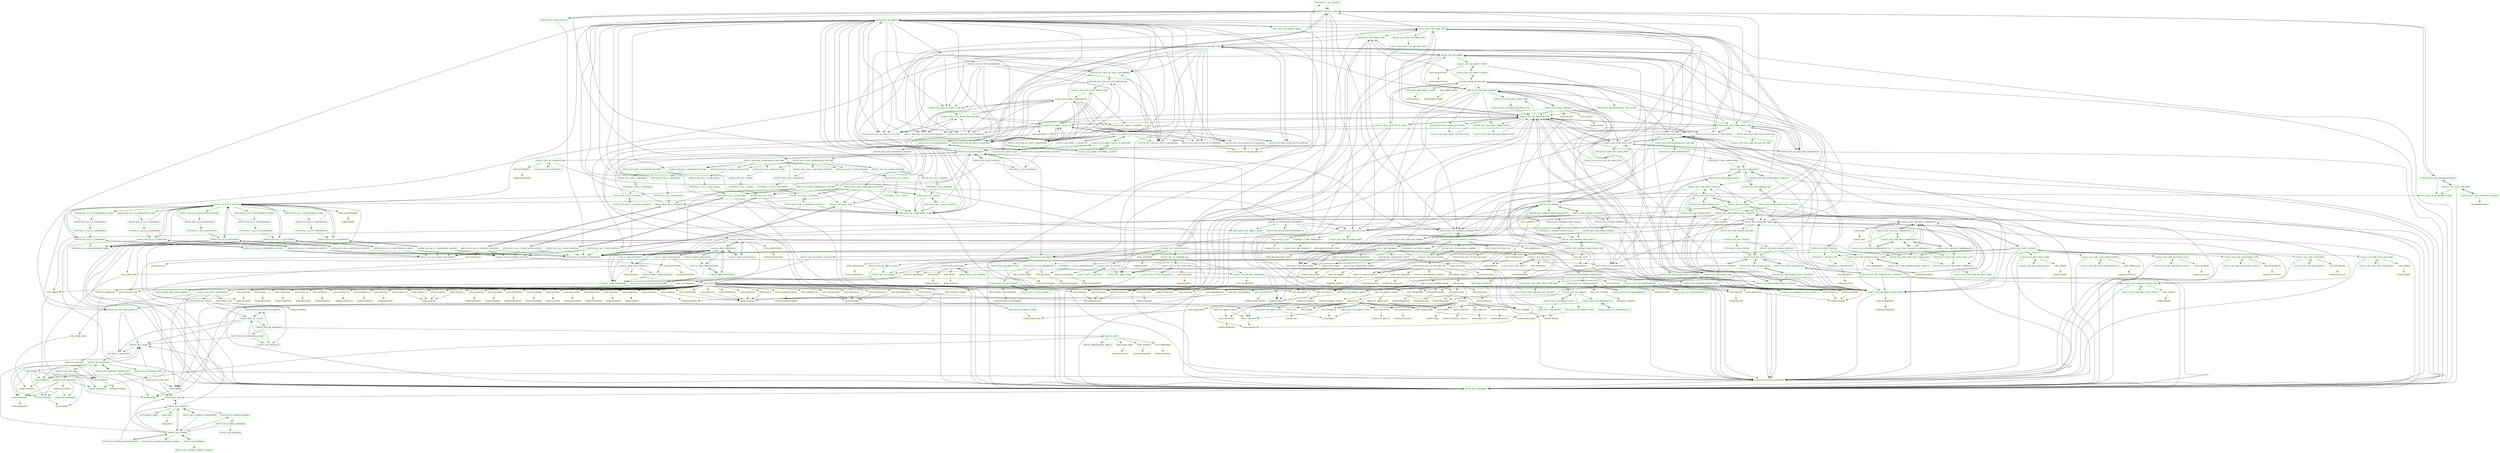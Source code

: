 digraph G {
  "TTYP-SXCO_T_AO_CLASSES" [shape=box,color=green];
  "INTF-IF_XCO_AO_CLASS" [shape=box,color=green,URL="./INTF_IF_XCO_AO_CLASS.html"];
  "INTF-IF_XCO_CLAS_CONTENT" [shape=box,color=green,URL="./INTF_IF_XCO_CLAS_CONTENT.html"];
  "DTEL-SXCO_AR_SHORT_DESCRIPTION" [shape=box,color=green,URL="./DTEL_SXCO_AR_SHORT_DESCRIPTION.html"];
  "DOMA-AS4TEXT" [shape=box,color=yellow,URL="./DOMA_AS4TEXT.html"];
  "CLAS-CL_XCO_ARS_API_STATE" [shape=box,color=green,URL="./CLAS_CL_XCO_ARS_API_STATE.html"];
  "CLAS-CL_XCO_ARS_RELEASE_STATE" [shape=box,color=green,URL="./CLAS_CL_XCO_ARS_RELEASE_STATE.html"];
  "DTEL-ARS_RELEASE_STATE" [shape=box,color=yellow,URL="./DTEL_ARS_RELEASE_STATE.html"];
  "DOMA-ARS_RELEASE_STATE" [shape=box,color=yellow,URL="./DOMA_ARS_RELEASE_STATE.html"];
  "TTYP-SXCO_T_ARS_VISIBILITIES" [shape=box,color=green,URL="./TTYP_SXCO_T_ARS_VISIBILITIES.html"];
  "CLAS-CL_XCO_ARS_VISIBILITY" [shape=box,color=green,URL="./CLAS_CL_XCO_ARS_VISIBILITY.html"];
  "DTEL-SFTGL_FT_ID" [shape=box,color=yellow,URL="./DTEL_SFTGL_FT_ID.html"];
  "DOMA-FTGL_ID" [shape=box,color=yellow,URL="./DOMA_FTGL_ID.html"];
  "INTF-IF_XCO_CTS_CHANGE_SCENARIO" [shape=box,color=green,URL="./INTF_IF_XCO_CTS_CHANGE_SCENARIO.html"];
  "CLAS-CL_XCO_CTS_CHANGE_CONTEXT" [shape=box,color=green,URL="./CLAS_CL_XCO_CTS_CHANGE_CONTEXT.html"];
  "INTF-IF_XCO_CTS_CHANGE_CARRIER" [shape=box,color=green,URL="./INTF_IF_XCO_CTS_CHANGE_CARRIER.html"];
  "CLAS-CL_XCO_CTS_CHANGE" [shape=box,color=green,URL="./CLAS_CL_XCO_CTS_CHANGE.html"];
  "INTF-IF_XCO_DEP_FG_CTS_WBO_API" [shape=box,color=yellow,URL="./INTF_IF_XCO_DEP_FG_CTS_WBO_API.html"];
  "DTEL-CTS_RESULT" [shape=box,color=yellow,URL="./DTEL_CTS_RESULT.html"];
  "DOMA-CTS_RESULT" [shape=box,color=yellow,URL="./DOMA_CTS_RESULT.html"];
  "DTEL-TRKORR" [shape=box,color=yellow,URL="./DTEL_TRKORR.html"];
  "DOMA-TRKORR" [shape=box,color=yellow,URL="./DOMA_TRKORR.html"];
  "TTYP-TREDT_KEYS" [shape=box,color=yellow,URL="./TTYP_TREDT_KEYS.html"];
  "TABL-E071K" [shape=box,color=yellow,URL="./TABL_E071K.html"];
  "DTEL-TRACTIVITY" [shape=box,color=yellow,URL="./DTEL_TRACTIVITY.html"];
  "DOMA-CUS_IMG_AC" [shape=box,color=yellow,URL="./DOMA_CUS_IMG_AC.html"];
  "DTEL-SPRAS" [shape=box,color=green,URL="./DTEL_SPRAS.html"];
  "DOMA-SPRAS" [shape=box,color=green,URL="./DOMA_SPRAS.html"];
  "DTEL-FLAG" [shape=box,color=yellow,URL="./DTEL_FLAG.html"];
  "DOMA-FLAG" [shape=box,color=yellow,URL="./DOMA_FLAG.html"];
  "DTEL-TROBJ_NAME" [shape=box,color=yellow,URL="./DTEL_TROBJ_NAME.html"];
  "DOMA-TROBJ_NAME" [shape=box,color=yellow,URL="./DOMA_TROBJ_NAME.html"];
  "DTEL-UPDID" [shape=box,color=yellow,URL="./DTEL_UPDID.html"];
  "DTEL-VIEWNAME" [shape=box,color=yellow,URL="./DTEL_VIEWNAME.html"];
  "DOMA-VIEWNAME" [shape=box,color=yellow,URL="./DOMA_VIEWNAME.html"];
  "DTEL-SOBJ_NAME" [shape=box,color=yellow,URL="./DTEL_SOBJ_NAME.html"];
  "DOMA-SOBJ_NAME" [shape=box,color=yellow,URL="./DOMA_SOBJ_NAME.html"];
  "DTEL-DDPOSITION" [shape=box,color=yellow,URL="./DTEL_DDPOSITION.html"];
  "DOMA-DDPOSITION" [shape=box,color=yellow,URL="./DOMA_DDPOSITION.html"];
  "DTEL-TABNAME" [shape=box,color=green,URL="./DTEL_TABNAME.html"];
  "DOMA-AS4TAB" [shape=box,color=yellow,URL="./DOMA_AS4TAB.html"];
  "DTEL-TROBJTYPE" [shape=box,color=yellow,URL="./DTEL_TROBJTYPE.html"];
  "DOMA-OBJECT" [shape=box,color=yellow,URL="./DOMA_OBJECT.html"];
  "DTEL-PGMID" [shape=box,color=yellow,URL="./DTEL_PGMID.html"];
  "DOMA-PGMID" [shape=box,color=yellow,URL="./DOMA_PGMID.html"];
  "TTYP-TREDT_OBJECTS" [shape=box,color=yellow,URL="./TTYP_TREDT_OBJECTS.html"];
  "TABL-KO200" [shape=box,color=yellow,URL="./TABL_KO200.html"];
  "DTEL-EDTFLAG" [shape=box,color=yellow,URL="./DTEL_EDTFLAG.html"];
  "DOMA-AS4FLAG" [shape=box,color=yellow,URL="./DOMA_AS4FLAG.html"];
  "DTEL-TROBJOPER" [shape=box,color=yellow,URL="./DTEL_TROBJOPER.html"];
  "DOMA-TROBJOPER" [shape=box,color=yellow,URL="./DOMA_TROBJOPER.html"];
  "DTEL-MASTERLANG" [shape=box,color=yellow,URL="./DTEL_MASTERLANG.html"];
  "DTEL-GENFLAG" [shape=box,color=yellow,URL="./DTEL_GENFLAG.html"];
  "DOMA-GENFLAG" [shape=box,color=yellow,URL="./DOMA_GENFLAG.html"];
  "DTEL-DEVCLASS" [shape=box,color=yellow,URL="./DTEL_DEVCLASS.html"];
  "DOMA-DEVCLASS" [shape=box,color=yellow,URL="./DOMA_DEVCLASS.html"];
  "DTEL-RESPONSIBL" [shape=box,color=yellow,URL="./DTEL_RESPONSIBL.html"];
  "DOMA-AS4USER" [shape=box,color=yellow,URL="./DOMA_AS4USER.html"];
  "TABL-E071" [shape=box,color=yellow,URL="./TABL_E071.html"];
  "DTEL-TRGENNUM" [shape=box,color=yellow,URL="./DTEL_TRGENNUM.html"];
  "DOMA-TRGENNUM" [shape=box,color=yellow,URL="./DOMA_TRGENNUM.html"];
  "DTEL-LOCKFLAG" [shape=box,color=yellow,URL="./DTEL_LOCKFLAG.html"];
  "DOMA-TR_IMPORT_STATUS" [shape=box,color=yellow,URL="./DOMA_TR_IMPORT_STATUS.html"];
  "DTEL-OBJFUNC" [shape=box,color=yellow,URL="./DTEL_OBJFUNC.html"];
  "DOMA-OBJFUNC" [shape=box,color=yellow,URL="./DOMA_OBJFUNC.html"];
  "TTYP-CTS_MESSAGES" [shape=box,color=yellow,URL="./TTYP_CTS_MESSAGES.html"];
  "TABL-CTS_MESSAGE" [shape=box,color=yellow,URL="./TABL_CTS_MESSAGE.html"];
  "TTYP-CTS_VARIABLES" [shape=box,color=yellow,URL="./TTYP_CTS_VARIABLES.html"];
  "TABL-CTS_VARIABLE" [shape=box,color=yellow,URL="./TABL_CTS_VARIABLE.html"];
  "DTEL-SYMSGV" [shape=box,color=green,URL="./DTEL_SYMSGV.html"];
  "DOMA-SYCHAR50" [shape=box,color=yellow,URL="./DOMA_SYCHAR50.html"];
  "DTEL-MSGNR" [shape=box,color=yellow,URL="./DTEL_MSGNR.html"];
  "DOMA-MSGNR" [shape=box,color=yellow,URL="./DOMA_MSGNR.html"];
  "DTEL-ARBGB" [shape=box,color=yellow,URL="./DTEL_ARBGB.html"];
  "DOMA-ARBGB" [shape=box,color=yellow,URL="./DOMA_ARBGB.html"];
  "TABL-CTS_CHECK_RESULT" [shape=box,color=yellow,URL="./TABL_CTS_CHECK_RESULT.html"];
  "DTEL-CTS_BOOLEAN" [shape=box,color=yellow,URL="./DTEL_CTS_BOOLEAN.html"];
  "DOMA-CTS_BOOLEAN" [shape=box,color=yellow,URL="./DOMA_CTS_BOOLEAN.html"];
  "TTYP-CTS_RECORDING_ENTRIES" [shape=box,color=yellow,URL="./TTYP_CTS_RECORDING_ENTRIES.html"];
  "TABL-CTS_RECORDING_ENTRY" [shape=box,color=yellow,URL="./TABL_CTS_RECORDING_ENTRY.html"];
  "TABL-CTS_OBJECT_ENTRY" [shape=box,color=yellow,URL="./TABL_CTS_OBJECT_ENTRY.html"];
  "TTYP-CTS_OBJECT_TABLES" [shape=box,color=yellow,URL="./TTYP_CTS_OBJECT_TABLES.html"];
  "TABL-CTS_OBJECT_TABLE" [shape=box,color=yellow,URL="./TABL_CTS_OBJECT_TABLE.html"];
  "TABL-CTS_OBJECT_KEY" [shape=box,color=yellow,URL="./TABL_CTS_OBJECT_KEY.html"];
  "INTF-IF_XCO_DP_CHECK" [shape=box,color=green,URL="./INTF_IF_XCO_DP_CHECK.html"];
  "INTF-IF_XCO_DP_ACTION_DECORATOR" [shape=box,color=green,URL="./INTF_IF_XCO_DP_ACTION_DECORATOR.html"];
  "INTF-IF_XCO_DP_ACTION" [shape=box,color=green,URL="./INTF_IF_XCO_DP_ACTION.html"];
  "INTF-IF_XCO_NEWS" [shape=box,color=green,URL="./INTF_IF_XCO_NEWS.html"];
  "TTYP-SXCO_T_MESSAGES" [shape=box,color=green,URL="./TTYP_SXCO_T_MESSAGES.html"];
  "INTF-IF_XCO_MESSAGE" [shape=box,color=green,URL="./INTF_IF_XCO_MESSAGE.html"];
  "INTF-IF_T100_DYN_MSG" [shape=box,color=green,URL="./INTF_IF_T100_DYN_MSG.html"];
  "INTF-IF_T100_MESSAGE" [shape=box,color=green,URL="./INTF_IF_T100_MESSAGE.html"];
  "INTF-IF_MESSAGE" [shape=box,color=green,URL="./INTF_IF_MESSAGE.html"];
  "TABL-SCX_T100KEY" [shape=box,color=yellow,URL="./TABL_SCX_T100KEY.html"];
  "DTEL-SCX_ATTRNAME" [shape=box,color=green,URL="./DTEL_SCX_ATTRNAME.html"];
  "DTEL-SYMSGNO" [shape=box,color=green,URL="./DTEL_SYMSGNO.html"];
  "DOMA-SYMSGNO" [shape=box,color=yellow,URL="./DOMA_SYMSGNO.html"];
  "DTEL-SYMSGID" [shape=box,color=green,URL="./DTEL_SYMSGID.html"];
  "DTEL-SYMSGTY" [shape=box,color=green,URL="./DTEL_SYMSGTY.html"];
  "DOMA-SYCHAR01" [shape=box,color=yellow,URL="./DOMA_SYCHAR01.html"];
  "INTF-IF_XCO_MESSAGE_SHORT_TEXT" [shape=box,color=green,URL="./INTF_IF_XCO_MESSAGE_SHORT_TEXT.html"];
  "INTF-IF_XCO_L10N_TEXT" [shape=box,color=yellow,URL="./INTF_IF_XCO_L10N_TEXT.html"];
  "INTF-IF_XCO_TEXT" [shape=box,color=green,URL="./INTF_IF_XCO_TEXT.html"];
  "INTF-IF_XCO_STRINGS" [shape=box,color=green,URL="./INTF_IF_XCO_STRINGS.html"];
  "INTF-IF_XCO_STRING_ITERABLE" [shape=box,color=green,URL="./INTF_IF_XCO_STRING_ITERABLE.html"];
  "INTF-IF_XCO_STRING_ITERATOR" [shape=box,color=green,URL="./INTF_IF_XCO_STRING_ITERATOR.html"];
  "INTF-IF_XCO_ITERATOR" [shape=box,color=green,URL="./INTF_IF_XCO_ITERATOR.html"];
  "INTF-IF_XCO_STRING" [shape=box,color=green,URL="./INTF_IF_XCO_STRING.html"];
  "INTF-IF_XCO_XSTRING" [shape=box,color=green,URL="./INTF_IF_XCO_XSTRING.html"];
  "INTF-IF_XCO_XSTRING_STRING_CNVRSN" [shape=box,color=green,URL="./INTF_IF_XCO_XSTRING_STRING_CNVRSN.html"];
  "INTF-IF_XCO_STRING_XSTRING_CNVRSN" [shape=box,color=green,URL="./INTF_IF_XCO_STRING_XSTRING_CNVRSN.html"];
  "INTF-IF_XCO_STRING_DECOMPOSITION" [shape=box,color=green,URL="./INTF_IF_XCO_STRING_DECOMPOSITION.html"];
  "INTF-IF_XCO_STRING_COMPOSITION" [shape=box,color=green,URL="./INTF_IF_XCO_STRING_COMPOSITION.html"];
  "TTYP-STRING_TABLE" [shape=box,color=green,URL="./TTYP_STRING_TABLE.html"];
  "DTEL-INT4" [shape=box,color=green,URL="./DTEL_INT4.html"];
  "DOMA-INT4" [shape=box,color=yellow,URL="./DOMA_INT4.html"];
  "CLAS-CL_XCO_MESSAGE_TYPE" [shape=box,color=green,URL="./CLAS_CL_XCO_MESSAGE_TYPE.html"];
  "CLAS-CL_XCO_ENUM_CONSTANT" [shape=box,color=yellow,URL="./CLAS_CL_XCO_ENUM_CONSTANT.html"];
  "INTF-IF_XCO_PRINTABLE" [shape=box,color=green,URL="./INTF_IF_XCO_PRINTABLE.html"];
  "TABL-SYMSG" [shape=box,color=green,URL="./TABL_SYMSG.html"];
  "INTF-IF_XCO_DP_ADDITION" [shape=box,color=green,URL="./INTF_IF_XCO_DP_ADDITION.html"];
  "CLAS-CX_ROOT" [shape=box,color=green,URL="./CLAS_CX_ROOT.html"];
  "INTF-IF_SERIALIZABLE_OBJECT" [shape=box,color=green,URL="./INTF_IF_SERIALIZABLE_OBJECT.html"];
  "DTEL-SYREPID" [shape=box,color=green,URL="./DTEL_SYREPID.html"];
  "DOMA-PROGRAMM" [shape=box,color=yellow,URL="./DOMA_PROGRAMM.html"];
  "DTEL-S380ERRID" [shape=box,color=yellow,URL="./DTEL_S380ERRID.html"];
  "DOMA-SYCHAR30" [shape=box,color=yellow,URL="./DOMA_SYCHAR30.html"];
  "DTEL-SOTR_CONC" [shape=box,color=yellow,URL="./DTEL_SOTR_CONC.html"];
  "DOMA-SYSUUID_C" [shape=box,color=yellow,URL="./DOMA_SYSUUID_C.html"];
  "INTF-IF_XCO_DP_ONGOING_ACTION" [shape=box,color=green,URL="./INTF_IF_XCO_DP_ONGOING_ACTION.html"];
  "CLAS-CL_XCO_BOOLEAN" [shape=box,color=green,URL="./CLAS_CL_XCO_BOOLEAN.html"];
  "INTF-IF_XCO_DP_CHECK_RESULT" [shape=box,color=green,URL="./INTF_IF_XCO_DP_CHECK_RESULT.html"];
  "INTF-IF_XCO_PACKAGE" [shape=box,color=green,URL="./INTF_IF_XCO_PACKAGE.html"];
  "INTF-IF_XCO_AR_OBJECT_SOURCE" [shape=box,color=green,URL="./INTF_IF_XCO_AR_OBJECT_SOURCE.html"];
  "CLAS-CL_XCO_AR_SELECTION_BUILDER" [shape=box,color=green,URL="./CLAS_CL_XCO_AR_SELECTION_BUILDER.html"];
  "CLAS-CL_XCO_ASQL_CONSTRAINT" [shape=box,color=green,URL="./CLAS_CL_XCO_ASQL_CONSTRAINT.html"];
  "DTEL-TVARV_OPTI" [shape=box,color=yellow,URL="./DTEL_TVARV_OPTI.html"];
  "DOMA-SYCHAR02" [shape=box,color=yellow,URL="./DOMA_SYCHAR02.html"];
  "DTEL-TVARV_SIGN" [shape=box,color=yellow,URL="./DTEL_TVARV_SIGN.html"];
  "INTF-IF_XCO_AR_OBJECT" [shape=box,color=green,URL="./INTF_IF_XCO_AR_OBJECT.html"];
  "INTF-IF_XCO_CTS_CHANGEABLE" [shape=box,color=green,URL="./INTF_IF_XCO_CTS_CHANGEABLE.html"];
  "INTF-IF_XCO_CTS_OBJECT" [shape=box,color=green,URL="./INTF_IF_XCO_CTS_OBJECT.html"];
  "INTF-IF_XCO_CTS_OBJECT_LOCK" [shape=box,color=green,URL="./INTF_IF_XCO_CTS_OBJECT_LOCK.html"];
  "DTEL-SXCO_TRANSPORT" [shape=box,color=green,URL="./DTEL_SXCO_TRANSPORT.html"];
  "CLAS-CL_XCO_CTS_PROGRAM_ID" [shape=box,color=green,URL="./CLAS_CL_XCO_CTS_PROGRAM_ID.html"];
  "CLAS-CL_XCO_CTS_PROGRAM_ID_F" [shape=box,color=green,URL="./CLAS_CL_XCO_CTS_PROGRAM_ID_F.html"];
  "DTEL-SXCO_CTS_OBJECT_NAME" [shape=box,color=green,URL="./DTEL_SXCO_CTS_OBJECT_NAME.html"];
  "DTEL-SXCO_CTS_OBJECT_TYPE" [shape=box,color=green,URL="./DTEL_SXCO_CTS_OBJECT_TYPE.html"];
  "INTF-IF_XCO_LANGUAGE" [shape=box,color=green,URL="./INTF_IF_XCO_LANGUAGE.html"];
  "INTF-IF_XCO_LANG_FORMAT" [shape=box,color=green,URL="./INTF_IF_XCO_LANG_FORMAT.html"];
  "DTEL-SPTXT2" [shape=box,color=yellow,URL="./DTEL_SPTXT2.html"];
  "DOMA-SPTXT72" [shape=box,color=yellow,URL="./DOMA_SPTXT72.html"];
  "DTEL-SPTXT" [shape=box,color=yellow,URL="./DTEL_SPTXT.html"];
  "DOMA-SPTXT16" [shape=box,color=yellow,URL="./DOMA_SPTXT16.html"];
  "INTF-IF_XCO_AR_OBJECT_NAME" [shape=box,color=green,URL="./INTF_IF_XCO_AR_OBJECT_NAME.html"];
  "INTF-IF_XCO_AR_FILTER" [shape=box,color=green,URL="./INTF_IF_XCO_AR_FILTER.html"];
  "DTEL-SXCO_AR_OBJECT_NAME" [shape=box,color=green,URL="./DTEL_SXCO_AR_OBJECT_NAME.html"];
  "INTF-IF_XCO_AR_OBJECT_TYPE" [shape=box,color=green,URL="./INTF_IF_XCO_AR_OBJECT_TYPE.html"];
  "DTEL-SXCO_AR_OBJECT_TYPE" [shape=box,color=green,URL="./DTEL_SXCO_AR_OBJECT_TYPE.html"];
  "DTEL-NAMESPACE" [shape=box,color=yellow,URL="./DTEL_NAMESPACE.html"];
  "DOMA-NAMESPACE" [shape=box,color=yellow,URL="./DOMA_NAMESPACE.html"];
  "INTF-IF_XCO_SOFTWARE_COMPONENT" [shape=box,color=green,URL="./INTF_IF_XCO_SOFTWARE_COMPONENT.html"];
  "CLAS-CL_XCO_SC_EXTENDABILITY" [shape=box,color=green,URL="./CLAS_CL_XCO_SC_EXTENDABILITY.html"];
  "CLAS-CL_XCO_SC_EXTENDABILITY_F" [shape=box,color=green,URL="./CLAS_CL_XCO_SC_EXTENDABILITY_F.html"];
  "DTEL-DLV_EXTENDABLE" [shape=box,color=yellow,URL="./DTEL_DLV_EXTENDABLE.html"];
  "CLAS-CL_XCO_SC_CHANGEABILITY" [shape=box,color=green,URL="./CLAS_CL_XCO_SC_CHANGEABILITY.html"];
  "CLAS-CL_XCO_SC_CHANGEABILITY_F" [shape=box,color=green,URL="./CLAS_CL_XCO_SC_CHANGEABILITY_F.html"];
  "DTEL-DLV_CHANGE" [shape=box,color=yellow,URL="./DTEL_DLV_CHANGE.html"];
  "DOMA-DLV_CHANGE" [shape=box,color=yellow,URL="./DOMA_DLV_CHANGE.html"];
  "DTEL-DLVUNIT" [shape=box,color=yellow,URL="./DTEL_DLVUNIT.html"];
  "DOMA-DLVUNIT" [shape=box,color=yellow,URL="./DOMA_DLVUNIT.html"];
  "INTF-IF_XCO_TRANSPORT_LAYER" [shape=box,color=green,URL="./INTF_IF_XCO_TRANSPORT_LAYER.html"];
  "INTF-IF_XCO_TRANSPORT_TARGET" [shape=box,color=green,URL="./INTF_IF_XCO_TRANSPORT_TARGET.html"];
  "DTEL-TR_TARGET" [shape=box,color=yellow,URL="./DTEL_TR_TARGET.html"];
  "DOMA-TR_TARGET" [shape=box,color=yellow,URL="./DOMA_TR_TARGET.html"];
  "DTEL-DEVLAYER" [shape=box,color=yellow,URL="./DTEL_DEVLAYER.html"];
  "DOMA-DEVLAYER" [shape=box,color=yellow,URL="./DOMA_DEVLAYER.html"];
  "CLAS-CL_XCO_PKG_TYPE" [shape=box,color=green,URL="./CLAS_CL_XCO_PKG_TYPE.html"];
  "CLAS-CL_XCO_PKG_TYPE_F" [shape=box,color=green,URL="./CLAS_CL_XCO_PKG_TYPE_F.html"];
  "DTEL-MAINPACK" [shape=box,color=yellow,URL="./DTEL_MAINPACK.html"];
  "DOMA-MAINPACK" [shape=box,color=yellow,URL="./DOMA_MAINPACK.html"];
  "INTF-IF_XCO_APPLICATION_COMPONENT" [shape=box,color=green,URL="./INTF_IF_XCO_APPLICATION_COMPONENT.html"];
  "DTEL-UFPS_POSID" [shape=box,color=yellow,URL="./DTEL_UFPS_POSID.html"];
  "DOMA-UFPS_POSID" [shape=box,color=yellow,URL="./DOMA_UFPS_POSID.html"];
  "DTEL-SXCO_PACKAGE" [shape=box,color=green,URL="./DTEL_SXCO_PACKAGE.html"];
  "INTF-IF_XCO_CTS_TOOL_SET" [shape=box,color=yellow,URL="./INTF_IF_XCO_CTS_TOOL_SET.html"];
  "INTF-IF_XCO_DEP_FG_SCTS_RELEASE" [shape=box,color=yellow,URL="./INTF_IF_XCO_DEP_FG_SCTS_RELEASE.html"];
  "INTF-IF_XCO_AO_OBJECT" [shape=box,color=green,URL="./INTF_IF_XCO_AO_OBJECT.html"];
  "INTF-IF_XCO_GEN_FUGR_FM_PT_CHANGNG" [shape=box,color=green,URL="./INTF_IF_XCO_GEN_FUGR_FM_PT_CHANGNG.html"];
  "INTF-IF_XCO_GEN_FUGR_FM_PRM_TYP" [shape=box,color=yellow,URL="./INTF_IF_XCO_GEN_FUGR_FM_PRM_TYP.html"];
  "INTF-IF_XCO_GEN_FUGR_FM_PT_EXPRTNG" [shape=box,color=green,URL="./INTF_IF_XCO_GEN_FUGR_FM_PT_EXPRTNG.html"];
  "INTF-IF_XCO_GEN_FUGR_FM_PT_IMPRTNG" [shape=box,color=green,URL="./INTF_IF_XCO_GEN_FUGR_FM_PT_IMPRTNG.html"];
  "INTF-IF_XCO_GEN_AO_TYPE_P_RETURNING" [shape=box,color=green,URL="./INTF_IF_XCO_GEN_AO_TYPE_P_RETURNING.html"];
  "INTF-IF_XCO_GEN_AO_TYPE_PARAMETER" [shape=box,color=green,URL="./INTF_IF_XCO_GEN_AO_TYPE_PARAMETER.html"];
  "CLAS-CL_XCO_GEN_AO_BP_PRMTR_TYPE" [shape=box,color=green,URL="./CLAS_CL_XCO_GEN_AO_BP_PRMTR_TYPE.html"];
  "CLAS-CL_XCO_ABAP_T_REFERENCE" [shape=box,color=yellow,URL="./CLAS_CL_XCO_ABAP_T_REFERENCE.html"];
  "INTF-IF_XCO_GEN_AO_TYPE_P_CHANGING" [shape=box,color=green,URL="./INTF_IF_XCO_GEN_AO_TYPE_P_CHANGING.html"];
  "INTF-IF_XCO_GEN_AO_TYPE_P_EXPORTING" [shape=box,color=green,URL="./INTF_IF_XCO_GEN_AO_TYPE_P_EXPORTING.html"];
  "INTF-IF_XCO_GEN_AO_TYPE_P_IMPORTING" [shape=box,color=green,URL="./INTF_IF_XCO_GEN_AO_TYPE_P_IMPORTING.html"];
  "INTF-IF_XCO_GEN_AO_TYPE_ATTRIBUTE" [shape=box,color=green,URL="./INTF_IF_XCO_GEN_AO_TYPE_ATTRIBUTE.html"];
  "CLAS-CL_XCO_GEN_AO_BP_TYPE_SOURCE" [shape=box,color=green,URL="./CLAS_CL_XCO_GEN_AO_BP_TYPE_SOURCE.html"];
  "CLAS-CL_XCO_ABAP_T_GENERIC" [shape=box,color=yellow,URL="./CLAS_CL_XCO_ABAP_T_GENERIC.html"];
  "INTF-IF_XCO_ABAP_TOKEN" [shape=box,color=green,URL="./INTF_IF_XCO_ABAP_TOKEN.html"];
  "CLAS-CL_XCO_ABAP_T_BUILT_IN" [shape=box,color=green,URL="./CLAS_CL_XCO_ABAP_T_BUILT_IN.html"];
  "CLAS-CL_ABAP_ELEMDESCR" [shape=box,color=green,URL="./CLAS_CL_ABAP_ELEMDESCR.html"];
  "CLAS-CL_ABAP_TYPEDESCR" [shape=box,color=green,URL="./CLAS_CL_ABAP_TYPEDESCR.html"];
  "CLAS-CL_ABAP_TABLEDESCR" [shape=box,color=green,URL="./CLAS_CL_ABAP_TABLEDESCR.html"];
  "CLAS-CL_ABAP_DATADESCR" [shape=box,color=green,URL="./CLAS_CL_ABAP_DATADESCR.html"];
  "INTF-IF_ABAP_DATA_TYPE_HANDLE" [shape=box,color=green,URL="./INTF_IF_ABAP_DATA_TYPE_HANDLE.html"];
  "CLAS-CL_ABAP_COMPLEXDESCR" [shape=box,color=green,URL="./CLAS_CL_ABAP_COMPLEXDESCR.html"];
  "CLAS-CL_ABAP_STRUCTDESCR" [shape=box,color=green,URL="./CLAS_CL_ABAP_STRUCTDESCR.html"];
  "TTYP-DDFIELDS" [shape=box,color=yellow,URL="./TTYP_DDFIELDS.html"];
  "TABL-DFIES" [shape=box,color=yellow,URL="./TABL_DFIES.html"];
  "DTEL-DDAMPMFORMAT" [shape=box,color=yellow,URL="./DTEL_DDAMPMFORMAT.html"];
  "DOMA-DDAMPMFORMAT" [shape=box,color=yellow,URL="./DOMA_DDAMPMFORMAT.html"];
  "DTEL-DDNOHISTORY" [shape=box,color=yellow,URL="./DTEL_DDNOHISTORY.html"];
  "DOMA-DDBOOL" [shape=box,color=yellow,URL="./DOMA_DDBOOL.html"];
  "DTEL-OUTPUTSTYLE" [shape=box,color=green,URL="./DTEL_OUTPUTSTYLE.html"];
  "DOMA-OUTPUTSTYLE" [shape=box,color=yellow,URL="./DOMA_OUTPUTSTYLE.html"];
  "DTEL-DDBIDICTRL" [shape=box,color=yellow,URL="./DTEL_DDBIDICTRL.html"];
  "DTEL-DDLTRFLDDI" [shape=box,color=yellow,URL="./DTEL_DDLTRFLDDI.html"];
  "DTEL-FNAM_____4" [shape=box,color=yellow,URL="./DTEL_FNAM_____4.html"];
  "DOMA-DYNFNAM" [shape=box,color=yellow,URL="./DOMA_DYNFNAM.html"];
  "DTEL-COMPTYPE" [shape=box,color=yellow,URL="./DTEL_COMPTYPE.html"];
  "DOMA-COMPTYPE" [shape=box,color=yellow,URL="./DOMA_COMPTYPE.html"];
  "DTEL-DDF4AVAIL" [shape=box,color=yellow,URL="./DTEL_DDF4AVAIL.html"];
  "DTEL-DYNPROFLD" [shape=box,color=yellow,URL="./DTEL_DYNPROFLD.html"];
  "DTEL-SIGNFLAG" [shape=box,color=yellow,URL="./DTEL_SIGNFLAG.html"];
  "DTEL-VALEXI" [shape=box,color=yellow,URL="./DTEL_VALEXI.html"];
  "DTEL-AS4FLAG" [shape=box,color=yellow,URL="./DTEL_AS4FLAG.html"];
  "DTEL-DDSHATTACH" [shape=box,color=yellow,URL="./DTEL_DDSHATTACH.html"];
  "DTEL-LOWERCASE" [shape=box,color=yellow,URL="./DTEL_LOWERCASE.html"];
  "DTEL-KEYFLAG" [shape=box,color=yellow,URL="./DTEL_KEYFLAG.html"];
  "DOMA-KEYFLAG" [shape=box,color=yellow,URL="./DOMA_KEYFLAG.html"];
  "DTEL-SCRTEXT_L" [shape=box,color=yellow,URL="./DTEL_SCRTEXT_L.html"];
  "DOMA-SCRTEXT_L" [shape=box,color=yellow,URL="./DOMA_SCRTEXT_L.html"];
  "DTEL-SCRTEXT_M" [shape=box,color=yellow,URL="./DTEL_SCRTEXT_M.html"];
  "DOMA-SCRTEXT_M" [shape=box,color=yellow,URL="./DOMA_SCRTEXT_M.html"];
  "DTEL-SCRTEXT_S" [shape=box,color=yellow,URL="./DTEL_SCRTEXT_S.html"];
  "DOMA-SCRTEXT_S" [shape=box,color=yellow,URL="./DOMA_SCRTEXT_S.html"];
  "DTEL-REPTEXT" [shape=box,color=yellow,URL="./DTEL_REPTEXT.html"];
  "DOMA-REPTEXT" [shape=box,color=yellow,URL="./DOMA_REPTEXT.html"];
  "DTEL-AS4TEXT" [shape=box,color=yellow,URL="./DTEL_AS4TEXT.html"];
  "DTEL-SCRLEN_L" [shape=box,color=yellow,URL="./DTEL_SCRLEN_L.html"];
  "DOMA-SCRLEN" [shape=box,color=yellow,URL="./DOMA_SCRLEN.html"];
  "DTEL-SCRLEN_M" [shape=box,color=yellow,URL="./DTEL_SCRLEN_M.html"];
  "DTEL-SCRLEN_S" [shape=box,color=yellow,URL="./DTEL_SCRLEN_S.html"];
  "DTEL-HEADLEN" [shape=box,color=yellow,URL="./DTEL_HEADLEN.html"];
  "DTEL-CONVEXIT" [shape=box,color=yellow,URL="./DTEL_CONVEXIT.html"];
  "DOMA-CONVEXIT" [shape=box,color=yellow,URL="./DOMA_CONVEXIT.html"];
  "DTEL-MASKLEN" [shape=box,color=yellow,URL="./DTEL_MASKLEN.html"];
  "DOMA-MASKLEN" [shape=box,color=yellow,URL="./DOMA_MASKLEN.html"];
  "DTEL-AS4MASK" [shape=box,color=yellow,URL="./DTEL_AS4MASK.html"];
  "DOMA-AS4MASK" [shape=box,color=yellow,URL="./DOMA_AS4MASK.html"];
  "DTEL-LOGFLAG" [shape=box,color=yellow,URL="./DTEL_LOGFLAG.html"];
  "DTEL-MEMORYID" [shape=box,color=yellow,URL="./DTEL_MEMORYID.html"];
  "DOMA-MEMORYID" [shape=box,color=yellow,URL="./DOMA_MEMORYID.html"];
  "DTEL-AUTHORID" [shape=box,color=yellow,URL="./DTEL_AUTHORID.html"];
  "DOMA-AUTHORID" [shape=box,color=yellow,URL="./DOMA_AUTHORID.html"];
  "DTEL-PRECFIELD" [shape=box,color=yellow,URL="./DTEL_PRECFIELD.html"];
  "DOMA-FDNAME" [shape=box,color=yellow,URL="./DOMA_FDNAME.html"];
  "DTEL-REFFIELD" [shape=box,color=yellow,URL="./DTEL_REFFIELD.html"];
  "DTEL-REFTABLE" [shape=box,color=yellow,URL="./DTEL_REFTABLE.html"];
  "DTEL-INTTYPE" [shape=box,color=yellow,URL="./DTEL_INTTYPE.html"];
  "DOMA-INTTYPE" [shape=box,color=yellow,URL="./DOMA_INTTYPE.html"];
  "DTEL-DYNPTYPE" [shape=box,color=yellow,URL="./DTEL_DYNPTYPE.html"];
  "DOMA-DATATYPE" [shape=box,color=yellow,URL="./DOMA_DATATYPE.html"];
  "DTEL-DECIMALS" [shape=box,color=yellow,URL="./DTEL_DECIMALS.html"];
  "DOMA-DDLENG" [shape=box,color=yellow,URL="./DOMA_DDLENG.html"];
  "DTEL-OUTPUTLEN" [shape=box,color=yellow,URL="./DTEL_OUTPUTLEN.html"];
  "DTEL-INTLEN" [shape=box,color=yellow,URL="./DTEL_INTLEN.html"];
  "DTEL-DDLENG" [shape=box,color=yellow,URL="./DTEL_DDLENG.html"];
  "DTEL-ROLLNAME" [shape=box,color=yellow,URL="./DTEL_ROLLNAME.html"];
  "DOMA-ROLLNAME" [shape=box,color=yellow,URL="./DOMA_ROLLNAME.html"];
  "DTEL-DOMNAME" [shape=box,color=yellow,URL="./DTEL_DOMNAME.html"];
  "DOMA-DOMNAME" [shape=box,color=yellow,URL="./DOMA_DOMNAME.html"];
  "DTEL-DOFFSET" [shape=box,color=yellow,URL="./DTEL_DOFFSET.html"];
  "DOMA-DOFFSET" [shape=box,color=yellow,URL="./DOMA_DOFFSET.html"];
  "DTEL-TABFDPOS" [shape=box,color=yellow,URL="./DTEL_TABFDPOS.html"];
  "DOMA-AS4POS" [shape=box,color=yellow,URL="./DOMA_AS4POS.html"];
  "DTEL-DDLANGUAGE" [shape=box,color=yellow,URL="./DTEL_DDLANGUAGE.html"];
  "DTEL-FIELDNAME" [shape=box,color=yellow,URL="./DTEL_FIELDNAME.html"];
  "DTEL-LANGU" [shape=box,color=yellow,URL="./DTEL_LANGU.html"];
  "CLAS-CL_ABAP_REFDESCR" [shape=box,color=green,URL="./CLAS_CL_ABAP_REFDESCR.html"];
  "CLAS-CL_ABAP_OBJECTDESCR" [shape=box,color=green,URL="./CLAS_CL_ABAP_OBJECTDESCR.html"];
  "CLAS-CL_ABAP_INTFDESCR" [shape=box,color=green,URL="./CLAS_CL_ABAP_INTFDESCR.html"];
  "CLAS-CL_ABAP_ENUMDESCR" [shape=box,color=green,URL="./CLAS_CL_ABAP_ENUMDESCR.html"];
  "CLAS-CL_ABAP_CLASSDESCR" [shape=box,color=green,URL="./CLAS_CL_ABAP_CLASSDESCR.html"];
  "DTEL-VAL_TEXT" [shape=box,color=yellow,URL="./DTEL_VAL_TEXT.html"];
  "DOMA-DDTEXT" [shape=box,color=yellow,URL="./DOMA_DDTEXT.html"];
  "DTEL-DDFVOPTION" [shape=box,color=yellow,URL="./DTEL_DDFVOPTION.html"];
  "DOMA-DDFVOPTION" [shape=box,color=yellow,URL="./DOMA_DDFVOPTION.html"];
  "DTEL-DOMVALUE_H" [shape=box,color=yellow,URL="./DTEL_DOMVALUE_H.html"];
  "DOMA-DOMVAL" [shape=box,color=yellow,URL="./DOMA_DOMVAL.html"];
  "DTEL-DOMVALUE_L" [shape=box,color=yellow,URL="./DTEL_DOMVALUE_L.html"];
  "INTF-IF_XCO_GEN_AO_TYPE_D_STR_CPNT" [shape=box,color=green,URL="./INTF_IF_XCO_GEN_AO_TYPE_D_STR_CPNT.html"];
  "DTEL-SXCO_AO_COMPONENT_NAME" [shape=box,color=green,URL="./DTEL_SXCO_AO_COMPONENT_NAME.html"];
  "INTF-IF_XCO_GEN_AO_TYPE_DECLARATION" [shape=box,color=green,URL="./INTF_IF_XCO_GEN_AO_TYPE_DECLARATION.html"];
  "CLAS-CL_XCO_ABAP_T_BI_VRBLE_LENGTH" [shape=box,color=green,URL="./CLAS_CL_XCO_ABAP_T_BI_VRBLE_LENGTH.html"];
  "CLAS-CL_XCO_ABAP_T_BUILT_IN_FACTORY" [shape=box,color=green,URL="./CLAS_CL_XCO_ABAP_T_BUILT_IN_FACTORY.html"];
  "CLAS-CL_XCO_ABAP_T_BI_P" [shape=box,color=green,URL="./CLAS_CL_XCO_ABAP_T_BI_P.html"];
  "CLAS-CL_XCO_ABAP_T_BI_FIXED_LENGTH" [shape=box,color=green,URL="./CLAS_CL_XCO_ABAP_T_BI_FIXED_LENGTH.html"];
  "CLAS-CL_XCO_ABAP_T_R_BUILT_IN" [shape=box,color=green,URL="./CLAS_CL_XCO_ABAP_T_R_BUILT_IN.html"];
  "INTF-IF_XCO_GEN_AO_TYPE_D_TAB_ROW" [shape=box,color=green,URL="./INTF_IF_XCO_GEN_AO_TYPE_D_TAB_ROW.html"];
  "INTF-IF_XCO_TTYP_ROW_TYPE" [shape=box,color=green,URL="./INTF_IF_XCO_TTYP_ROW_TYPE.html"];
  "INTF-IF_XCO_GEN_TTYP_ROW_TYPE" [shape=box,color=green,URL="./INTF_IF_XCO_GEN_TTYP_ROW_TYPE.html"];
  "CLAS-CL_XCO_GEN_TTYP_BP_ROW_TYPE" [shape=box,color=green,URL="./CLAS_CL_XCO_GEN_TTYP_BP_ROW_TYPE.html"];
  "CLAS-CL_XCO_AD_BUILT_IN_TYPE" [shape=box,color=green,URL="./CLAS_CL_XCO_AD_BUILT_IN_TYPE.html"];
  "INTF-IF_XCO_GEN_DDLS_FIELD_TYPE" [shape=box,color=green,URL="./INTF_IF_XCO_GEN_DDLS_FIELD_TYPE.html"];
  "CLAS-CL_XCO_GEN_DDLS_BP_FIELD_TYPE" [shape=box,color=green,URL="./CLAS_CL_XCO_GEN_DDLS_BP_FIELD_TYPE.html"];
  "INTF-IF_XCO_GEN_DDLS_PARAM_DTYPE" [shape=box,color=green,URL="./INTF_IF_XCO_GEN_DDLS_PARAM_DTYPE.html"];
  "CLAS-CL_XCO_GEN_DDLS_BP_PARAM_DTYPE" [shape=box,color=green,URL="./CLAS_CL_XCO_GEN_DDLS_BP_PARAM_DTYPE.html"];
  "INTF-IF_XCO_DDL_EXPR_CAST_DTYPE" [shape=box,color=green,URL="./INTF_IF_XCO_DDL_EXPR_CAST_DTYPE.html"];
  "CLAS-CL_XCO_DDL_EXPR_CAST_BP_DTYPE" [shape=box,color=green,URL="./CLAS_CL_XCO_DDL_EXPR_CAST_BP_DTYPE.html"];
  "INTF-IF_XCO_DBT_FIELD_TYPE" [shape=box,color=green,URL="./INTF_IF_XCO_DBT_FIELD_TYPE.html"];
  "INTF-IF_XCO_GEN_TABL_FIELD_TYPE_DBT" [shape=box,color=green,URL="./INTF_IF_XCO_GEN_TABL_FIELD_TYPE_DBT.html"];
  "CLAS-CL_XCO_GEN_TABL_BP_FLD_TYP_DBT" [shape=box,color=green,URL="./CLAS_CL_XCO_GEN_TABL_BP_FLD_TYP_DBT.html"];
  "INTF-IF_XCO_AD_DATA_ELEMENT" [shape=box,color=green,URL="./INTF_IF_XCO_AD_DATA_ELEMENT.html"];
  "INTF-IF_XCO_AD_DATA_TYPE" [shape=box,color=green,URL="./INTF_IF_XCO_AD_DATA_TYPE.html"];
  "INTF-IF_XCO_STR_COMPONENT_TYPE" [shape=box,color=green,URL="./INTF_IF_XCO_STR_COMPONENT_TYPE.html"];
  "INTF-IF_XCO_GEN_TABL_FIELD_TYPE_STR" [shape=box,color=green,URL="./INTF_IF_XCO_GEN_TABL_FIELD_TYPE_STR.html"];
  "CLAS-CL_XCO_GEN_TABL_BP_FLD_TYP_STR" [shape=box,color=green,URL="./CLAS_CL_XCO_GEN_TABL_BP_FLD_TYP_STR.html"];
  "INTF-IF_XCO_AO_INTERFACE" [shape=box,color=green,URL="./INTF_IF_XCO_AO_INTERFACE.html"];
  "INTF-IF_XCO_INTF_CONTENT" [shape=box,color=green,URL="./INTF_IF_XCO_INTF_CONTENT.html"];
  "TTYP-SXCO_T_AO_INTERFACES" [shape=box,color=green,URL="./TTYP_SXCO_T_AO_INTERFACES.html"];
  "INTF-IF_XCO_INTF_COMPONENTS_FACTORY" [shape=box,color=green,URL="./INTF_IF_XCO_INTF_COMPONENTS_FACTORY.html"];
  "INTF-IF_XCO_INTF_C_METHODS_FACTORY" [shape=box,color=green,URL="./INTF_IF_XCO_INTF_C_METHODS_FACTORY.html"];
  "INTF-IF_XCO_INTF_C_METHODS" [shape=box,color=green,URL="./INTF_IF_XCO_INTF_C_METHODS.html"];
  "TTYP-SXCO_T_INTF_C_METHODS" [shape=box,color=green,URL="./TTYP_SXCO_T_INTF_C_METHODS.html"];
  "INTF-IF_XCO_INTF_C_METHOD" [shape=box,color=green,URL="./INTF_IF_XCO_INTF_C_METHOD.html"];
  "INTF-IF_XCO_INTF_C_METHOD_CONTENT" [shape=box,color=green,URL="./INTF_IF_XCO_INTF_C_METHOD_CONTENT.html"];
  "INTF-IF_XCO_AO_C_METHOD" [shape=box,color=green,URL="./INTF_IF_XCO_AO_C_METHOD.html"];
  "INTF-IF_XCO_AO_S_EXCEPTION" [shape=box,color=green,URL="./INTF_IF_XCO_AO_S_EXCEPTION.html"];
  "INTF-IF_XCO_AO_S_EXCEPTION_CONTENT" [shape=box,color=green,URL="./INTF_IF_XCO_AO_S_EXCEPTION_CONTENT.html"];
  "DTEL-SXCO_AO_SUBCOMPONENT_NAME" [shape=box,color=green,URL="./DTEL_SXCO_AO_SUBCOMPONENT_NAME.html"];
  "INTF-IF_XCO_AO_S_P_RETURNING" [shape=box,color=green,URL="./INTF_IF_XCO_AO_S_P_RETURNING.html"];
  "INTF-IF_XCO_AO_S_P_RETURNING_CONTNT" [shape=box,color=green,URL="./INTF_IF_XCO_AO_S_P_RETURNING_CONTNT.html"];
  "INTF-IF_XCO_AO_TYPING_DEFINITION" [shape=box,color=green,URL="./INTF_IF_XCO_AO_TYPING_DEFINITION.html"];
  "CLAS-CL_XCO_AO_TYPING_METHOD" [shape=box,color=green,URL="./CLAS_CL_XCO_AO_TYPING_METHOD.html"];
  "DTEL-SEOTYPTYPE" [shape=box,color=yellow,URL="./DTEL_SEOTYPTYPE.html"];
  "DOMA-SEOTYPTYPE" [shape=box,color=yellow,URL="./DOMA_SEOTYPTYPE.html"];
  "INTF-IF_XCO_AO_S_P_CHANGING" [shape=box,color=green,URL="./INTF_IF_XCO_AO_S_P_CHANGING.html"];
  "INTF-IF_XCO_AO_S_P_CHANGING_CONTENT" [shape=box,color=green,URL="./INTF_IF_XCO_AO_S_P_CHANGING_CONTENT.html"];
  "INTF-IF_XCO_AO_S_P_EXPORTING" [shape=box,color=green,URL="./INTF_IF_XCO_AO_S_P_EXPORTING.html"];
  "INTF-IF_XCO_AO_S_P_EXPORTING_CONTNT" [shape=box,color=green,URL="./INTF_IF_XCO_AO_S_P_EXPORTING_CONTNT.html"];
  "INTF-IF_XCO_AO_S_P_IMPORTING" [shape=box,color=green,URL="./INTF_IF_XCO_AO_S_P_IMPORTING.html"];
  "INTF-IF_XCO_AO_S_P_IMPORTING_CONTNT" [shape=box,color=green,URL="./INTF_IF_XCO_AO_S_P_IMPORTING_CONTNT.html"];
  "INTF-IF_XCO_AO_S_EXCEPTIONS_FACTORY" [shape=box,color=green,URL="./INTF_IF_XCO_AO_S_EXCEPTIONS_FACTORY.html"];
  "INTF-IF_XCO_AO_S_EXCEPTIONS" [shape=box,color=green,URL="./INTF_IF_XCO_AO_S_EXCEPTIONS.html"];
  "TTYP-SXCO_T_AO_S_EXCEPTIONS" [shape=box,color=green,URL="./TTYP_SXCO_T_AO_S_EXCEPTIONS.html"];
  "INTF-IF_XCO_AO_S_P_RETURNINGS_FCTRY" [shape=box,color=green,URL="./INTF_IF_XCO_AO_S_P_RETURNINGS_FCTRY.html"];
  "INTF-IF_XCO_AO_S_P_RETURNINGS" [shape=box,color=green,URL="./INTF_IF_XCO_AO_S_P_RETURNINGS.html"];
  "TTYP-SXCO_T_AO_S_P_RETURNINGS" [shape=box,color=green,URL="./TTYP_SXCO_T_AO_S_P_RETURNINGS.html"];
  "INTF-IF_XCO_AO_S_P_CHANGINGS_FCTRY" [shape=box,color=green,URL="./INTF_IF_XCO_AO_S_P_CHANGINGS_FCTRY.html"];
  "INTF-IF_XCO_AO_S_P_CHANGINGS" [shape=box,color=green,URL="./INTF_IF_XCO_AO_S_P_CHANGINGS.html"];
  "TTYP-SXCO_T_AO_S_P_CHANGINGS" [shape=box,color=green,URL="./TTYP_SXCO_T_AO_S_P_CHANGINGS.html"];
  "INTF-IF_XCO_AO_S_P_EXPORTINGS_FCTRY" [shape=box,color=green,URL="./INTF_IF_XCO_AO_S_P_EXPORTINGS_FCTRY.html"];
  "INTF-IF_XCO_AO_S_P_EXPORTINGS" [shape=box,color=green,URL="./INTF_IF_XCO_AO_S_P_EXPORTINGS.html"];
  "TTYP-SXCO_T_AO_S_P_EXPORTINGS" [shape=box,color=green,URL="./TTYP_SXCO_T_AO_S_P_EXPORTINGS.html"];
  "INTF-IF_XCO_AO_S_P_IMPORTINGS_FCTRY" [shape=box,color=green,URL="./INTF_IF_XCO_AO_S_P_IMPORTINGS_FCTRY.html"];
  "INTF-IF_XCO_AO_S_P_IMPORTINGS" [shape=box,color=green,URL="./INTF_IF_XCO_AO_S_P_IMPORTINGS.html"];
  "TTYP-SXCO_T_AO_S_P_IMPORTINGS" [shape=box,color=green,URL="./TTYP_SXCO_T_AO_S_P_IMPORTINGS.html"];
  "DTEL-SEOCPDNAME" [shape=box,color=yellow,URL="./DTEL_SEOCPDNAME.html"];
  "DOMA-CHAR61" [shape=box,color=yellow,URL="./DOMA_CHAR61.html"];
  "INTF-IF_XCO_AO_C_DATA_FACTORY" [shape=box,color=green,URL="./INTF_IF_XCO_AO_C_DATA_FACTORY.html"];
  "INTF-IF_XCO_AO_C_DATAS" [shape=box,color=green,URL="./INTF_IF_XCO_AO_C_DATAS.html"];
  "TTYP-SXCO_T_AO_C_DATAS" [shape=box,color=green,URL="./TTYP_SXCO_T_AO_C_DATAS.html"];
  "INTF-IF_XCO_AO_C_DATA" [shape=box,color=green,URL="./INTF_IF_XCO_AO_C_DATA.html"];
  "INTF-IF_XCO_AO_C_DATA_CONTENT" [shape=box,color=green,URL="./INTF_IF_XCO_AO_C_DATA_CONTENT.html"];
  "INTF-IF_XCO_AO_C_CLASS_DATA_FACTORY" [shape=box,color=green,URL="./INTF_IF_XCO_AO_C_CLASS_DATA_FACTORY.html"];
  "INTF-IF_XCO_AO_C_CLASS_DATAS" [shape=box,color=green,URL="./INTF_IF_XCO_AO_C_CLASS_DATAS.html"];
  "TTYP-SXCO_T_AO_C_CLASS_DATAS" [shape=box,color=green,URL="./TTYP_SXCO_T_AO_C_CLASS_DATAS.html"];
  "INTF-IF_XCO_AO_C_CLASS_DATA" [shape=box,color=green,URL="./INTF_IF_XCO_AO_C_CLASS_DATA.html"];
  "INTF-IF_XCO_AO_C_CLASS_DATA_CONTENT" [shape=box,color=green,URL="./INTF_IF_XCO_AO_C_CLASS_DATA_CONTENT.html"];
  "INTF-IF_XCO_AO_C_ALIAS_FACTORY" [shape=box,color=green,URL="./INTF_IF_XCO_AO_C_ALIAS_FACTORY.html"];
  "INTF-IF_XCO_AO_C_ALIASES" [shape=box,color=green,URL="./INTF_IF_XCO_AO_C_ALIASES.html"];
  "TTYP-SXCO_T_AO_C_ALIASES" [shape=box,color=green,URL="./TTYP_SXCO_T_AO_C_ALIASES.html"];
  "INTF-IF_XCO_AO_C_ALIAS" [shape=box,color=green,URL="./INTF_IF_XCO_AO_C_ALIAS.html"];
  "INTF-IF_XCO_AO_C_ALIAS_CONTENT" [shape=box,color=green,URL="./INTF_IF_XCO_AO_C_ALIAS_CONTENT.html"];
  "INTF-IF_XCO_AO_C_CONSTANT_FACTORY" [shape=box,color=green,URL="./INTF_IF_XCO_AO_C_CONSTANT_FACTORY.html"];
  "INTF-IF_XCO_AO_C_CONSTANTS" [shape=box,color=green,URL="./INTF_IF_XCO_AO_C_CONSTANTS.html"];
  "TTYP-SXCO_T_AO_C_CONSTANTS" [shape=box,color=green,URL="./TTYP_SXCO_T_AO_C_CONSTANTS.html"];
  "INTF-IF_XCO_AO_C_CONSTANT" [shape=box,color=green,URL="./INTF_IF_XCO_AO_C_CONSTANT.html"];
  "INTF-IF_XCO_AO_C_CONSTANT_CONTENT" [shape=box,color=green,URL="./INTF_IF_XCO_AO_C_CONSTANT_CONTENT.html"];
  "DTEL-SEOVALUE" [shape=box,color=yellow,URL="./DTEL_SEOVALUE.html"];
  "DOMA-TEXT132" [shape=box,color=yellow,URL="./DOMA_TEXT132.html"];
  "INTF-IF_XCO_AO_C_TYPE_FACTORY" [shape=box,color=green,URL="./INTF_IF_XCO_AO_C_TYPE_FACTORY.html"];
  "INTF-IF_XCO_AO_C_TYPES" [shape=box,color=green,URL="./INTF_IF_XCO_AO_C_TYPES.html"];
  "TTYP-SXCO_T_AO_C_TYPES" [shape=box,color=green,URL="./TTYP_SXCO_T_AO_C_TYPES.html"];
  "INTF-IF_XCO_AO_C_TYPE" [shape=box,color=green,URL="./INTF_IF_XCO_AO_C_TYPE.html"];
  "INTF-IF_XCO_AO_C_TYPE_CONTENT" [shape=box,color=green,URL="./INTF_IF_XCO_AO_C_TYPE_CONTENT.html"];
  "INTF-IF_XCO_INTF_COMPONENT_FACTORY" [shape=box,color=green,URL="./INTF_IF_XCO_INTF_COMPONENT_FACTORY.html"];
  "INTF-IF_XCO_AD_DATA_TYPE_REFERENCE" [shape=box,color=green,URL="./INTF_IF_XCO_AD_DATA_TYPE_REFERENCE.html"];
  "INTF-IF_XCO_DTEL_DATA_TYPE" [shape=box,color=green,URL="./INTF_IF_XCO_DTEL_DATA_TYPE.html"];
  "INTF-IF_XCO_GEN_DTEL_DATA_TYPE" [shape=box,color=green,URL="./INTF_IF_XCO_GEN_DTEL_DATA_TYPE.html"];
  "CLAS-CL_XCO_GEN_DTEL_BP_DATA_TYPE" [shape=box,color=green,URL="./CLAS_CL_XCO_GEN_DTEL_BP_DATA_TYPE.html"];
  "INTF-IF_XCO_AD_BUILT_IN_TYPE_RFRNC" [shape=box,color=green,URL="./INTF_IF_XCO_AD_BUILT_IN_TYPE_RFRNC.html"];
  "INTF-IF_XCO_DOMAIN" [shape=box,color=green,URL="./INTF_IF_XCO_DOMAIN.html"];
  "INTF-IF_XCO_DOMAIN_FIXED_VALUE" [shape=box,color=green,URL="./INTF_IF_XCO_DOMAIN_FIXED_VALUE.html"];
  "INTF-IF_XCO_DOMAIN_FIXED_VALUE_CNT" [shape=box,color=green,URL="./INTF_IF_XCO_DOMAIN_FIXED_VALUE_CNT.html"];
  "CLAS-CL_XCO_AD_OBJECT_READ_STATE" [shape=box,color=green,URL="./CLAS_CL_XCO_AD_OBJECT_READ_STATE.html"];
  "DTEL-DDOBJSTATE" [shape=box,color=yellow,URL="./DTEL_DDOBJSTATE.html"];
  "DOMA-DDOBJSTATE" [shape=box,color=yellow,URL="./DOMA_DDOBJSTATE.html"];
  "INTF-IF_XCO_DOMAIN_CONTENT" [shape=box,color=green,URL="./INTF_IF_XCO_DOMAIN_CONTENT.html"];
  "INTF-IF_XCO_DATABASE_TABLE" [shape=box,color=green,URL="./INTF_IF_XCO_DATABASE_TABLE.html"];
  "INTF-IF_XCO_DBT_FIELD" [shape=box,color=green,URL="./INTF_IF_XCO_DBT_FIELD.html"];
  "INTF-IF_XCO_DBT_FIELD_CONTENT" [shape=box,color=green,URL="./INTF_IF_XCO_DBT_FIELD_CONTENT.html"];
  "INTF-IF_XCO_TAB_FIELD_CONTENT" [shape=box,color=green,URL="./INTF_IF_XCO_TAB_FIELD_CONTENT.html"];
  "INTF-IF_XCO_TAB_FIELD" [shape=box,color=green,URL="./INTF_IF_XCO_TAB_FIELD.html"];
  "INTF-IF_XCO_TAB_SEARCH_HELP" [shape=box,color=green,URL="./INTF_IF_XCO_TAB_SEARCH_HELP.html"];
  "INTF-IF_XCO_TAB_SEARCH_HELP_CONTENT" [shape=box,color=green,URL="./INTF_IF_XCO_TAB_SEARCH_HELP_CONTENT.html"];
  "DTEL-SXCO_AD_OBJECT_NAME" [shape=box,color=green,URL="./DTEL_SXCO_AD_OBJECT_NAME.html"];
  "DOMA-CHAR30" [shape=box,color=green,URL="./DOMA_CHAR30.html"];
  "INTF-IF_XCO_TAB_FOREIGN_KEY" [shape=box,color=green,URL="./INTF_IF_XCO_TAB_FOREIGN_KEY.html"];
  "INTF-IF_XCO_TAB_FOREIGN_KEY_CONTENT" [shape=box,color=green,URL="./INTF_IF_XCO_TAB_FOREIGN_KEY_CONTENT.html"];
  "CLAS-CL_XCO_TAB_FKEY_FIELD_TYPE" [shape=box,color=green,URL="./CLAS_CL_XCO_TAB_FKEY_FIELD_TYPE.html"];
  "CLAS-CL_XCO_TAB_FKEY_FIELD_TYPE_F" [shape=box,color=green,URL="./CLAS_CL_XCO_TAB_FKEY_FIELD_TYPE_F.html"];
  "DTEL-FRKART" [shape=box,color=yellow,URL="./DTEL_FRKART.html"];
  "DOMA-FRKART" [shape=box,color=yellow,URL="./DOMA_FRKART.html"];
  "CLAS-CL_XCO_TAB_FKEY_CARDINALITY" [shape=box,color=green,URL="./CLAS_CL_XCO_TAB_FKEY_CARDINALITY.html"];
  "INTF-IF_XCO_GEN_TABL_FKEY_CARDNALTY" [shape=box,color=green,URL="./INTF_IF_XCO_GEN_TABL_FKEY_CARDNALTY.html"];
  "CLAS-CL_XCO_GEN_TABL_BP_FKEY_CARD" [shape=box,color=green,URL="./CLAS_CL_XCO_GEN_TABL_BP_FKEY_CARD.html"];
  "CLAS-CL_XCO_TAB_FKEY_CARDINALITY_N" [shape=box,color=green,URL="./CLAS_CL_XCO_TAB_FKEY_CARDINALITY_N.html"];
  "INTF-IF_XCO_GEN_TABL_FKEY_CARD_RGHT" [shape=box,color=green,URL="./INTF_IF_XCO_GEN_TABL_FKEY_CARD_RGHT.html"];
  "CLAS-CL_XCO_TAB_FKEY_CARDINALITY_F" [shape=box,color=green,URL="./CLAS_CL_XCO_TAB_FKEY_CARDINALITY_F.html"];
  "CLAS-CL_XCO_TAB_FKEY_CARDINALITY_CN" [shape=box,color=green,URL="./CLAS_CL_XCO_TAB_FKEY_CARDINALITY_CN.html"];
  "CLAS-CL_XCO_TAB_FKEY_CARDINALITY_C" [shape=box,color=green,URL="./CLAS_CL_XCO_TAB_FKEY_CARDINALITY_C.html"];
  "INTF-IF_XCO_GEN_TABL_FKEY_CARD_LEFT" [shape=box,color=green,URL="./INTF_IF_XCO_GEN_TABL_FKEY_CARD_LEFT.html"];
  "CLAS-CL_XCO_TAB_FKEY_CARDINALITY_1" [shape=box,color=green,URL="./CLAS_CL_XCO_TAB_FKEY_CARDINALITY_1.html"];
  "DTEL-CARD" [shape=box,color=yellow,URL="./DTEL_CARD.html"];
  "DOMA-CARD" [shape=box,color=yellow,URL="./DOMA_CARD.html"];
  "DTEL-FORKEY" [shape=box,color=yellow,URL="./DTEL_FORKEY.html"];
  "DTEL-FORTABLE" [shape=box,color=yellow,URL="./DTEL_FORTABLE.html"];
  "INTF-IF_XCO_AD_TABLE" [shape=box,color=green,URL="./INTF_IF_XCO_AD_TABLE.html"];
  "INTF-IF_XCO_AD_STRUCTURE" [shape=box,color=green,URL="./INTF_IF_XCO_AD_STRUCTURE.html"];
  "INTF-IF_XCO_STR_COMPONENT" [shape=box,color=green,URL="./INTF_IF_XCO_STR_COMPONENT.html"];
  "INTF-IF_XCO_STR_COMPONENT_CONTENT" [shape=box,color=green,URL="./INTF_IF_XCO_STR_COMPONENT_CONTENT.html"];
  "INTF-IF_XCO_STR_SEARCH_HELP" [shape=box,color=green,URL="./INTF_IF_XCO_STR_SEARCH_HELP.html"];
  "INTF-IF_XCO_STR_SEARCH_HELP_CONTENT" [shape=box,color=green,URL="./INTF_IF_XCO_STR_SEARCH_HELP_CONTENT.html"];
  "INTF-IF_XCO_STR_FOREIGN_KEY" [shape=box,color=green,URL="./INTF_IF_XCO_STR_FOREIGN_KEY.html"];
  "INTF-IF_XCO_STR_FOREIGN_KEY_CONTENT" [shape=box,color=green,URL="./INTF_IF_XCO_STR_FOREIGN_KEY_CONTENT.html"];
  "DTEL-SXCO_AD_FIELD_NAME" [shape=box,color=green,URL="./DTEL_SXCO_AD_FIELD_NAME.html"];
  "INTF-IF_XCO_STR_CONTENT" [shape=box,color=green,URL="./INTF_IF_XCO_STR_CONTENT.html"];
  "CLAS-CL_XCO_TAB_ENHANCEMENT_CTGRY" [shape=box,color=green,URL="./CLAS_CL_XCO_TAB_ENHANCEMENT_CTGRY.html"];
  "CLAS-CL_XCO_TAB_ENHANCEMENT_CTGRY_F" [shape=box,color=green,URL="./CLAS_CL_XCO_TAB_ENHANCEMENT_CTGRY_F.html"];
  "DTEL-DDRANKING" [shape=box,color=yellow,URL="./DTEL_DDRANKING.html"];
  "DOMA-DDRANKING" [shape=box,color=yellow,URL="./DOMA_DDRANKING.html"];
  "TTYP-SXCO_T_TAB_INCLUDE" [shape=box,color=green,URL="./TTYP_SXCO_T_TAB_INCLUDE.html"];
  "TABL-SXCO_S_TAB_INCLUDE" [shape=box,color=green,URL="./TABL_SXCO_S_TAB_INCLUDE.html"];
  "DTEL-DDGROUP" [shape=box,color=yellow,URL="./DTEL_DDGROUP.html"];
  "DOMA-DDGROUP" [shape=box,color=yellow,URL="./DOMA_DDGROUP.html"];
  "INTF-IF_XCO_AD_OBJECT" [shape=box,color=green,URL="./INTF_IF_XCO_AD_OBJECT.html"];
  "CLAS-CL_XCO_AD_OBJECT_STATE" [shape=box,color=green,URL="./CLAS_CL_XCO_AD_OBJECT_STATE.html"];
  "CLAS-CL_XCO_AD_OBJECT_STATE_F" [shape=box,color=green,URL="./CLAS_CL_XCO_AD_OBJECT_STATE_F.html"];
  "CLAS-XCO_ABAP_DICTIONARY" [shape=box,color=yellow,URL="./CLAS_XCO_ABAP_DICTIONARY.html"];
  "INTF-IF_XCO_AD_TABLE_TYPE" [shape=box,color=green,URL="./INTF_IF_XCO_AD_TABLE_TYPE.html"];
  "INTF-IF_XCO_TTYP_CONTENT" [shape=box,color=green,URL="./INTF_IF_XCO_TTYP_CONTENT.html"];
  "INTF-IF_XCO_TT_PRIMARY_KEY" [shape=box,color=green,URL="./INTF_IF_XCO_TT_PRIMARY_KEY.html"];
  "CLAS-CL_XCO_TT_KEY_CATEGORY" [shape=box,color=green,URL="./CLAS_CL_XCO_TT_KEY_CATEGORY.html"];
  "CLAS-CL_XCO_TT_KEY_CATEGORY_F" [shape=box,color=green,URL="./CLAS_CL_XCO_TT_KEY_CATEGORY_F.html"];
  "DTEL-KEYKIND" [shape=box,color=yellow,URL="./DTEL_KEYKIND.html"];
  "DOMA-KEYKIND" [shape=box,color=yellow,URL="./DOMA_KEYKIND.html"];
  "CLAS-CL_XCO_TT_KEY_DEFINITION" [shape=box,color=green,URL="./CLAS_CL_XCO_TT_KEY_DEFINITION.html"];
  "DTEL-TTYPKEYDEF" [shape=box,color=yellow,URL="./DTEL_TTYPKEYDEF.html"];
  "DOMA-TTYPKEYDEF" [shape=box,color=yellow,URL="./DOMA_TTYPKEYDEF.html"];
  "TTYP-SXCO_T_TT_KEY_COMPONENTS" [shape=box,color=green,URL="./TTYP_SXCO_T_TT_KEY_COMPONENTS.html"];
  "DTEL-KEYFIELD" [shape=box,color=yellow,URL="./DTEL_KEYFIELD.html"];
  "DOMA-KEYFDNAME" [shape=box,color=yellow,URL="./DOMA_KEYFDNAME.html"];
  "CLAS-CL_XCO_TT_ACCESS" [shape=box,color=green,URL="./CLAS_CL_XCO_TT_ACCESS.html"];
  "CLAS-CL_XCO_TT_ACCESS_F" [shape=box,color=green,URL="./CLAS_CL_XCO_TT_ACCESS_F.html"];
  "DTEL-ACCESSMODE" [shape=box,color=yellow,URL="./DTEL_ACCESSMODE.html"];
  "DOMA-ACCESSMODE" [shape=box,color=yellow,URL="./DOMA_ACCESSMODE.html"];
  "INTF-IF_XCO_TT_SECONDARY_KEY" [shape=box,color=green,URL="./INTF_IF_XCO_TT_SECONDARY_KEY.html"];
  "CLAS-CL_XCO_TT_KEY_ACCESS" [shape=box,color=green,URL="./CLAS_CL_XCO_TT_KEY_ACCESS.html"];
  "CLAS-CL_XCO_TT_KEY_ACCESS_F" [shape=box,color=green,URL="./CLAS_CL_XCO_TT_KEY_ACCESS_F.html"];
  "DTEL-SECKEY_UNIQUE" [shape=box,color=yellow,URL="./DTEL_SECKEY_UNIQUE.html"];
  "DTEL-SECKEY_ACCESSMODE" [shape=box,color=yellow,URL="./DTEL_SECKEY_ACCESSMODE.html"];
  "DOMA-SECKEY_ACCESSMODE" [shape=box,color=yellow,URL="./DOMA_SECKEY_ACCESSMODE.html"];
  "DTEL-SECKEYNAME" [shape=box,color=yellow,URL="./DTEL_SECKEYNAME.html"];
  "DOMA-SECKEYNAME" [shape=box,color=yellow,URL="./DOMA_SECKEYNAME.html"];
  "DTEL-DDTEXT80" [shape=box,color=yellow,URL="./DTEL_DDTEXT80.html"];
  "DOMA-TEXT80" [shape=box,color=yellow,URL="./DOMA_TEXT80.html"];
  "INTF-IF_XCO_AD_REFERENCE_TYPE_FCTRY" [shape=box,color=green,URL="./INTF_IF_XCO_AD_REFERENCE_TYPE_FCTRY.html"];
  "CLAS-CL_XCO_AD_BUILT_IN_TYPE_F" [shape=box,color=green,URL="./CLAS_CL_XCO_AD_BUILT_IN_TYPE_F.html"];
  "DTEL-DATATYPE_D" [shape=box,color=yellow,URL="./DTEL_DATATYPE_D.html"];
  "DTEL-OBJECTNAME" [shape=box,color=yellow,URL="./DTEL_OBJECTNAME.html"];
  "DOMA-OBJECTNAME" [shape=box,color=yellow,URL="./DOMA_OBJECTNAME.html"];
  "DTEL-SXCO_DBT_OBJECT_NAME" [shape=box,color=green,URL="./DTEL_SXCO_DBT_OBJECT_NAME.html"];
  "DOMA-CHAR16" [shape=box,color=yellow,URL="./DOMA_CHAR16.html"];
  "DTEL-DDGOTSTATE" [shape=box,color=yellow,URL="./DTEL_DDGOTSTATE.html"];
  "DOMA-DDGOTSTATE" [shape=box,color=yellow,URL="./DOMA_DDGOTSTATE.html"];
  "INTF-IF_XCO_STR_COMPONENTS_FACTORY" [shape=box,color=green,URL="./INTF_IF_XCO_STR_COMPONENTS_FACTORY.html"];
  "INTF-IF_XCO_STR_COMPONENTS" [shape=box,color=green,URL="./INTF_IF_XCO_STR_COMPONENTS.html"];
  "TTYP-SXCO_T_STR_COMPONENTS" [shape=box,color=green,URL="./TTYP_SXCO_T_STR_COMPONENTS.html"];
  "INTF-IF_XCO_DBT_SEARCH_HELP" [shape=box,color=green,URL="./INTF_IF_XCO_DBT_SEARCH_HELP.html"];
  "INTF-IF_XCO_DBT_SEARCH_HELP_CONTENT" [shape=box,color=green,URL="./INTF_IF_XCO_DBT_SEARCH_HELP_CONTENT.html"];
  "INTF-IF_XCO_DBT_FOREIGN_KEY" [shape=box,color=green,URL="./INTF_IF_XCO_DBT_FOREIGN_KEY.html"];
  "INTF-IF_XCO_DBT_FOREIGN_KEY_CONTENT" [shape=box,color=green,URL="./INTF_IF_XCO_DBT_FOREIGN_KEY_CONTENT.html"];
  "INTF-IF_XCO_DBT_CONTENT" [shape=box,color=green,URL="./INTF_IF_XCO_DBT_CONTENT.html"];
  "CLAS-CL_XCO_DBT_DATA_MAINTENANCE" [shape=box,color=green,URL="./CLAS_CL_XCO_DBT_DATA_MAINTENANCE.html"];
  "CLAS-CL_XCO_DBT_DATA_MAINTENANCE_F" [shape=box,color=green,URL="./CLAS_CL_XCO_DBT_DATA_MAINTENANCE_F.html"];
  "DTEL-MAINTFLAG" [shape=box,color=yellow,URL="./DTEL_MAINTFLAG.html"];
  "DOMA-MAINTFLAG" [shape=box,color=yellow,URL="./DOMA_MAINTFLAG.html"];
  "CLAS-CL_XCO_DBT_DELIVERY_CLASS" [shape=box,color=green,URL="./CLAS_CL_XCO_DBT_DELIVERY_CLASS.html"];
  "CLAS-CL_XCO_DBT_DELIVERY_CLASS_F" [shape=box,color=green,URL="./CLAS_CL_XCO_DBT_DELIVERY_CLASS_F.html"];
  "DTEL-CONTFLAG" [shape=box,color=yellow,URL="./DTEL_CONTFLAG.html"];
  "DOMA-CONTFLAG" [shape=box,color=yellow,URL="./DOMA_CONTFLAG.html"];
  "CLAS-CL_XCO_DBT_BUFFERING_TYPE" [shape=box,color=green,URL="./CLAS_CL_XCO_DBT_BUFFERING_TYPE.html"];
  "CLAS-CL_XCO_DBT_BUFFERING_TYPE_F" [shape=box,color=green,URL="./CLAS_CL_XCO_DBT_BUFFERING_TYPE_F.html"];
  "DTEL-PUFFERUNG" [shape=box,color=yellow,URL="./DTEL_PUFFERUNG.html"];
  "DOMA-PUFFERUNG" [shape=box,color=yellow,URL="./DOMA_PUFFERUNG.html"];
  "CLAS-CL_XCO_DBT_BUFFERING" [shape=box,color=green,URL="./CLAS_CL_XCO_DBT_BUFFERING.html"];
  "CLAS-CL_XCO_DBT_BUFFERING_F" [shape=box,color=green,URL="./CLAS_CL_XCO_DBT_BUFFERING_F.html"];
  "DTEL-BUFALLOW" [shape=box,color=yellow,URL="./DTEL_BUFALLOW.html"];
  "DOMA-BUFALLOW" [shape=box,color=yellow,URL="./DOMA_BUFALLOW.html"];
  "CLAS-CL_XCO_DBT_SIZE_CATEGORY" [shape=box,color=green,URL="./CLAS_CL_XCO_DBT_SIZE_CATEGORY.html"];
  "CLAS-CL_XCO_DBT_SIZE_CATEGORY_F" [shape=box,color=green,URL="./CLAS_CL_XCO_DBT_SIZE_CATEGORY_F.html"];
  "DTEL-TABKAT" [shape=box,color=yellow,URL="./DTEL_TABKAT.html"];
  "DOMA-TABKAT" [shape=box,color=yellow,URL="./DOMA_TABKAT.html"];
  "CLAS-CL_XCO_DBT_DATA_CLASS" [shape=box,color=green,URL="./CLAS_CL_XCO_DBT_DATA_CLASS.html"];
  "CLAS-CL_XCO_DBT_DATA_CLASS_F" [shape=box,color=green,URL="./CLAS_CL_XCO_DBT_DATA_CLASS_F.html"];
  "DTEL-TABART" [shape=box,color=yellow,URL="./DTEL_TABART.html"];
  "DOMA-TABART" [shape=box,color=yellow,URL="./DOMA_TABART.html"];
  "INTF-IF_XCO_DBT_FIELDS_FACTORY" [shape=box,color=green,URL="./INTF_IF_XCO_DBT_FIELDS_FACTORY.html"];
  "INTF-IF_XCO_DBT_FIELDS" [shape=box,color=green,URL="./INTF_IF_XCO_DBT_FIELDS.html"];
  "INTF-IF_XCO_DBT_FIELDS_CONTENT" [shape=box,color=green,URL="./INTF_IF_XCO_DBT_FIELDS_CONTENT.html"];
  "TTYP-SXCO_T_DBT_FIELDS" [shape=box,color=green,URL="./TTYP_SXCO_T_DBT_FIELDS.html"];
  "TTYP-SXCO_T_AD_FIELD_NAMES" [shape=box,color=green,URL="./TTYP_SXCO_T_AD_FIELD_NAMES.html"];
  "INTF-IF_XCO_DOMAIN_FORMAT" [shape=box,color=green,URL="./INTF_IF_XCO_DOMAIN_FORMAT.html"];
  "INTF-IF_XCO_GEN_DOMA_FORMAT" [shape=box,color=green,URL="./INTF_IF_XCO_GEN_DOMA_FORMAT.html"];
  "CLAS-CL_XCO_GEN_DOMA_BP_FORMAT" [shape=box,color=green,URL="./CLAS_CL_XCO_GEN_DOMA_BP_FORMAT.html"];
  "CLAS-CL_XCO_DOMAIN_OUTPUT_STYLE" [shape=box,color=green,URL="./CLAS_CL_XCO_DOMAIN_OUTPUT_STYLE.html"];
  "CLAS-CL_XCO_DOMAIN_OUTPUT_STYLE_F" [shape=box,color=green,URL="./CLAS_CL_XCO_DOMAIN_OUTPUT_STYLE_F.html"];
  "INTF-IF_XCO_DOMAIN_FIXED_VALUES_FCT" [shape=box,color=green,URL="./INTF_IF_XCO_DOMAIN_FIXED_VALUES_FCT.html"];
  "INTF-IF_XCO_DOMAIN_FIXED_VALUES" [shape=box,color=green,URL="./INTF_IF_XCO_DOMAIN_FIXED_VALUES.html"];
  "TTYP-SXCO_T_DOMAIN_FIXED_VALUES" [shape=box,color=green,URL="./TTYP_SXCO_T_DOMAIN_FIXED_VALUES.html"];
  "INTF-IF_XCO_DTEL_CONTENT" [shape=box,color=green,URL="./INTF_IF_XCO_DTEL_CONTENT.html"];
  "DTEL-NUMC2" [shape=box,color=yellow,URL="./DTEL_NUMC2.html"];
  "DOMA-NUMC2" [shape=box,color=yellow,URL="./DOMA_NUMC2.html"];
  "DTEL-DDTEXT" [shape=box,color=yellow,URL="./DTEL_DDTEXT.html"];
  "INTF-IF_XCO_AO_TYPE" [shape=box,color=green,URL="./INTF_IF_XCO_AO_TYPE.html"];
  "INTF-IF_XCO_AO_TYPE_REFERENCE" [shape=box,color=green,URL="./INTF_IF_XCO_AO_TYPE_REFERENCE.html"];
  "DTEL-SXCO_AO_OBJECT_NAME" [shape=box,color=green,URL="./DTEL_SXCO_AO_OBJECT_NAME.html"];
  "INTF-IF_XCO_CLAS_IMPLEMENTATION" [shape=box,color=green,URL="./INTF_IF_XCO_CLAS_IMPLEMENTATION.html"];
  "INTF-IF_XCO_CLAS_I_METHOD" [shape=box,color=green,URL="./INTF_IF_XCO_CLAS_I_METHOD.html"];
  "INTF-IF_XCO_CLAS_I_METHOD_CONTENT" [shape=box,color=green,URL="./INTF_IF_XCO_CLAS_I_METHOD_CONTENT.html"];
  "TTYP-RSWSOURCET" [shape=box,color=yellow,URL="./TTYP_RSWSOURCET.html"];
  "DTEL-SXCO_CLAS_METHOD_NAME" [shape=box,color=green,URL="./DTEL_SXCO_CLAS_METHOD_NAME.html"];
  "INTF-IF_XCO_CLAS_DEFINITION" [shape=box,color=green,URL="./INTF_IF_XCO_CLAS_DEFINITION.html"];
  "INTF-IF_XCO_CLAS_DEFINITION_CONTENT" [shape=box,color=green,URL="./INTF_IF_XCO_CLAS_DEFINITION_CONTENT.html"];
  "INTF-IF_XCO_BEHAVIOR_DEFINITION" [shape=box,color=green,URL="./INTF_IF_XCO_BEHAVIOR_DEFINITION.html"];
  "INTF-IF_XCO_BEHAVIOR_DEFINITION_CO" [shape=box,color=green,URL="./INTF_IF_XCO_BEHAVIOR_DEFINITION_CO.html"];
  "DTEL-SXCO_CDS_OBJECT_NAME" [shape=box,color=green,URL="./DTEL_SXCO_CDS_OBJECT_NAME.html"];
  "CLAS-CL_XCO_AO_VISIBILITY" [shape=box,color=green,URL="./CLAS_CL_XCO_AO_VISIBILITY.html"];
  "CLAS-CL_XCO_AO_VISIBILITY_F" [shape=box,color=green,URL="./CLAS_CL_XCO_AO_VISIBILITY_F.html"];
  "DTEL-SEOEXPOSE" [shape=box,color=yellow,URL="./DTEL_SEOEXPOSE.html"];
  "DOMA-SEOEXPOSE" [shape=box,color=yellow,URL="./DOMA_SEOEXPOSE.html"];
  "TTYP-SXCO_T_AO_CLASSES" [shape=box,color=green,URL="./TTYP_SXCO_T_AO_CLASSES.html"];
  "INTF-IF_XCO_CLAS_DEFINITION_SECTION" [shape=box,color=green,URL="./INTF_IF_XCO_CLAS_DEFINITION_SECTION.html"];
  "INTF-IF_XCO_CLAS_COMPONENTS_FACTORY" [shape=box,color=green,URL="./INTF_IF_XCO_CLAS_COMPONENTS_FACTORY.html"];
  "INTF-IF_XCO_CLAS_C_METHODS_FACTORY" [shape=box,color=green,URL="./INTF_IF_XCO_CLAS_C_METHODS_FACTORY.html"];
  "INTF-IF_XCO_CLAS_C_METHODS" [shape=box,color=green,URL="./INTF_IF_XCO_CLAS_C_METHODS.html"];
  "TTYP-SXCO_T_CLAS_C_METHODS" [shape=box,color=green,URL="./TTYP_SXCO_T_CLAS_C_METHODS.html"];
  "INTF-IF_XCO_CLAS_C_METHOD" [shape=box,color=green,URL="./INTF_IF_XCO_CLAS_C_METHOD.html"];
  "INTF-IF_XCO_CLAS_C_METHOD_CONTENT" [shape=box,color=green,URL="./INTF_IF_XCO_CLAS_C_METHOD_CONTENT.html"];
  "INTF-IF_XCO_CLAS_COMPONENT_FACTORY" [shape=box,color=green,URL="./INTF_IF_XCO_CLAS_COMPONENT_FACTORY.html"];
  "TTYP-SXCO_T_AO_CLASSES" -> "INTF-IF_XCO_AO_CLASS";
  "INTF-IF_XCO_AO_CLASS" -> "INTF-IF_XCO_CLAS_DEFINITION";
  "INTF-IF_XCO_AO_CLASS" -> "INTF-IF_XCO_CLAS_IMPLEMENTATION";
  "INTF-IF_XCO_AO_CLASS" -> "INTF-IF_XCO_AO_OBJECT";
  "INTF-IF_XCO_AO_CLASS" -> "INTF-IF_XCO_CTS_CHANGE_SCENARIO";
  "INTF-IF_XCO_AO_CLASS" -> "CLAS-CL_XCO_ARS_API_STATE";
  "INTF-IF_XCO_AO_CLASS" -> "INTF-IF_XCO_CLAS_CONTENT";
  "INTF-IF_XCO_CLAS_CONTENT" -> "DTEL-SXCO_AR_SHORT_DESCRIPTION";
  "INTF-IF_XCO_CLAS_CONTENT" -> "INTF-IF_XCO_AO_CLASS";
  "DTEL-SXCO_AR_SHORT_DESCRIPTION" -> "DOMA-AS4TEXT";
  "CLAS-CL_XCO_ARS_API_STATE" -> "DTEL-SFTGL_FT_ID";
  "CLAS-CL_XCO_ARS_API_STATE" -> "TTYP-SXCO_T_ARS_VISIBILITIES";
  "CLAS-CL_XCO_ARS_API_STATE" -> "CLAS-CL_XCO_ARS_RELEASE_STATE";
  "CLAS-CL_XCO_ARS_RELEASE_STATE" -> "DTEL-ARS_RELEASE_STATE";
  "DTEL-ARS_RELEASE_STATE" -> "DOMA-ARS_RELEASE_STATE";
  "TTYP-SXCO_T_ARS_VISIBILITIES" -> "CLAS-CL_XCO_ARS_VISIBILITY";
  "DTEL-SFTGL_FT_ID" -> "DOMA-FTGL_ID";
  "INTF-IF_XCO_CTS_CHANGE_SCENARIO" -> "CLAS-CL_XCO_CTS_CHANGE_CONTEXT";
  "CLAS-CL_XCO_CTS_CHANGE_CONTEXT" -> "TABL-CTS_CHECK_RESULT";
  "CLAS-CL_XCO_CTS_CHANGE_CONTEXT" -> "DTEL-SXCO_TRANSPORT";
  "CLAS-CL_XCO_CTS_CHANGE_CONTEXT" -> "INTF-IF_XCO_CTS_CHANGE_SCENARIO";
  "CLAS-CL_XCO_CTS_CHANGE_CONTEXT" -> "INTF-IF_XCO_CTS_TOOL_SET";
  "CLAS-CL_XCO_CTS_CHANGE_CONTEXT" -> "CLAS-CL_XCO_CTS_CHANGE";
  "CLAS-CL_XCO_CTS_CHANGE_CONTEXT" -> "INTF-IF_XCO_PACKAGE";
  "CLAS-CL_XCO_CTS_CHANGE_CONTEXT" -> "INTF-IF_XCO_DP_CHECK";
  "CLAS-CL_XCO_CTS_CHANGE_CONTEXT" -> "INTF-IF_XCO_CTS_CHANGE_CARRIER";
  "INTF-IF_XCO_CTS_CHANGE_CARRIER" -> "CLAS-CL_XCO_CTS_CHANGE";
  "CLAS-CL_XCO_CTS_CHANGE" -> "TABL-CTS_CHECK_RESULT";
  "CLAS-CL_XCO_CTS_CHANGE" -> "TTYP-CTS_MESSAGES";
  "CLAS-CL_XCO_CTS_CHANGE" -> "DTEL-TRKORR";
  "CLAS-CL_XCO_CTS_CHANGE" -> "DTEL-CTS_RESULT";
  "CLAS-CL_XCO_CTS_CHANGE" -> "CLAS-CL_XCO_CTS_CHANGE_CONTEXT";
  "CLAS-CL_XCO_CTS_CHANGE" -> "INTF-IF_XCO_CTS_CHANGE_CARRIER";
  "CLAS-CL_XCO_CTS_CHANGE" -> "INTF-IF_XCO_DEP_FG_CTS_WBO_API";
  "INTF-IF_XCO_DEP_FG_CTS_WBO_API" -> "TTYP-CTS_RECORDING_ENTRIES";
  "INTF-IF_XCO_DEP_FG_CTS_WBO_API" -> "DTEL-CTS_BOOLEAN";
  "INTF-IF_XCO_DEP_FG_CTS_WBO_API" -> "TABL-CTS_CHECK_RESULT";
  "INTF-IF_XCO_DEP_FG_CTS_WBO_API" -> "TTYP-CTS_MESSAGES";
  "INTF-IF_XCO_DEP_FG_CTS_WBO_API" -> "TTYP-TREDT_OBJECTS";
  "INTF-IF_XCO_DEP_FG_CTS_WBO_API" -> "TTYP-TREDT_KEYS";
  "INTF-IF_XCO_DEP_FG_CTS_WBO_API" -> "DTEL-TRKORR";
  "INTF-IF_XCO_DEP_FG_CTS_WBO_API" -> "DTEL-CTS_RESULT";
  "DTEL-CTS_RESULT" -> "DOMA-CTS_RESULT";
  "DTEL-TRKORR" -> "DOMA-TRKORR";
  "TTYP-TREDT_KEYS" -> "TABL-E071K";
  "TABL-E071K" -> "DTEL-TRKORR";
  "TABL-E071K" -> "DTEL-PGMID";
  "TABL-E071K" -> "DTEL-TROBJTYPE";
  "TABL-E071K" -> "DTEL-TABNAME";
  "TABL-E071K" -> "DTEL-DDPOSITION";
  "TABL-E071K" -> "DTEL-SOBJ_NAME";
  "TABL-E071K" -> "DTEL-VIEWNAME";
  "TABL-E071K" -> "DTEL-UPDID";
  "TABL-E071K" -> "DTEL-TROBJ_NAME";
  "TABL-E071K" -> "DTEL-FLAG";
  "TABL-E071K" -> "DTEL-SPRAS";
  "TABL-E071K" -> "DTEL-TRACTIVITY";
  "DTEL-TRACTIVITY" -> "DOMA-CUS_IMG_AC";
  "DTEL-SPRAS" -> "DOMA-SPRAS";
  "DTEL-FLAG" -> "DOMA-FLAG";
  "DTEL-TROBJ_NAME" -> "DOMA-TROBJ_NAME";
  "DTEL-VIEWNAME" -> "DOMA-VIEWNAME";
  "DTEL-SOBJ_NAME" -> "DOMA-SOBJ_NAME";
  "DTEL-DDPOSITION" -> "DOMA-DDPOSITION";
  "DTEL-TABNAME" -> "DOMA-AS4TAB";
  "DTEL-TROBJTYPE" -> "DOMA-OBJECT";
  "DTEL-PGMID" -> "DOMA-PGMID";
  "TTYP-TREDT_OBJECTS" -> "TABL-KO200";
  "TABL-KO200" -> "TABL-E071";
  "TABL-KO200" -> "DTEL-RESPONSIBL";
  "TABL-KO200" -> "DTEL-DEVCLASS";
  "TABL-KO200" -> "DTEL-GENFLAG";
  "TABL-KO200" -> "DTEL-MASTERLANG";
  "TABL-KO200" -> "DTEL-TROBJOPER";
  "TABL-KO200" -> "DTEL-EDTFLAG";
  "DTEL-EDTFLAG" -> "DOMA-AS4FLAG";
  "DTEL-TROBJOPER" -> "DOMA-TROBJOPER";
  "DTEL-MASTERLANG" -> "DOMA-SPRAS";
  "DTEL-GENFLAG" -> "DOMA-GENFLAG";
  "DTEL-DEVCLASS" -> "DOMA-DEVCLASS";
  "DTEL-RESPONSIBL" -> "DOMA-AS4USER";
  "TABL-E071" -> "DTEL-TRKORR";
  "TABL-E071" -> "DTEL-DDPOSITION";
  "TABL-E071" -> "DTEL-PGMID";
  "TABL-E071" -> "DTEL-TROBJTYPE";
  "TABL-E071" -> "DTEL-TROBJ_NAME";
  "TABL-E071" -> "DTEL-OBJFUNC";
  "TABL-E071" -> "DTEL-LOCKFLAG";
  "TABL-E071" -> "DTEL-TRGENNUM";
  "TABL-E071" -> "DTEL-SPRAS";
  "TABL-E071" -> "DTEL-TRACTIVITY";
  "DTEL-TRGENNUM" -> "DOMA-TRGENNUM";
  "DTEL-LOCKFLAG" -> "DOMA-TR_IMPORT_STATUS";
  "DTEL-OBJFUNC" -> "DOMA-OBJFUNC";
  "TTYP-CTS_MESSAGES" -> "TABL-CTS_MESSAGE";
  "TABL-CTS_MESSAGE" -> "DTEL-CTS_RESULT";
  "TABL-CTS_MESSAGE" -> "DTEL-SPRAS";
  "TABL-CTS_MESSAGE" -> "DTEL-ARBGB";
  "TABL-CTS_MESSAGE" -> "DTEL-MSGNR";
  "TABL-CTS_MESSAGE" -> "TTYP-CTS_VARIABLES";
  "TTYP-CTS_VARIABLES" -> "TABL-CTS_VARIABLE";
  "TABL-CTS_VARIABLE" -> "DTEL-SYMSGV";
  "DTEL-SYMSGV" -> "DOMA-SYCHAR50";
  "DTEL-MSGNR" -> "DOMA-MSGNR";
  "DTEL-ARBGB" -> "DOMA-ARBGB";
  "TABL-CTS_CHECK_RESULT" -> "DTEL-CTS_RESULT";
  "DTEL-CTS_BOOLEAN" -> "DOMA-CTS_BOOLEAN";
  "TTYP-CTS_RECORDING_ENTRIES" -> "TABL-CTS_RECORDING_ENTRY";
  "TABL-CTS_RECORDING_ENTRY" -> "TABL-CTS_OBJECT_ENTRY";
  "TABL-CTS_RECORDING_ENTRY" -> "DTEL-TROBJOPER";
  "TABL-CTS_RECORDING_ENTRY" -> "DTEL-RESPONSIBL";
  "TABL-CTS_RECORDING_ENTRY" -> "DTEL-DEVCLASS";
  "TABL-CTS_RECORDING_ENTRY" -> "DTEL-MASTERLANG";
  "TABL-CTS_OBJECT_ENTRY" -> "TABL-CTS_OBJECT_KEY";
  "TABL-CTS_OBJECT_ENTRY" -> "TTYP-CTS_OBJECT_TABLES";
  "TTYP-CTS_OBJECT_TABLES" -> "TABL-CTS_OBJECT_TABLE";
  "TABL-CTS_OBJECT_TABLE" -> "DTEL-TABNAME";
  "TABL-CTS_OBJECT_TABLE" -> "DTEL-VIEWNAME";
  "TABL-CTS_OBJECT_KEY" -> "DTEL-PGMID";
  "TABL-CTS_OBJECT_KEY" -> "DTEL-TROBJTYPE";
  "TABL-CTS_OBJECT_KEY" -> "DTEL-TROBJ_NAME";
  "INTF-IF_XCO_DP_CHECK" -> "CLAS-CL_XCO_BOOLEAN";
  "INTF-IF_XCO_DP_CHECK" -> "INTF-IF_XCO_DP_ACTION";
  "INTF-IF_XCO_DP_CHECK" -> "INTF-IF_XCO_DP_CHECK_RESULT";
  "INTF-IF_XCO_DP_CHECK" -> "INTF-IF_XCO_DP_ACTION_DECORATOR";
  "INTF-IF_XCO_DP_ACTION_DECORATOR" -> "INTF-IF_XCO_DP_ACTION";
  "INTF-IF_XCO_DP_ACTION" -> "TTYP-SXCO_T_MESSAGES";
  "INTF-IF_XCO_DP_ACTION" -> "CLAS-CL_XCO_BOOLEAN";
  "INTF-IF_XCO_DP_ACTION" -> "INTF-IF_XCO_DP_ACTION_DECORATOR";
  "INTF-IF_XCO_DP_ACTION" -> "INTF-IF_XCO_DP_ADDITION";
  "INTF-IF_XCO_DP_ACTION" -> "INTF-IF_XCO_NEWS";
  "INTF-IF_XCO_NEWS" -> "TTYP-SXCO_T_MESSAGES";
  "TTYP-SXCO_T_MESSAGES" -> "INTF-IF_XCO_MESSAGE";
  "INTF-IF_XCO_MESSAGE" -> "TABL-SYMSG";
  "INTF-IF_XCO_MESSAGE" -> "DTEL-SYMSGTY";
  "INTF-IF_XCO_MESSAGE" -> "DTEL-SYMSGID";
  "INTF-IF_XCO_MESSAGE" -> "DTEL-SYMSGNO";
  "INTF-IF_XCO_MESSAGE" -> "DTEL-SYMSGV";
  "INTF-IF_XCO_MESSAGE" -> "CLAS-CL_XCO_MESSAGE_TYPE";
  "INTF-IF_XCO_MESSAGE" -> "INTF-IF_XCO_MESSAGE_SHORT_TEXT";
  "INTF-IF_XCO_MESSAGE" -> "INTF-IF_T100_DYN_MSG";
  "INTF-IF_XCO_MESSAGE" -> "INTF-IF_XCO_NEWS";
  "INTF-IF_T100_DYN_MSG" -> "DTEL-SYMSGV";
  "INTF-IF_T100_DYN_MSG" -> "DTEL-SYMSGTY";
  "INTF-IF_T100_DYN_MSG" -> "INTF-IF_MESSAGE";
  "INTF-IF_T100_DYN_MSG" -> "INTF-IF_T100_MESSAGE";
  "INTF-IF_T100_MESSAGE" -> "DTEL-SYMSGID";
  "INTF-IF_T100_MESSAGE" -> "DTEL-SYMSGNO";
  "INTF-IF_T100_MESSAGE" -> "DTEL-SCX_ATTRNAME";
  "INTF-IF_T100_MESSAGE" -> "TABL-SCX_T100KEY";
  "INTF-IF_T100_MESSAGE" -> "INTF-IF_MESSAGE";
  "TABL-SCX_T100KEY" -> "DTEL-SYMSGID";
  "TABL-SCX_T100KEY" -> "DTEL-SYMSGNO";
  "TABL-SCX_T100KEY" -> "DTEL-SCX_ATTRNAME";
  "DTEL-SYMSGNO" -> "DOMA-SYMSGNO";
  "DTEL-SYMSGID" -> "DOMA-ARBGB";
  "DTEL-SYMSGTY" -> "DOMA-SYCHAR01";
  "INTF-IF_XCO_MESSAGE_SHORT_TEXT" -> "INTF-IF_XCO_MESSAGE";
  "INTF-IF_XCO_MESSAGE_SHORT_TEXT" -> "INTF-IF_XCO_TEXT";
  "INTF-IF_XCO_MESSAGE_SHORT_TEXT" -> "INTF-IF_XCO_L10N_TEXT";
  "INTF-IF_XCO_L10N_TEXT" -> "DTEL-SPRAS";
  "INTF-IF_XCO_L10N_TEXT" -> "INTF-IF_XCO_TEXT";
  "INTF-IF_XCO_TEXT" -> "INTF-IF_XCO_STRINGS";
  "INTF-IF_XCO_STRINGS" -> "DTEL-INT4";
  "INTF-IF_XCO_STRINGS" -> "TTYP-STRING_TABLE";
  "INTF-IF_XCO_STRINGS" -> "INTF-IF_XCO_STRING";
  "INTF-IF_XCO_STRINGS" -> "INTF-IF_XCO_STRING_COMPOSITION";
  "INTF-IF_XCO_STRINGS" -> "INTF-IF_XCO_NEWS";
  "INTF-IF_XCO_STRINGS" -> "INTF-IF_XCO_TEXT";
  "INTF-IF_XCO_STRINGS" -> "INTF-IF_XCO_STRING_ITERABLE";
  "INTF-IF_XCO_STRING_ITERABLE" -> "INTF-IF_XCO_STRING_ITERATOR";
  "INTF-IF_XCO_STRING_ITERATOR" -> "INTF-IF_XCO_STRING";
  "INTF-IF_XCO_STRING_ITERATOR" -> "INTF-IF_XCO_ITERATOR";
  "INTF-IF_XCO_STRING" -> "INTF-IF_XCO_STRINGS";
  "INTF-IF_XCO_STRING" -> "INTF-IF_XCO_STRING_DECOMPOSITION";
  "INTF-IF_XCO_STRING" -> "INTF-IF_XCO_MESSAGE";
  "INTF-IF_XCO_STRING" -> "INTF-IF_XCO_STRING_XSTRING_CNVRSN";
  "INTF-IF_XCO_STRING" -> "INTF-IF_XCO_XSTRING";
  "INTF-IF_XCO_STRING" -> "INTF-IF_XCO_NEWS";
  "INTF-IF_XCO_STRING" -> "INTF-IF_XCO_TEXT";
  "INTF-IF_XCO_STRING" -> "INTF-IF_XCO_STRING_ITERABLE";
  "INTF-IF_XCO_XSTRING" -> "INTF-IF_XCO_XSTRING_STRING_CNVRSN";
  "INTF-IF_XCO_XSTRING" -> "INTF-IF_XCO_STRING";
  "INTF-IF_XCO_STRING_DECOMPOSITION" -> "INTF-IF_XCO_STRING";
  "INTF-IF_XCO_STRING_DECOMPOSITION" -> "INTF-IF_XCO_STRINGS";
  "INTF-IF_XCO_STRING_COMPOSITION" -> "INTF-IF_XCO_STRINGS";
  "INTF-IF_XCO_STRING_COMPOSITION" -> "INTF-IF_XCO_STRING";
  "DTEL-INT4" -> "DOMA-INT4";
  "CLAS-CL_XCO_MESSAGE_TYPE" -> "DTEL-SYMSGTY";
  "CLAS-CL_XCO_MESSAGE_TYPE" -> "CLAS-CL_XCO_ENUM_CONSTANT";
  "CLAS-CL_XCO_MESSAGE_TYPE" -> "INTF-IF_XCO_NEWS";
  "CLAS-CL_XCO_ENUM_CONSTANT" -> "INTF-IF_XCO_PRINTABLE";
  "INTF-IF_XCO_PRINTABLE" -> "INTF-IF_XCO_TEXT";
  "TABL-SYMSG" -> "DTEL-SYMSGTY";
  "TABL-SYMSG" -> "DTEL-SYMSGID";
  "TABL-SYMSG" -> "DTEL-SYMSGNO";
  "TABL-SYMSG" -> "DTEL-SYMSGV";
  "INTF-IF_XCO_DP_ADDITION" -> "INTF-IF_XCO_DP_ONGOING_ACTION";
  "INTF-IF_XCO_DP_ADDITION" -> "CLAS-CX_ROOT";
  "INTF-IF_XCO_DP_ADDITION" -> "INTF-IF_XCO_DP_ACTION_DECORATOR";
  "CLAS-CX_ROOT" -> "DTEL-SOTR_CONC";
  "CLAS-CX_ROOT" -> "DTEL-S380ERRID";
  "CLAS-CX_ROOT" -> "DTEL-SYREPID";
  "CLAS-CX_ROOT" -> "INTF-IF_MESSAGE";
  "CLAS-CX_ROOT" -> "INTF-IF_SERIALIZABLE_OBJECT";
  "DTEL-SYREPID" -> "DOMA-PROGRAMM";
  "DTEL-S380ERRID" -> "DOMA-SYCHAR30";
  "DTEL-SOTR_CONC" -> "DOMA-SYSUUID_C";
  "INTF-IF_XCO_DP_ONGOING_ACTION" -> "CLAS-CL_XCO_BOOLEAN";
  "INTF-IF_XCO_DP_ONGOING_ACTION" -> "INTF-IF_XCO_DP_ACTION";
  "INTF-IF_XCO_DP_ONGOING_ACTION" -> "INTF-IF_XCO_NEWS";
  "INTF-IF_XCO_DP_CHECK_RESULT" -> "TTYP-SXCO_T_MESSAGES";
  "INTF-IF_XCO_DP_CHECK_RESULT" -> "INTF-IF_XCO_NEWS";
  "INTF-IF_XCO_PACKAGE" -> "DTEL-SXCO_PACKAGE";
  "INTF-IF_XCO_PACKAGE" -> "INTF-IF_XCO_APPLICATION_COMPONENT";
  "INTF-IF_XCO_PACKAGE" -> "CLAS-CL_XCO_PKG_TYPE";
  "INTF-IF_XCO_PACKAGE" -> "INTF-IF_XCO_TRANSPORT_LAYER";
  "INTF-IF_XCO_PACKAGE" -> "INTF-IF_XCO_SOFTWARE_COMPONENT";
  "INTF-IF_XCO_PACKAGE" -> "INTF-IF_XCO_AR_OBJECT";
  "INTF-IF_XCO_PACKAGE" -> "INTF-IF_XCO_AR_OBJECT_SOURCE";
  "INTF-IF_XCO_PACKAGE" -> "INTF-IF_XCO_PRINTABLE";
  "INTF-IF_XCO_AR_OBJECT_SOURCE" -> "CLAS-CL_XCO_AR_SELECTION_BUILDER";
  "CLAS-CL_XCO_AR_SELECTION_BUILDER" -> "CLAS-CL_XCO_ASQL_CONSTRAINT";
  "CLAS-CL_XCO_ASQL_CONSTRAINT" -> "DTEL-TVARV_SIGN";
  "CLAS-CL_XCO_ASQL_CONSTRAINT" -> "DTEL-TVARV_OPTI";
  "CLAS-CL_XCO_ASQL_CONSTRAINT" -> "INTF-IF_XCO_DP_CHECK";
  "DTEL-TVARV_OPTI" -> "DOMA-SYCHAR02";
  "DTEL-TVARV_SIGN" -> "DOMA-SYCHAR01";
  "INTF-IF_XCO_AR_OBJECT" -> "DTEL-NAMESPACE";
  "INTF-IF_XCO_AR_OBJECT" -> "INTF-IF_XCO_AR_OBJECT_TYPE";
  "INTF-IF_XCO_AR_OBJECT" -> "INTF-IF_XCO_AR_OBJECT_NAME";
  "INTF-IF_XCO_AR_OBJECT" -> "INTF-IF_XCO_PACKAGE";
  "INTF-IF_XCO_AR_OBJECT" -> "INTF-IF_XCO_LANGUAGE";
  "INTF-IF_XCO_AR_OBJECT" -> "INTF-IF_XCO_CTS_CHANGEABLE";
  "INTF-IF_XCO_AR_OBJECT" -> "INTF-IF_XCO_PRINTABLE";
  "INTF-IF_XCO_CTS_CHANGEABLE" -> "INTF-IF_XCO_CTS_OBJECT";
  "INTF-IF_XCO_CTS_OBJECT" -> "DTEL-SXCO_CTS_OBJECT_TYPE";
  "INTF-IF_XCO_CTS_OBJECT" -> "DTEL-SXCO_CTS_OBJECT_NAME";
  "INTF-IF_XCO_CTS_OBJECT" -> "CLAS-CL_XCO_CTS_PROGRAM_ID";
  "INTF-IF_XCO_CTS_OBJECT" -> "INTF-IF_XCO_CTS_OBJECT_LOCK";
  "INTF-IF_XCO_CTS_OBJECT_LOCK" -> "DTEL-SXCO_TRANSPORT";
  "INTF-IF_XCO_CTS_OBJECT_LOCK" -> "INTF-IF_XCO_CTS_OBJECT";
  "DTEL-SXCO_TRANSPORT" -> "DOMA-TRKORR";
  "CLAS-CL_XCO_CTS_PROGRAM_ID" -> "DTEL-PGMID";
  "CLAS-CL_XCO_CTS_PROGRAM_ID" -> "CLAS-CL_XCO_CTS_PROGRAM_ID_F";
  "CLAS-CL_XCO_CTS_PROGRAM_ID_F" -> "CLAS-CL_XCO_CTS_PROGRAM_ID";
  "DTEL-SXCO_CTS_OBJECT_NAME" -> "DOMA-TROBJ_NAME";
  "DTEL-SXCO_CTS_OBJECT_TYPE" -> "DOMA-OBJECT";
  "INTF-IF_XCO_LANGUAGE" -> "DTEL-SPTXT";
  "INTF-IF_XCO_LANGUAGE" -> "DTEL-SPTXT2";
  "INTF-IF_XCO_LANGUAGE" -> "DTEL-SPRAS";
  "INTF-IF_XCO_LANGUAGE" -> "INTF-IF_XCO_LANG_FORMAT";
  "INTF-IF_XCO_LANG_FORMAT" -> "INTF-IF_XCO_LANGUAGE";
  "DTEL-SPTXT2" -> "DOMA-SPTXT72";
  "DTEL-SPTXT" -> "DOMA-SPTXT16";
  "INTF-IF_XCO_AR_OBJECT_NAME" -> "DTEL-SXCO_AR_OBJECT_NAME";
  "INTF-IF_XCO_AR_OBJECT_NAME" -> "INTF-IF_XCO_AR_FILTER";
  "INTF-IF_XCO_AR_FILTER" -> "CLAS-CL_XCO_AR_SELECTION_BUILDER";
  "DTEL-SXCO_AR_OBJECT_NAME" -> "DOMA-SOBJ_NAME";
  "INTF-IF_XCO_AR_OBJECT_TYPE" -> "DTEL-SXCO_AR_OBJECT_TYPE";
  "INTF-IF_XCO_AR_OBJECT_TYPE" -> "INTF-IF_XCO_AR_FILTER";
  "DTEL-SXCO_AR_OBJECT_TYPE" -> "DOMA-OBJECT";
  "DTEL-NAMESPACE" -> "DOMA-NAMESPACE";
  "INTF-IF_XCO_SOFTWARE_COMPONENT" -> "DTEL-DLVUNIT";
  "INTF-IF_XCO_SOFTWARE_COMPONENT" -> "CLAS-CL_XCO_SC_CHANGEABILITY";
  "INTF-IF_XCO_SOFTWARE_COMPONENT" -> "CLAS-CL_XCO_SC_EXTENDABILITY";
  "INTF-IF_XCO_SOFTWARE_COMPONENT" -> "INTF-IF_XCO_PRINTABLE";
  "CLAS-CL_XCO_SC_EXTENDABILITY" -> "DTEL-DLV_EXTENDABLE";
  "CLAS-CL_XCO_SC_EXTENDABILITY" -> "CLAS-CL_XCO_ENUM_CONSTANT";
  "CLAS-CL_XCO_SC_EXTENDABILITY" -> "CLAS-CL_XCO_SC_EXTENDABILITY_F";
  "CLAS-CL_XCO_SC_EXTENDABILITY_F" -> "CLAS-CL_XCO_SC_EXTENDABILITY";
  "DTEL-DLV_EXTENDABLE" -> "DOMA-AS4FLAG";
  "CLAS-CL_XCO_SC_CHANGEABILITY" -> "DTEL-DLV_CHANGE";
  "CLAS-CL_XCO_SC_CHANGEABILITY" -> "CLAS-CL_XCO_ENUM_CONSTANT";
  "CLAS-CL_XCO_SC_CHANGEABILITY" -> "CLAS-CL_XCO_SC_CHANGEABILITY_F";
  "CLAS-CL_XCO_SC_CHANGEABILITY_F" -> "CLAS-CL_XCO_SC_CHANGEABILITY";
  "DTEL-DLV_CHANGE" -> "DOMA-DLV_CHANGE";
  "DTEL-DLVUNIT" -> "DOMA-DLVUNIT";
  "INTF-IF_XCO_TRANSPORT_LAYER" -> "DTEL-DEVLAYER";
  "INTF-IF_XCO_TRANSPORT_LAYER" -> "INTF-IF_XCO_TRANSPORT_TARGET";
  "INTF-IF_XCO_TRANSPORT_TARGET" -> "DTEL-TR_TARGET";
  "INTF-IF_XCO_TRANSPORT_TARGET" -> "INTF-IF_XCO_PRINTABLE";
  "DTEL-TR_TARGET" -> "DOMA-TR_TARGET";
  "DTEL-DEVLAYER" -> "DOMA-DEVLAYER";
  "CLAS-CL_XCO_PKG_TYPE" -> "DTEL-MAINPACK";
  "CLAS-CL_XCO_PKG_TYPE" -> "CLAS-CL_XCO_ENUM_CONSTANT";
  "CLAS-CL_XCO_PKG_TYPE" -> "CLAS-CL_XCO_PKG_TYPE_F";
  "CLAS-CL_XCO_PKG_TYPE_F" -> "CLAS-CL_XCO_PKG_TYPE";
  "DTEL-MAINPACK" -> "DOMA-MAINPACK";
  "INTF-IF_XCO_APPLICATION_COMPONENT" -> "DTEL-UFPS_POSID";
  "INTF-IF_XCO_APPLICATION_COMPONENT" -> "INTF-IF_XCO_AR_FILTER";
  "DTEL-UFPS_POSID" -> "DOMA-UFPS_POSID";
  "DTEL-SXCO_PACKAGE" -> "DOMA-DEVCLASS";
  "INTF-IF_XCO_CTS_TOOL_SET" -> "INTF-IF_XCO_DEP_FG_CTS_WBO_API";
  "INTF-IF_XCO_CTS_TOOL_SET" -> "INTF-IF_XCO_DEP_FG_SCTS_RELEASE";
  "INTF-IF_XCO_AO_OBJECT" -> "DTEL-SXCO_AO_OBJECT_NAME";
  "INTF-IF_XCO_AO_OBJECT" -> "DTEL-SXCO_AO_COMPONENT_NAME";
  "INTF-IF_XCO_AO_OBJECT" -> "INTF-IF_XCO_DP_CHECK_RESULT";
  "INTF-IF_XCO_AO_OBJECT" -> "INTF-IF_XCO_AO_TYPE";
  "INTF-IF_XCO_AO_OBJECT" -> "INTF-IF_XCO_PRINTABLE";
  "INTF-IF_XCO_AO_OBJECT" -> "INTF-IF_XCO_AR_OBJECT";
  "INTF-IF_XCO_AO_OBJECT" -> "INTF-IF_XCO_DTEL_DATA_TYPE";
  "INTF-IF_XCO_AO_OBJECT" -> "INTF-IF_XCO_STR_COMPONENT_TYPE";
  "INTF-IF_XCO_AO_OBJECT" -> "INTF-IF_XCO_TTYP_ROW_TYPE";
  "INTF-IF_XCO_AO_OBJECT" -> "INTF-IF_XCO_GEN_AO_TYPE_ATTRIBUTE";
  "INTF-IF_XCO_AO_OBJECT" -> "INTF-IF_XCO_GEN_AO_TYPE_D_STR_CPNT";
  "INTF-IF_XCO_AO_OBJECT" -> "INTF-IF_XCO_GEN_AO_TYPE_D_TAB_ROW";
  "INTF-IF_XCO_AO_OBJECT" -> "INTF-IF_XCO_GEN_AO_TYPE_DECLARATION";
  "INTF-IF_XCO_AO_OBJECT" -> "INTF-IF_XCO_GEN_AO_TYPE_P_IMPORTING";
  "INTF-IF_XCO_AO_OBJECT" -> "INTF-IF_XCO_GEN_AO_TYPE_P_EXPORTING";
  "INTF-IF_XCO_AO_OBJECT" -> "INTF-IF_XCO_GEN_AO_TYPE_P_CHANGING";
  "INTF-IF_XCO_AO_OBJECT" -> "INTF-IF_XCO_GEN_AO_TYPE_P_RETURNING";
  "INTF-IF_XCO_AO_OBJECT" -> "INTF-IF_XCO_GEN_FUGR_FM_PT_IMPRTNG";
  "INTF-IF_XCO_AO_OBJECT" -> "INTF-IF_XCO_GEN_FUGR_FM_PT_EXPRTNG";
  "INTF-IF_XCO_AO_OBJECT" -> "INTF-IF_XCO_GEN_FUGR_FM_PT_CHANGNG";
  "INTF-IF_XCO_GEN_FUGR_FM_PT_CHANGNG" -> "INTF-IF_XCO_GEN_FUGR_FM_PRM_TYP";
  "INTF-IF_XCO_GEN_FUGR_FM_PT_EXPRTNG" -> "INTF-IF_XCO_GEN_FUGR_FM_PRM_TYP";
  "INTF-IF_XCO_GEN_FUGR_FM_PT_IMPRTNG" -> "INTF-IF_XCO_GEN_FUGR_FM_PRM_TYP";
  "INTF-IF_XCO_GEN_AO_TYPE_P_RETURNING" -> "INTF-IF_XCO_GEN_AO_TYPE_PARAMETER";
  "INTF-IF_XCO_GEN_AO_TYPE_PARAMETER" -> "CLAS-CL_XCO_GEN_AO_BP_PRMTR_TYPE";
  "CLAS-CL_XCO_GEN_AO_BP_PRMTR_TYPE" -> "CLAS-CL_XCO_ABAP_T_BUILT_IN";
  "CLAS-CL_XCO_GEN_AO_BP_PRMTR_TYPE" -> "CLAS-CL_XCO_ABAP_T_GENERIC";
  "CLAS-CL_XCO_GEN_AO_BP_PRMTR_TYPE" -> "CLAS-CL_XCO_ABAP_T_REFERENCE";
  "CLAS-CL_XCO_ABAP_T_REFERENCE" -> "INTF-IF_XCO_GEN_AO_TYPE_DECLARATION";
  "CLAS-CL_XCO_ABAP_T_REFERENCE" -> "INTF-IF_XCO_GEN_AO_TYPE_D_STR_CPNT";
  "CLAS-CL_XCO_ABAP_T_REFERENCE" -> "INTF-IF_XCO_GEN_AO_TYPE_D_TAB_ROW";
  "CLAS-CL_XCO_ABAP_T_REFERENCE" -> "INTF-IF_XCO_GEN_AO_TYPE_ATTRIBUTE";
  "CLAS-CL_XCO_ABAP_T_REFERENCE" -> "INTF-IF_XCO_GEN_AO_TYPE_P_IMPORTING";
  "CLAS-CL_XCO_ABAP_T_REFERENCE" -> "INTF-IF_XCO_GEN_AO_TYPE_P_EXPORTING";
  "CLAS-CL_XCO_ABAP_T_REFERENCE" -> "INTF-IF_XCO_GEN_AO_TYPE_P_CHANGING";
  "CLAS-CL_XCO_ABAP_T_REFERENCE" -> "INTF-IF_XCO_GEN_AO_TYPE_P_RETURNING";
  "CLAS-CL_XCO_ABAP_T_REFERENCE" -> "INTF-IF_XCO_GEN_FUGR_FM_PT_IMPRTNG";
  "CLAS-CL_XCO_ABAP_T_REFERENCE" -> "INTF-IF_XCO_GEN_FUGR_FM_PT_EXPRTNG";
  "CLAS-CL_XCO_ABAP_T_REFERENCE" -> "INTF-IF_XCO_GEN_FUGR_FM_PT_CHANGNG";
  "INTF-IF_XCO_GEN_AO_TYPE_P_CHANGING" -> "INTF-IF_XCO_GEN_AO_TYPE_PARAMETER";
  "INTF-IF_XCO_GEN_AO_TYPE_P_EXPORTING" -> "INTF-IF_XCO_GEN_AO_TYPE_PARAMETER";
  "INTF-IF_XCO_GEN_AO_TYPE_P_IMPORTING" -> "INTF-IF_XCO_GEN_AO_TYPE_PARAMETER";
  "INTF-IF_XCO_GEN_AO_TYPE_ATTRIBUTE" -> "DTEL-SXCO_AO_COMPONENT_NAME";
  "INTF-IF_XCO_GEN_AO_TYPE_ATTRIBUTE" -> "CLAS-CL_XCO_GEN_AO_BP_TYPE_SOURCE";
  "CLAS-CL_XCO_GEN_AO_BP_TYPE_SOURCE" -> "CLAS-CL_XCO_ABAP_T_BUILT_IN";
  "CLAS-CL_XCO_GEN_AO_BP_TYPE_SOURCE" -> "CLAS-CL_XCO_ABAP_T_GENERIC";
  "CLAS-CL_XCO_GEN_AO_BP_TYPE_SOURCE" -> "CLAS-CL_XCO_ABAP_T_REFERENCE";
  "CLAS-CL_XCO_ABAP_T_GENERIC" -> "INTF-IF_XCO_ABAP_TOKEN";
  "CLAS-CL_XCO_ABAP_T_BUILT_IN" -> "CLAS-CL_XCO_ABAP_T_BI_FIXED_LENGTH";
  "CLAS-CL_XCO_ABAP_T_BUILT_IN" -> "CLAS-CL_XCO_ABAP_T_BI_P";
  "CLAS-CL_XCO_ABAP_T_BUILT_IN" -> "CLAS-CL_XCO_ABAP_T_BI_VRBLE_LENGTH";
  "CLAS-CL_XCO_ABAP_T_BUILT_IN" -> "INTF-IF_XCO_ABAP_TOKEN";
  "CLAS-CL_XCO_ABAP_T_BUILT_IN" -> "INTF-IF_XCO_GEN_AO_TYPE_DECLARATION";
  "CLAS-CL_XCO_ABAP_T_BUILT_IN" -> "INTF-IF_XCO_GEN_AO_TYPE_D_STR_CPNT";
  "CLAS-CL_XCO_ABAP_T_BUILT_IN" -> "INTF-IF_XCO_GEN_AO_TYPE_ATTRIBUTE";
  "CLAS-CL_XCO_ABAP_T_BUILT_IN" -> "CLAS-CL_XCO_GEN_AO_BP_PRMTR_TYPE";
  "CLAS-CL_XCO_ABAP_T_BUILT_IN" -> "CLAS-CL_ABAP_ELEMDESCR";
  "CLAS-CL_ABAP_ELEMDESCR" -> "DTEL-DOMVALUE_L";
  "CLAS-CL_ABAP_ELEMDESCR" -> "DTEL-DOMVALUE_H";
  "CLAS-CL_ABAP_ELEMDESCR" -> "DTEL-DDFVOPTION";
  "CLAS-CL_ABAP_ELEMDESCR" -> "DTEL-DDLANGUAGE";
  "CLAS-CL_ABAP_ELEMDESCR" -> "DTEL-VAL_TEXT";
  "CLAS-CL_ABAP_ELEMDESCR" -> "DTEL-LANGU";
  "CLAS-CL_ABAP_ELEMDESCR" -> "TABL-DFIES";
  "CLAS-CL_ABAP_ELEMDESCR" -> "CLAS-CL_ABAP_DATADESCR";
  "CLAS-CL_ABAP_ELEMDESCR" -> "CLAS-CL_ABAP_ENUMDESCR";
  "CLAS-CL_ABAP_ELEMDESCR" -> "CLAS-CL_ABAP_TYPEDESCR";
  "CLAS-CL_ABAP_TYPEDESCR" -> "CLAS-CL_ABAP_CLASSDESCR";
  "CLAS-CL_ABAP_TYPEDESCR" -> "CLAS-CL_ABAP_ELEMDESCR";
  "CLAS-CL_ABAP_TYPEDESCR" -> "CLAS-CL_ABAP_ENUMDESCR";
  "CLAS-CL_ABAP_TYPEDESCR" -> "CLAS-CL_ABAP_INTFDESCR";
  "CLAS-CL_ABAP_TYPEDESCR" -> "CLAS-CL_ABAP_OBJECTDESCR";
  "CLAS-CL_ABAP_TYPEDESCR" -> "CLAS-CL_ABAP_REFDESCR";
  "CLAS-CL_ABAP_TYPEDESCR" -> "CLAS-CL_ABAP_STRUCTDESCR";
  "CLAS-CL_ABAP_TYPEDESCR" -> "CLAS-CL_ABAP_TABLEDESCR";
  "CLAS-CL_ABAP_TABLEDESCR" -> "CLAS-CL_ABAP_COMPLEXDESCR";
  "CLAS-CL_ABAP_TABLEDESCR" -> "CLAS-CL_ABAP_TYPEDESCR";
  "CLAS-CL_ABAP_TABLEDESCR" -> "CLAS-CL_ABAP_DATADESCR";
  "CLAS-CL_ABAP_DATADESCR" -> "CLAS-CL_ABAP_TYPEDESCR";
  "CLAS-CL_ABAP_DATADESCR" -> "INTF-IF_ABAP_DATA_TYPE_HANDLE";
  "CLAS-CL_ABAP_COMPLEXDESCR" -> "CLAS-CL_ABAP_DATADESCR";
  "CLAS-CL_ABAP_STRUCTDESCR" -> "DTEL-LANGU";
  "CLAS-CL_ABAP_STRUCTDESCR" -> "TTYP-DDFIELDS";
  "CLAS-CL_ABAP_STRUCTDESCR" -> "CLAS-CL_ABAP_COMPLEXDESCR";
  "CLAS-CL_ABAP_STRUCTDESCR" -> "CLAS-CL_ABAP_TYPEDESCR";
  "CLAS-CL_ABAP_STRUCTDESCR" -> "CLAS-CL_ABAP_DATADESCR";
  "TTYP-DDFIELDS" -> "TABL-DFIES";
  "TABL-DFIES" -> "DTEL-TABNAME";
  "TABL-DFIES" -> "DTEL-FIELDNAME";
  "TABL-DFIES" -> "DTEL-DDLANGUAGE";
  "TABL-DFIES" -> "DTEL-TABFDPOS";
  "TABL-DFIES" -> "DTEL-DOFFSET";
  "TABL-DFIES" -> "DTEL-DOMNAME";
  "TABL-DFIES" -> "DTEL-ROLLNAME";
  "TABL-DFIES" -> "DTEL-DDLENG";
  "TABL-DFIES" -> "DTEL-INTLEN";
  "TABL-DFIES" -> "DTEL-OUTPUTLEN";
  "TABL-DFIES" -> "DTEL-DECIMALS";
  "TABL-DFIES" -> "DTEL-DYNPTYPE";
  "TABL-DFIES" -> "DTEL-INTTYPE";
  "TABL-DFIES" -> "DTEL-REFTABLE";
  "TABL-DFIES" -> "DTEL-REFFIELD";
  "TABL-DFIES" -> "DTEL-PRECFIELD";
  "TABL-DFIES" -> "DTEL-AUTHORID";
  "TABL-DFIES" -> "DTEL-MEMORYID";
  "TABL-DFIES" -> "DTEL-LOGFLAG";
  "TABL-DFIES" -> "DTEL-AS4MASK";
  "TABL-DFIES" -> "DTEL-MASKLEN";
  "TABL-DFIES" -> "DTEL-CONVEXIT";
  "TABL-DFIES" -> "DTEL-HEADLEN";
  "TABL-DFIES" -> "DTEL-SCRLEN_S";
  "TABL-DFIES" -> "DTEL-SCRLEN_M";
  "TABL-DFIES" -> "DTEL-SCRLEN_L";
  "TABL-DFIES" -> "DTEL-AS4TEXT";
  "TABL-DFIES" -> "DTEL-REPTEXT";
  "TABL-DFIES" -> "DTEL-SCRTEXT_S";
  "TABL-DFIES" -> "DTEL-SCRTEXT_M";
  "TABL-DFIES" -> "DTEL-SCRTEXT_L";
  "TABL-DFIES" -> "DTEL-KEYFLAG";
  "TABL-DFIES" -> "DTEL-LOWERCASE";
  "TABL-DFIES" -> "DTEL-DDSHATTACH";
  "TABL-DFIES" -> "DTEL-AS4FLAG";
  "TABL-DFIES" -> "DTEL-VALEXI";
  "TABL-DFIES" -> "DTEL-SIGNFLAG";
  "TABL-DFIES" -> "DTEL-DYNPROFLD";
  "TABL-DFIES" -> "DTEL-DDF4AVAIL";
  "TABL-DFIES" -> "DTEL-COMPTYPE";
  "TABL-DFIES" -> "DTEL-FNAM_____4";
  "TABL-DFIES" -> "DTEL-DDLTRFLDDI";
  "TABL-DFIES" -> "DTEL-DDBIDICTRL";
  "TABL-DFIES" -> "DTEL-OUTPUTSTYLE";
  "TABL-DFIES" -> "DTEL-DDNOHISTORY";
  "TABL-DFIES" -> "DTEL-DDAMPMFORMAT";
  "DTEL-DDAMPMFORMAT" -> "DOMA-DDAMPMFORMAT";
  "DTEL-DDNOHISTORY" -> "DOMA-DDBOOL";
  "DTEL-OUTPUTSTYLE" -> "DOMA-OUTPUTSTYLE";
  "DTEL-DDBIDICTRL" -> "DOMA-DDBOOL";
  "DTEL-DDLTRFLDDI" -> "DOMA-DDBOOL";
  "DTEL-FNAM_____4" -> "DOMA-DYNFNAM";
  "DTEL-COMPTYPE" -> "DOMA-COMPTYPE";
  "DTEL-DDF4AVAIL" -> "DOMA-DDBOOL";
  "DTEL-DYNPROFLD" -> "DOMA-AS4FLAG";
  "DTEL-SIGNFLAG" -> "DOMA-AS4FLAG";
  "DTEL-VALEXI" -> "DOMA-AS4FLAG";
  "DTEL-AS4FLAG" -> "DOMA-AS4FLAG";
  "DTEL-DDSHATTACH" -> "DOMA-DDBOOL";
  "DTEL-LOWERCASE" -> "DOMA-AS4FLAG";
  "DTEL-KEYFLAG" -> "DOMA-KEYFLAG";
  "DTEL-SCRTEXT_L" -> "DOMA-SCRTEXT_L";
  "DTEL-SCRTEXT_M" -> "DOMA-SCRTEXT_M";
  "DTEL-SCRTEXT_S" -> "DOMA-SCRTEXT_S";
  "DTEL-REPTEXT" -> "DOMA-REPTEXT";
  "DTEL-AS4TEXT" -> "DOMA-AS4TEXT";
  "DTEL-SCRLEN_L" -> "DOMA-SCRLEN";
  "DTEL-SCRLEN_M" -> "DOMA-SCRLEN";
  "DTEL-SCRLEN_S" -> "DOMA-SCRLEN";
  "DTEL-HEADLEN" -> "DOMA-SCRLEN";
  "DTEL-CONVEXIT" -> "DOMA-CONVEXIT";
  "DTEL-MASKLEN" -> "DOMA-MASKLEN";
  "DTEL-AS4MASK" -> "DOMA-AS4MASK";
  "DTEL-LOGFLAG" -> "DOMA-AS4FLAG";
  "DTEL-MEMORYID" -> "DOMA-MEMORYID";
  "DTEL-AUTHORID" -> "DOMA-AUTHORID";
  "DTEL-PRECFIELD" -> "DOMA-FDNAME";
  "DTEL-REFFIELD" -> "DOMA-FDNAME";
  "DTEL-REFTABLE" -> "DOMA-AS4TAB";
  "DTEL-INTTYPE" -> "DOMA-INTTYPE";
  "DTEL-DYNPTYPE" -> "DOMA-DATATYPE";
  "DTEL-DECIMALS" -> "DOMA-DDLENG";
  "DTEL-OUTPUTLEN" -> "DOMA-DDLENG";
  "DTEL-INTLEN" -> "DOMA-DDLENG";
  "DTEL-DDLENG" -> "DOMA-DDLENG";
  "DTEL-ROLLNAME" -> "DOMA-ROLLNAME";
  "DTEL-DOMNAME" -> "DOMA-DOMNAME";
  "DTEL-DOFFSET" -> "DOMA-DOFFSET";
  "DTEL-TABFDPOS" -> "DOMA-AS4POS";
  "DTEL-DDLANGUAGE" -> "DOMA-SPRAS";
  "DTEL-FIELDNAME" -> "DOMA-FDNAME";
  "DTEL-LANGU" -> "DOMA-SPRAS";
  "CLAS-CL_ABAP_REFDESCR" -> "CLAS-CL_ABAP_DATADESCR";
  "CLAS-CL_ABAP_REFDESCR" -> "CLAS-CL_ABAP_TYPEDESCR";
  "CLAS-CL_ABAP_REFDESCR" -> "CLAS-CL_ABAP_STRUCTDESCR";
  "CLAS-CL_ABAP_OBJECTDESCR" -> "CLAS-CL_ABAP_TYPEDESCR";
  "CLAS-CL_ABAP_OBJECTDESCR" -> "CLAS-CL_ABAP_INTFDESCR";
  "CLAS-CL_ABAP_OBJECTDESCR" -> "CLAS-CL_ABAP_DATADESCR";
  "CLAS-CL_ABAP_INTFDESCR" -> "CLAS-CL_ABAP_OBJECTDESCR";
  "CLAS-CL_ABAP_INTFDESCR" -> "CLAS-CL_ABAP_TYPEDESCR";
  "CLAS-CL_ABAP_ENUMDESCR" -> "CLAS-CL_ABAP_ELEMDESCR";
  "CLAS-CL_ABAP_ENUMDESCR" -> "CLAS-CL_ABAP_TYPEDESCR";
  "CLAS-CL_ABAP_CLASSDESCR" -> "CLAS-CL_ABAP_OBJECTDESCR";
  "CLAS-CL_ABAP_CLASSDESCR" -> "CLAS-CL_ABAP_TYPEDESCR";
  "DTEL-VAL_TEXT" -> "DOMA-DDTEXT";
  "DTEL-DDFVOPTION" -> "DOMA-DDFVOPTION";
  "DTEL-DOMVALUE_H" -> "DOMA-DOMVAL";
  "DTEL-DOMVALUE_L" -> "DOMA-DOMVAL";
  "INTF-IF_XCO_GEN_AO_TYPE_D_STR_CPNT" -> "DTEL-SXCO_AO_COMPONENT_NAME";
  "INTF-IF_XCO_GEN_AO_TYPE_D_STR_CPNT" -> "CLAS-CL_XCO_GEN_AO_BP_TYPE_SOURCE";
  "INTF-IF_XCO_GEN_AO_TYPE_DECLARATION" -> "DTEL-SXCO_AO_COMPONENT_NAME";
  "INTF-IF_XCO_GEN_AO_TYPE_DECLARATION" -> "CLAS-CL_XCO_GEN_AO_BP_TYPE_SOURCE";
  "CLAS-CL_XCO_ABAP_T_BI_VRBLE_LENGTH" -> "CLAS-CL_XCO_ABAP_T_BUILT_IN";
  "CLAS-CL_XCO_ABAP_T_BI_VRBLE_LENGTH" -> "CLAS-CL_XCO_ABAP_T_BUILT_IN_FACTORY";
  "CLAS-CL_XCO_ABAP_T_BUILT_IN_FACTORY" -> "CLAS-CL_XCO_ABAP_T_BI_FIXED_LENGTH";
  "CLAS-CL_XCO_ABAP_T_BUILT_IN_FACTORY" -> "CLAS-CL_XCO_ABAP_T_BI_P";
  "CLAS-CL_XCO_ABAP_T_BUILT_IN_FACTORY" -> "CLAS-CL_XCO_ABAP_T_BI_VRBLE_LENGTH";
  "CLAS-CL_XCO_ABAP_T_BI_P" -> "CLAS-CL_XCO_ABAP_T_BUILT_IN";
  "CLAS-CL_XCO_ABAP_T_BI_P" -> "CLAS-CL_XCO_ABAP_T_BUILT_IN_FACTORY";
  "CLAS-CL_XCO_ABAP_T_BI_FIXED_LENGTH" -> "CLAS-CL_XCO_ABAP_T_BUILT_IN";
  "CLAS-CL_XCO_ABAP_T_BI_FIXED_LENGTH" -> "CLAS-CL_XCO_ABAP_T_BUILT_IN_FACTORY";
  "CLAS-CL_XCO_ABAP_T_BI_FIXED_LENGTH" -> "INTF-IF_XCO_GEN_AO_TYPE_P_IMPORTING";
  "CLAS-CL_XCO_ABAP_T_BI_FIXED_LENGTH" -> "INTF-IF_XCO_GEN_AO_TYPE_P_EXPORTING";
  "CLAS-CL_XCO_ABAP_T_BI_FIXED_LENGTH" -> "INTF-IF_XCO_GEN_AO_TYPE_P_CHANGING";
  "CLAS-CL_XCO_ABAP_T_BI_FIXED_LENGTH" -> "INTF-IF_XCO_GEN_AO_TYPE_P_RETURNING";
  "CLAS-CL_XCO_ABAP_T_BI_FIXED_LENGTH" -> "INTF-IF_XCO_GEN_FUGR_FM_PT_IMPRTNG";
  "CLAS-CL_XCO_ABAP_T_BI_FIXED_LENGTH" -> "INTF-IF_XCO_GEN_FUGR_FM_PT_EXPRTNG";
  "CLAS-CL_XCO_ABAP_T_BI_FIXED_LENGTH" -> "INTF-IF_XCO_GEN_FUGR_FM_PT_CHANGNG";
  "CLAS-CL_XCO_ABAP_T_BI_FIXED_LENGTH" -> "CLAS-CL_XCO_ABAP_T_R_BUILT_IN";
  "CLAS-CL_XCO_ABAP_T_R_BUILT_IN" -> "CLAS-CL_XCO_ABAP_T_REFERENCE";
  "CLAS-CL_XCO_ABAP_T_R_BUILT_IN" -> "CLAS-CL_XCO_ABAP_T_BI_FIXED_LENGTH";
  "INTF-IF_XCO_GEN_AO_TYPE_D_TAB_ROW" -> "CLAS-CL_XCO_GEN_AO_BP_TYPE_SOURCE";
  "INTF-IF_XCO_TTYP_ROW_TYPE" -> "CLAS-CL_XCO_AD_BUILT_IN_TYPE";
  "INTF-IF_XCO_TTYP_ROW_TYPE" -> "INTF-IF_XCO_AD_DATA_ELEMENT";
  "INTF-IF_XCO_TTYP_ROW_TYPE" -> "INTF-IF_XCO_AD_STRUCTURE";
  "INTF-IF_XCO_TTYP_ROW_TYPE" -> "INTF-IF_XCO_AD_TABLE_TYPE";
  "INTF-IF_XCO_TTYP_ROW_TYPE" -> "INTF-IF_XCO_AD_BUILT_IN_TYPE_RFRNC";
  "INTF-IF_XCO_TTYP_ROW_TYPE" -> "INTF-IF_XCO_AD_DATA_TYPE_REFERENCE";
  "INTF-IF_XCO_TTYP_ROW_TYPE" -> "INTF-IF_XCO_AO_INTERFACE";
  "INTF-IF_XCO_TTYP_ROW_TYPE" -> "INTF-IF_XCO_AO_CLASS";
  "INTF-IF_XCO_TTYP_ROW_TYPE" -> "INTF-IF_XCO_PRINTABLE";
  "INTF-IF_XCO_TTYP_ROW_TYPE" -> "INTF-IF_XCO_GEN_TTYP_ROW_TYPE";
  "INTF-IF_XCO_GEN_TTYP_ROW_TYPE" -> "CLAS-CL_XCO_GEN_TTYP_BP_ROW_TYPE";
  "CLAS-CL_XCO_GEN_TTYP_BP_ROW_TYPE" -> "CLAS-CL_XCO_AD_BUILT_IN_TYPE";
  "CLAS-CL_XCO_AD_BUILT_IN_TYPE" -> "DTEL-DATATYPE_D";
  "CLAS-CL_XCO_AD_BUILT_IN_TYPE" -> "DTEL-DDLENG";
  "CLAS-CL_XCO_AD_BUILT_IN_TYPE" -> "DTEL-DECIMALS";
  "CLAS-CL_XCO_AD_BUILT_IN_TYPE" -> "CLAS-CL_XCO_AD_BUILT_IN_TYPE_F";
  "CLAS-CL_XCO_AD_BUILT_IN_TYPE" -> "INTF-IF_XCO_PRINTABLE";
  "CLAS-CL_XCO_AD_BUILT_IN_TYPE" -> "INTF-IF_XCO_DOMAIN_FORMAT";
  "CLAS-CL_XCO_AD_BUILT_IN_TYPE" -> "INTF-IF_XCO_DTEL_DATA_TYPE";
  "CLAS-CL_XCO_AD_BUILT_IN_TYPE" -> "INTF-IF_XCO_STR_COMPONENT_TYPE";
  "CLAS-CL_XCO_AD_BUILT_IN_TYPE" -> "INTF-IF_XCO_DBT_FIELD_TYPE";
  "CLAS-CL_XCO_AD_BUILT_IN_TYPE" -> "INTF-IF_XCO_TTYP_ROW_TYPE";
  "CLAS-CL_XCO_AD_BUILT_IN_TYPE" -> "INTF-IF_XCO_DDL_EXPR_CAST_DTYPE";
  "CLAS-CL_XCO_AD_BUILT_IN_TYPE" -> "INTF-IF_XCO_GEN_DDLS_PARAM_DTYPE";
  "CLAS-CL_XCO_AD_BUILT_IN_TYPE" -> "INTF-IF_XCO_GEN_DDLS_FIELD_TYPE";
  "CLAS-CL_XCO_AD_BUILT_IN_TYPE" -> "CLAS-CL_XCO_ABAP_T_BUILT_IN";
  "INTF-IF_XCO_GEN_DDLS_FIELD_TYPE" -> "CLAS-CL_XCO_GEN_DDLS_BP_FIELD_TYPE";
  "CLAS-CL_XCO_GEN_DDLS_BP_FIELD_TYPE" -> "CLAS-CL_XCO_AD_BUILT_IN_TYPE";
  "INTF-IF_XCO_GEN_DDLS_PARAM_DTYPE" -> "CLAS-CL_XCO_GEN_DDLS_BP_PARAM_DTYPE";
  "CLAS-CL_XCO_GEN_DDLS_BP_PARAM_DTYPE" -> "CLAS-CL_XCO_AD_BUILT_IN_TYPE";
  "INTF-IF_XCO_DDL_EXPR_CAST_DTYPE" -> "CLAS-CL_XCO_DDL_EXPR_CAST_BP_DTYPE";
  "CLAS-CL_XCO_DDL_EXPR_CAST_BP_DTYPE" -> "CLAS-CL_XCO_AD_BUILT_IN_TYPE";
  "INTF-IF_XCO_DBT_FIELD_TYPE" -> "CLAS-CL_XCO_AD_BUILT_IN_TYPE";
  "INTF-IF_XCO_DBT_FIELD_TYPE" -> "INTF-IF_XCO_AD_DATA_ELEMENT";
  "INTF-IF_XCO_DBT_FIELD_TYPE" -> "INTF-IF_XCO_PRINTABLE";
  "INTF-IF_XCO_DBT_FIELD_TYPE" -> "INTF-IF_XCO_GEN_TABL_FIELD_TYPE_DBT";
  "INTF-IF_XCO_GEN_TABL_FIELD_TYPE_DBT" -> "CLAS-CL_XCO_GEN_TABL_BP_FLD_TYP_DBT";
  "CLAS-CL_XCO_GEN_TABL_BP_FLD_TYP_DBT" -> "CLAS-CL_XCO_AD_BUILT_IN_TYPE";
  "INTF-IF_XCO_AD_DATA_ELEMENT" -> "INTF-IF_XCO_AD_OBJECT";
  "INTF-IF_XCO_AD_DATA_ELEMENT" -> "INTF-IF_XCO_CTS_CHANGE_SCENARIO";
  "INTF-IF_XCO_AD_DATA_ELEMENT" -> "CLAS-CL_XCO_ARS_API_STATE";
  "INTF-IF_XCO_AD_DATA_ELEMENT" -> "INTF-IF_XCO_DTEL_CONTENT";
  "INTF-IF_XCO_AD_DATA_ELEMENT" -> "INTF-IF_XCO_AD_DATA_TYPE";
  "INTF-IF_XCO_AD_DATA_ELEMENT" -> "INTF-IF_XCO_DBT_FIELD_TYPE";
  "INTF-IF_XCO_AD_DATA_ELEMENT" -> "INTF-IF_XCO_GEN_DDLS_PARAM_DTYPE";
  "INTF-IF_XCO_AD_DATA_ELEMENT" -> "INTF-IF_XCO_GEN_DDLS_FIELD_TYPE";
  "INTF-IF_XCO_AD_DATA_ELEMENT" -> "INTF-IF_XCO_DDL_EXPR_CAST_DTYPE";
  "INTF-IF_XCO_AD_DATA_ELEMENT" -> "INTF-IF_XCO_CTS_CHANGEABLE";
  "INTF-IF_XCO_AD_DATA_TYPE" -> "INTF-IF_XCO_AD_OBJECT";
  "INTF-IF_XCO_AD_DATA_TYPE" -> "INTF-IF_XCO_PRINTABLE";
  "INTF-IF_XCO_AD_DATA_TYPE" -> "INTF-IF_XCO_STR_COMPONENT_TYPE";
  "INTF-IF_XCO_AD_DATA_TYPE" -> "INTF-IF_XCO_TTYP_ROW_TYPE";
  "INTF-IF_XCO_AD_DATA_TYPE" -> "INTF-IF_XCO_GEN_AO_TYPE_ATTRIBUTE";
  "INTF-IF_XCO_AD_DATA_TYPE" -> "INTF-IF_XCO_GEN_AO_TYPE_D_STR_CPNT";
  "INTF-IF_XCO_AD_DATA_TYPE" -> "INTF-IF_XCO_GEN_AO_TYPE_D_TAB_ROW";
  "INTF-IF_XCO_AD_DATA_TYPE" -> "INTF-IF_XCO_GEN_AO_TYPE_DECLARATION";
  "INTF-IF_XCO_AD_DATA_TYPE" -> "INTF-IF_XCO_GEN_AO_TYPE_P_IMPORTING";
  "INTF-IF_XCO_AD_DATA_TYPE" -> "INTF-IF_XCO_GEN_AO_TYPE_P_EXPORTING";
  "INTF-IF_XCO_AD_DATA_TYPE" -> "INTF-IF_XCO_GEN_AO_TYPE_P_CHANGING";
  "INTF-IF_XCO_AD_DATA_TYPE" -> "INTF-IF_XCO_GEN_AO_TYPE_P_RETURNING";
  "INTF-IF_XCO_AD_DATA_TYPE" -> "INTF-IF_XCO_GEN_FUGR_FM_PT_IMPRTNG";
  "INTF-IF_XCO_AD_DATA_TYPE" -> "INTF-IF_XCO_GEN_FUGR_FM_PT_EXPRTNG";
  "INTF-IF_XCO_AD_DATA_TYPE" -> "INTF-IF_XCO_GEN_FUGR_FM_PT_CHANGNG";
  "INTF-IF_XCO_STR_COMPONENT_TYPE" -> "CLAS-CL_XCO_AD_BUILT_IN_TYPE";
  "INTF-IF_XCO_STR_COMPONENT_TYPE" -> "INTF-IF_XCO_AD_DATA_ELEMENT";
  "INTF-IF_XCO_STR_COMPONENT_TYPE" -> "INTF-IF_XCO_AD_STRUCTURE";
  "INTF-IF_XCO_STR_COMPONENT_TYPE" -> "INTF-IF_XCO_AD_TABLE_TYPE";
  "INTF-IF_XCO_STR_COMPONENT_TYPE" -> "INTF-IF_XCO_AD_BUILT_IN_TYPE_RFRNC";
  "INTF-IF_XCO_STR_COMPONENT_TYPE" -> "INTF-IF_XCO_AD_DATA_TYPE_REFERENCE";
  "INTF-IF_XCO_STR_COMPONENT_TYPE" -> "INTF-IF_XCO_AO_INTERFACE";
  "INTF-IF_XCO_STR_COMPONENT_TYPE" -> "INTF-IF_XCO_AO_CLASS";
  "INTF-IF_XCO_STR_COMPONENT_TYPE" -> "INTF-IF_XCO_PRINTABLE";
  "INTF-IF_XCO_STR_COMPONENT_TYPE" -> "INTF-IF_XCO_GEN_TABL_FIELD_TYPE_STR";
  "INTF-IF_XCO_GEN_TABL_FIELD_TYPE_STR" -> "CLAS-CL_XCO_GEN_TABL_BP_FLD_TYP_STR";
  "CLAS-CL_XCO_GEN_TABL_BP_FLD_TYP_STR" -> "CLAS-CL_XCO_AD_BUILT_IN_TYPE";
  "INTF-IF_XCO_AO_INTERFACE" -> "INTF-IF_XCO_INTF_COMPONENT_FACTORY";
  "INTF-IF_XCO_AO_INTERFACE" -> "INTF-IF_XCO_INTF_COMPONENTS_FACTORY";
  "INTF-IF_XCO_AO_INTERFACE" -> "INTF-IF_XCO_AO_OBJECT";
  "INTF-IF_XCO_AO_INTERFACE" -> "INTF-IF_XCO_CTS_CHANGE_SCENARIO";
  "INTF-IF_XCO_AO_INTERFACE" -> "CLAS-CL_XCO_ARS_API_STATE";
  "INTF-IF_XCO_AO_INTERFACE" -> "INTF-IF_XCO_INTF_CONTENT";
  "INTF-IF_XCO_INTF_CONTENT" -> "DTEL-SXCO_AR_SHORT_DESCRIPTION";
  "INTF-IF_XCO_INTF_CONTENT" -> "TTYP-SXCO_T_AO_INTERFACES";
  "INTF-IF_XCO_INTF_CONTENT" -> "INTF-IF_XCO_AO_INTERFACE";
  "TTYP-SXCO_T_AO_INTERFACES" -> "INTF-IF_XCO_AO_INTERFACE";
  "INTF-IF_XCO_INTF_COMPONENTS_FACTORY" -> "INTF-IF_XCO_AO_C_TYPE_FACTORY";
  "INTF-IF_XCO_INTF_COMPONENTS_FACTORY" -> "INTF-IF_XCO_AO_C_CONSTANT_FACTORY";
  "INTF-IF_XCO_INTF_COMPONENTS_FACTORY" -> "INTF-IF_XCO_AO_C_ALIAS_FACTORY";
  "INTF-IF_XCO_INTF_COMPONENTS_FACTORY" -> "INTF-IF_XCO_AO_C_CLASS_DATA_FACTORY";
  "INTF-IF_XCO_INTF_COMPONENTS_FACTORY" -> "INTF-IF_XCO_AO_C_DATA_FACTORY";
  "INTF-IF_XCO_INTF_COMPONENTS_FACTORY" -> "INTF-IF_XCO_INTF_C_METHODS_FACTORY";
  "INTF-IF_XCO_INTF_C_METHODS_FACTORY" -> "INTF-IF_XCO_INTF_C_METHODS";
  "INTF-IF_XCO_INTF_C_METHODS" -> "TTYP-SXCO_T_INTF_C_METHODS";
  "INTF-IF_XCO_INTF_C_METHODS" -> "INTF-IF_XCO_AO_INTERFACE";
  "TTYP-SXCO_T_INTF_C_METHODS" -> "INTF-IF_XCO_INTF_C_METHOD";
  "INTF-IF_XCO_INTF_C_METHOD" -> "INTF-IF_XCO_AO_INTERFACE";
  "INTF-IF_XCO_INTF_C_METHOD" -> "INTF-IF_XCO_AO_C_METHOD";
  "INTF-IF_XCO_INTF_C_METHOD" -> "INTF-IF_XCO_INTF_C_METHOD_CONTENT";
  "INTF-IF_XCO_INTF_C_METHOD_CONTENT" -> "DTEL-SXCO_AR_SHORT_DESCRIPTION";
  "INTF-IF_XCO_INTF_C_METHOD_CONTENT" -> "INTF-IF_XCO_INTF_C_METHOD";
  "INTF-IF_XCO_AO_C_METHOD" -> "DTEL-SEOCPDNAME";
  "INTF-IF_XCO_AO_C_METHOD" -> "DTEL-SXCO_AO_SUBCOMPONENT_NAME";
  "INTF-IF_XCO_AO_C_METHOD" -> "INTF-IF_XCO_AO_OBJECT";
  "INTF-IF_XCO_AO_C_METHOD" -> "INTF-IF_XCO_AO_S_P_IMPORTINGS_FCTRY";
  "INTF-IF_XCO_AO_C_METHOD" -> "INTF-IF_XCO_AO_S_P_EXPORTINGS_FCTRY";
  "INTF-IF_XCO_AO_C_METHOD" -> "INTF-IF_XCO_AO_S_P_CHANGINGS_FCTRY";
  "INTF-IF_XCO_AO_C_METHOD" -> "INTF-IF_XCO_AO_S_P_RETURNINGS_FCTRY";
  "INTF-IF_XCO_AO_C_METHOD" -> "INTF-IF_XCO_AO_S_EXCEPTIONS_FACTORY";
  "INTF-IF_XCO_AO_C_METHOD" -> "INTF-IF_XCO_AO_S_P_IMPORTING";
  "INTF-IF_XCO_AO_C_METHOD" -> "INTF-IF_XCO_AO_S_P_EXPORTING";
  "INTF-IF_XCO_AO_C_METHOD" -> "INTF-IF_XCO_AO_S_P_CHANGING";
  "INTF-IF_XCO_AO_C_METHOD" -> "INTF-IF_XCO_AO_S_P_RETURNING";
  "INTF-IF_XCO_AO_C_METHOD" -> "INTF-IF_XCO_AO_S_EXCEPTION";
  "INTF-IF_XCO_AO_C_METHOD" -> "INTF-IF_XCO_PRINTABLE";
  "INTF-IF_XCO_AO_S_EXCEPTION" -> "DTEL-SXCO_AO_SUBCOMPONENT_NAME";
  "INTF-IF_XCO_AO_S_EXCEPTION" -> "INTF-IF_XCO_AO_C_METHOD";
  "INTF-IF_XCO_AO_S_EXCEPTION" -> "INTF-IF_XCO_AO_S_EXCEPTION_CONTENT";
  "INTF-IF_XCO_AO_S_EXCEPTION" -> "INTF-IF_XCO_PRINTABLE";
  "INTF-IF_XCO_AO_S_EXCEPTION_CONTENT" -> "DTEL-SXCO_AR_SHORT_DESCRIPTION";
  "INTF-IF_XCO_AO_S_EXCEPTION_CONTENT" -> "INTF-IF_XCO_AO_S_EXCEPTION";
  "INTF-IF_XCO_AO_S_P_RETURNING" -> "DTEL-SXCO_AO_SUBCOMPONENT_NAME";
  "INTF-IF_XCO_AO_S_P_RETURNING" -> "INTF-IF_XCO_AO_C_METHOD";
  "INTF-IF_XCO_AO_S_P_RETURNING" -> "INTF-IF_XCO_AO_S_P_RETURNING_CONTNT";
  "INTF-IF_XCO_AO_S_P_RETURNING" -> "INTF-IF_XCO_PRINTABLE";
  "INTF-IF_XCO_AO_S_P_RETURNING_CONTNT" -> "DTEL-SXCO_AR_SHORT_DESCRIPTION";
  "INTF-IF_XCO_AO_S_P_RETURNING_CONTNT" -> "CLAS-CL_XCO_AO_TYPING_METHOD";
  "INTF-IF_XCO_AO_S_P_RETURNING_CONTNT" -> "INTF-IF_XCO_AO_TYPING_DEFINITION";
  "INTF-IF_XCO_AO_S_P_RETURNING_CONTNT" -> "INTF-IF_XCO_AO_S_P_RETURNING";
  "INTF-IF_XCO_AO_TYPING_DEFINITION" -> "INTF-IF_XCO_PRINTABLE";
  "CLAS-CL_XCO_AO_TYPING_METHOD" -> "DTEL-SEOTYPTYPE";
  "CLAS-CL_XCO_AO_TYPING_METHOD" -> "CLAS-CL_XCO_ENUM_CONSTANT";
  "DTEL-SEOTYPTYPE" -> "DOMA-SEOTYPTYPE";
  "INTF-IF_XCO_AO_S_P_CHANGING" -> "DTEL-SXCO_AO_SUBCOMPONENT_NAME";
  "INTF-IF_XCO_AO_S_P_CHANGING" -> "INTF-IF_XCO_AO_C_METHOD";
  "INTF-IF_XCO_AO_S_P_CHANGING" -> "INTF-IF_XCO_AO_S_P_CHANGING_CONTENT";
  "INTF-IF_XCO_AO_S_P_CHANGING" -> "INTF-IF_XCO_PRINTABLE";
  "INTF-IF_XCO_AO_S_P_CHANGING_CONTENT" -> "DTEL-SXCO_AR_SHORT_DESCRIPTION";
  "INTF-IF_XCO_AO_S_P_CHANGING_CONTENT" -> "CLAS-CL_XCO_AO_TYPING_METHOD";
  "INTF-IF_XCO_AO_S_P_CHANGING_CONTENT" -> "INTF-IF_XCO_AO_TYPING_DEFINITION";
  "INTF-IF_XCO_AO_S_P_CHANGING_CONTENT" -> "INTF-IF_XCO_AO_S_P_CHANGING";
  "INTF-IF_XCO_AO_S_P_EXPORTING" -> "DTEL-SXCO_AO_SUBCOMPONENT_NAME";
  "INTF-IF_XCO_AO_S_P_EXPORTING" -> "INTF-IF_XCO_AO_C_METHOD";
  "INTF-IF_XCO_AO_S_P_EXPORTING" -> "INTF-IF_XCO_AO_S_P_EXPORTING_CONTNT";
  "INTF-IF_XCO_AO_S_P_EXPORTING" -> "INTF-IF_XCO_PRINTABLE";
  "INTF-IF_XCO_AO_S_P_EXPORTING_CONTNT" -> "DTEL-SXCO_AR_SHORT_DESCRIPTION";
  "INTF-IF_XCO_AO_S_P_EXPORTING_CONTNT" -> "CLAS-CL_XCO_AO_TYPING_METHOD";
  "INTF-IF_XCO_AO_S_P_EXPORTING_CONTNT" -> "INTF-IF_XCO_AO_TYPING_DEFINITION";
  "INTF-IF_XCO_AO_S_P_EXPORTING_CONTNT" -> "INTF-IF_XCO_AO_S_P_EXPORTING";
  "INTF-IF_XCO_AO_S_P_IMPORTING" -> "DTEL-SXCO_AO_SUBCOMPONENT_NAME";
  "INTF-IF_XCO_AO_S_P_IMPORTING" -> "INTF-IF_XCO_AO_C_METHOD";
  "INTF-IF_XCO_AO_S_P_IMPORTING" -> "INTF-IF_XCO_AO_S_P_IMPORTING_CONTNT";
  "INTF-IF_XCO_AO_S_P_IMPORTING" -> "INTF-IF_XCO_PRINTABLE";
  "INTF-IF_XCO_AO_S_P_IMPORTING_CONTNT" -> "DTEL-SXCO_AR_SHORT_DESCRIPTION";
  "INTF-IF_XCO_AO_S_P_IMPORTING_CONTNT" -> "CLAS-CL_XCO_AO_TYPING_METHOD";
  "INTF-IF_XCO_AO_S_P_IMPORTING_CONTNT" -> "INTF-IF_XCO_AO_TYPING_DEFINITION";
  "INTF-IF_XCO_AO_S_P_IMPORTING_CONTNT" -> "INTF-IF_XCO_AO_S_P_IMPORTING";
  "INTF-IF_XCO_AO_S_EXCEPTIONS_FACTORY" -> "INTF-IF_XCO_AO_S_EXCEPTIONS";
  "INTF-IF_XCO_AO_S_EXCEPTIONS" -> "TTYP-SXCO_T_AO_S_EXCEPTIONS";
  "INTF-IF_XCO_AO_S_EXCEPTIONS" -> "INTF-IF_XCO_AO_C_METHOD";
  "TTYP-SXCO_T_AO_S_EXCEPTIONS" -> "INTF-IF_XCO_AO_S_EXCEPTION";
  "INTF-IF_XCO_AO_S_P_RETURNINGS_FCTRY" -> "INTF-IF_XCO_AO_S_P_RETURNINGS";
  "INTF-IF_XCO_AO_S_P_RETURNINGS" -> "TTYP-SXCO_T_AO_S_P_RETURNINGS";
  "INTF-IF_XCO_AO_S_P_RETURNINGS" -> "INTF-IF_XCO_AO_C_METHOD";
  "TTYP-SXCO_T_AO_S_P_RETURNINGS" -> "INTF-IF_XCO_AO_S_P_RETURNING";
  "INTF-IF_XCO_AO_S_P_CHANGINGS_FCTRY" -> "INTF-IF_XCO_AO_S_P_CHANGINGS";
  "INTF-IF_XCO_AO_S_P_CHANGINGS" -> "TTYP-SXCO_T_AO_S_P_CHANGINGS";
  "INTF-IF_XCO_AO_S_P_CHANGINGS" -> "INTF-IF_XCO_AO_C_METHOD";
  "TTYP-SXCO_T_AO_S_P_CHANGINGS" -> "INTF-IF_XCO_AO_S_P_CHANGING";
  "INTF-IF_XCO_AO_S_P_EXPORTINGS_FCTRY" -> "INTF-IF_XCO_AO_S_P_EXPORTINGS";
  "INTF-IF_XCO_AO_S_P_EXPORTINGS" -> "TTYP-SXCO_T_AO_S_P_EXPORTINGS";
  "INTF-IF_XCO_AO_S_P_EXPORTINGS" -> "INTF-IF_XCO_AO_C_METHOD";
  "TTYP-SXCO_T_AO_S_P_EXPORTINGS" -> "INTF-IF_XCO_AO_S_P_EXPORTING";
  "INTF-IF_XCO_AO_S_P_IMPORTINGS_FCTRY" -> "INTF-IF_XCO_AO_S_P_IMPORTINGS";
  "INTF-IF_XCO_AO_S_P_IMPORTINGS" -> "TTYP-SXCO_T_AO_S_P_IMPORTINGS";
  "INTF-IF_XCO_AO_S_P_IMPORTINGS" -> "INTF-IF_XCO_AO_C_METHOD";
  "TTYP-SXCO_T_AO_S_P_IMPORTINGS" -> "INTF-IF_XCO_AO_S_P_IMPORTING";
  "DTEL-SEOCPDNAME" -> "DOMA-CHAR61";
  "INTF-IF_XCO_AO_C_DATA_FACTORY" -> "INTF-IF_XCO_AO_C_DATAS";
  "INTF-IF_XCO_AO_C_DATAS" -> "TTYP-SXCO_T_AO_C_DATAS";
  "INTF-IF_XCO_AO_C_DATAS" -> "INTF-IF_XCO_AO_OBJECT";
  "TTYP-SXCO_T_AO_C_DATAS" -> "INTF-IF_XCO_AO_C_DATA";
  "INTF-IF_XCO_AO_C_DATA" -> "DTEL-SXCO_AO_COMPONENT_NAME";
  "INTF-IF_XCO_AO_C_DATA" -> "INTF-IF_XCO_AO_OBJECT";
  "INTF-IF_XCO_AO_C_DATA" -> "INTF-IF_XCO_AO_C_DATA_CONTENT";
  "INTF-IF_XCO_AO_C_DATA" -> "INTF-IF_XCO_PRINTABLE";
  "INTF-IF_XCO_AO_C_DATA_CONTENT" -> "DTEL-SXCO_AR_SHORT_DESCRIPTION";
  "INTF-IF_XCO_AO_C_DATA_CONTENT" -> "CLAS-CL_XCO_AO_TYPING_METHOD";
  "INTF-IF_XCO_AO_C_DATA_CONTENT" -> "INTF-IF_XCO_AO_TYPING_DEFINITION";
  "INTF-IF_XCO_AO_C_DATA_CONTENT" -> "INTF-IF_XCO_AO_C_DATA";
  "INTF-IF_XCO_AO_C_CLASS_DATA_FACTORY" -> "INTF-IF_XCO_AO_C_CLASS_DATAS";
  "INTF-IF_XCO_AO_C_CLASS_DATAS" -> "TTYP-SXCO_T_AO_C_CLASS_DATAS";
  "INTF-IF_XCO_AO_C_CLASS_DATAS" -> "INTF-IF_XCO_AO_OBJECT";
  "TTYP-SXCO_T_AO_C_CLASS_DATAS" -> "INTF-IF_XCO_AO_C_CLASS_DATA";
  "INTF-IF_XCO_AO_C_CLASS_DATA" -> "DTEL-SXCO_AO_COMPONENT_NAME";
  "INTF-IF_XCO_AO_C_CLASS_DATA" -> "INTF-IF_XCO_AO_OBJECT";
  "INTF-IF_XCO_AO_C_CLASS_DATA" -> "INTF-IF_XCO_AO_C_CLASS_DATA_CONTENT";
  "INTF-IF_XCO_AO_C_CLASS_DATA" -> "INTF-IF_XCO_PRINTABLE";
  "INTF-IF_XCO_AO_C_CLASS_DATA_CONTENT" -> "DTEL-SXCO_AR_SHORT_DESCRIPTION";
  "INTF-IF_XCO_AO_C_CLASS_DATA_CONTENT" -> "CLAS-CL_XCO_AO_TYPING_METHOD";
  "INTF-IF_XCO_AO_C_CLASS_DATA_CONTENT" -> "INTF-IF_XCO_AO_TYPING_DEFINITION";
  "INTF-IF_XCO_AO_C_CLASS_DATA_CONTENT" -> "INTF-IF_XCO_AO_C_CLASS_DATA";
  "INTF-IF_XCO_AO_C_ALIAS_FACTORY" -> "INTF-IF_XCO_AO_C_ALIASES";
  "INTF-IF_XCO_AO_C_ALIASES" -> "TTYP-SXCO_T_AO_C_ALIASES";
  "INTF-IF_XCO_AO_C_ALIASES" -> "INTF-IF_XCO_AO_OBJECT";
  "TTYP-SXCO_T_AO_C_ALIASES" -> "INTF-IF_XCO_AO_C_ALIAS";
  "INTF-IF_XCO_AO_C_ALIAS" -> "DTEL-SXCO_AO_COMPONENT_NAME";
  "INTF-IF_XCO_AO_C_ALIAS" -> "INTF-IF_XCO_AO_OBJECT";
  "INTF-IF_XCO_AO_C_ALIAS" -> "INTF-IF_XCO_AO_C_ALIAS_CONTENT";
  "INTF-IF_XCO_AO_C_ALIAS" -> "INTF-IF_XCO_PRINTABLE";
  "INTF-IF_XCO_AO_C_ALIAS_CONTENT" -> "DTEL-SXCO_AO_COMPONENT_NAME";
  "INTF-IF_XCO_AO_C_ALIAS_CONTENT" -> "INTF-IF_XCO_AO_INTERFACE";
  "INTF-IF_XCO_AO_C_ALIAS_CONTENT" -> "INTF-IF_XCO_AO_C_ALIAS";
  "INTF-IF_XCO_AO_C_CONSTANT_FACTORY" -> "INTF-IF_XCO_AO_C_CONSTANTS";
  "INTF-IF_XCO_AO_C_CONSTANTS" -> "TTYP-SXCO_T_AO_C_CONSTANTS";
  "INTF-IF_XCO_AO_C_CONSTANTS" -> "INTF-IF_XCO_AO_OBJECT";
  "TTYP-SXCO_T_AO_C_CONSTANTS" -> "INTF-IF_XCO_AO_C_CONSTANT";
  "INTF-IF_XCO_AO_C_CONSTANT" -> "DTEL-SXCO_AO_COMPONENT_NAME";
  "INTF-IF_XCO_AO_C_CONSTANT" -> "INTF-IF_XCO_AO_OBJECT";
  "INTF-IF_XCO_AO_C_CONSTANT" -> "INTF-IF_XCO_AO_C_CONSTANT_CONTENT";
  "INTF-IF_XCO_AO_C_CONSTANT" -> "INTF-IF_XCO_PRINTABLE";
  "INTF-IF_XCO_AO_C_CONSTANT_CONTENT" -> "DTEL-SEOVALUE";
  "INTF-IF_XCO_AO_C_CONSTANT_CONTENT" -> "DTEL-SXCO_AR_SHORT_DESCRIPTION";
  "INTF-IF_XCO_AO_C_CONSTANT_CONTENT" -> "CLAS-CL_XCO_AO_TYPING_METHOD";
  "INTF-IF_XCO_AO_C_CONSTANT_CONTENT" -> "INTF-IF_XCO_AO_TYPING_DEFINITION";
  "INTF-IF_XCO_AO_C_CONSTANT_CONTENT" -> "INTF-IF_XCO_AO_C_CONSTANT";
  "DTEL-SEOVALUE" -> "DOMA-TEXT132";
  "INTF-IF_XCO_AO_C_TYPE_FACTORY" -> "INTF-IF_XCO_AO_C_TYPES";
  "INTF-IF_XCO_AO_C_TYPES" -> "TTYP-SXCO_T_AO_C_TYPES";
  "INTF-IF_XCO_AO_C_TYPES" -> "INTF-IF_XCO_AO_OBJECT";
  "TTYP-SXCO_T_AO_C_TYPES" -> "INTF-IF_XCO_AO_C_TYPE";
  "INTF-IF_XCO_AO_C_TYPE" -> "DTEL-SXCO_AO_COMPONENT_NAME";
  "INTF-IF_XCO_AO_C_TYPE" -> "INTF-IF_XCO_AO_OBJECT";
  "INTF-IF_XCO_AO_C_TYPE" -> "INTF-IF_XCO_AO_C_TYPE_CONTENT";
  "INTF-IF_XCO_AO_C_TYPE" -> "INTF-IF_XCO_PRINTABLE";
  "INTF-IF_XCO_AO_C_TYPE_CONTENT" -> "DTEL-SXCO_AR_SHORT_DESCRIPTION";
  "INTF-IF_XCO_AO_C_TYPE_CONTENT" -> "CLAS-CL_XCO_AO_TYPING_METHOD";
  "INTF-IF_XCO_AO_C_TYPE_CONTENT" -> "INTF-IF_XCO_AO_TYPING_DEFINITION";
  "INTF-IF_XCO_AO_C_TYPE_CONTENT" -> "INTF-IF_XCO_AO_C_TYPE";
  "INTF-IF_XCO_INTF_COMPONENT_FACTORY" -> "DTEL-SXCO_AO_COMPONENT_NAME";
  "INTF-IF_XCO_INTF_COMPONENT_FACTORY" -> "INTF-IF_XCO_AO_C_TYPE";
  "INTF-IF_XCO_INTF_COMPONENT_FACTORY" -> "INTF-IF_XCO_AO_C_CONSTANT";
  "INTF-IF_XCO_INTF_COMPONENT_FACTORY" -> "INTF-IF_XCO_AO_C_ALIAS";
  "INTF-IF_XCO_INTF_COMPONENT_FACTORY" -> "INTF-IF_XCO_AO_C_CLASS_DATA";
  "INTF-IF_XCO_INTF_COMPONENT_FACTORY" -> "INTF-IF_XCO_AO_C_DATA";
  "INTF-IF_XCO_INTF_COMPONENT_FACTORY" -> "INTF-IF_XCO_INTF_C_METHOD";
  "INTF-IF_XCO_AD_DATA_TYPE_REFERENCE" -> "INTF-IF_XCO_AD_DATA_TYPE";
  "INTF-IF_XCO_AD_DATA_TYPE_REFERENCE" -> "INTF-IF_XCO_PRINTABLE";
  "INTF-IF_XCO_AD_DATA_TYPE_REFERENCE" -> "INTF-IF_XCO_DTEL_DATA_TYPE";
  "INTF-IF_XCO_AD_DATA_TYPE_REFERENCE" -> "INTF-IF_XCO_STR_COMPONENT_TYPE";
  "INTF-IF_XCO_AD_DATA_TYPE_REFERENCE" -> "INTF-IF_XCO_TTYP_ROW_TYPE";
  "INTF-IF_XCO_DTEL_DATA_TYPE" -> "CLAS-CL_XCO_AD_BUILT_IN_TYPE";
  "INTF-IF_XCO_DTEL_DATA_TYPE" -> "INTF-IF_XCO_DOMAIN";
  "INTF-IF_XCO_DTEL_DATA_TYPE" -> "INTF-IF_XCO_AD_BUILT_IN_TYPE_RFRNC";
  "INTF-IF_XCO_DTEL_DATA_TYPE" -> "INTF-IF_XCO_AD_DATA_TYPE_REFERENCE";
  "INTF-IF_XCO_DTEL_DATA_TYPE" -> "INTF-IF_XCO_AO_INTERFACE";
  "INTF-IF_XCO_DTEL_DATA_TYPE" -> "INTF-IF_XCO_AO_CLASS";
  "INTF-IF_XCO_DTEL_DATA_TYPE" -> "INTF-IF_XCO_PRINTABLE";
  "INTF-IF_XCO_DTEL_DATA_TYPE" -> "INTF-IF_XCO_GEN_DTEL_DATA_TYPE";
  "INTF-IF_XCO_GEN_DTEL_DATA_TYPE" -> "CLAS-CL_XCO_GEN_DTEL_BP_DATA_TYPE";
  "CLAS-CL_XCO_GEN_DTEL_BP_DATA_TYPE" -> "CLAS-CL_XCO_AD_BUILT_IN_TYPE";
  "INTF-IF_XCO_AD_BUILT_IN_TYPE_RFRNC" -> "CLAS-CL_XCO_AD_BUILT_IN_TYPE";
  "INTF-IF_XCO_AD_BUILT_IN_TYPE_RFRNC" -> "INTF-IF_XCO_PRINTABLE";
  "INTF-IF_XCO_AD_BUILT_IN_TYPE_RFRNC" -> "INTF-IF_XCO_DTEL_DATA_TYPE";
  "INTF-IF_XCO_AD_BUILT_IN_TYPE_RFRNC" -> "INTF-IF_XCO_STR_COMPONENT_TYPE";
  "INTF-IF_XCO_AD_BUILT_IN_TYPE_RFRNC" -> "INTF-IF_XCO_TTYP_ROW_TYPE";
  "INTF-IF_XCO_DOMAIN" -> "INTF-IF_XCO_DOMAIN_FIXED_VALUES_FCT";
  "INTF-IF_XCO_DOMAIN" -> "INTF-IF_XCO_AD_OBJECT";
  "INTF-IF_XCO_DOMAIN" -> "INTF-IF_XCO_CTS_CHANGE_SCENARIO";
  "INTF-IF_XCO_DOMAIN" -> "CLAS-CL_XCO_ARS_API_STATE";
  "INTF-IF_XCO_DOMAIN" -> "INTF-IF_XCO_DOMAIN_CONTENT";
  "INTF-IF_XCO_DOMAIN" -> "INTF-IF_XCO_DOMAIN_FIXED_VALUE";
  "INTF-IF_XCO_DOMAIN" -> "INTF-IF_XCO_PRINTABLE";
  "INTF-IF_XCO_DOMAIN" -> "INTF-IF_XCO_DTEL_DATA_TYPE";
  "INTF-IF_XCO_DOMAIN" -> "INTF-IF_XCO_CTS_CHANGEABLE";
  "INTF-IF_XCO_DOMAIN_FIXED_VALUE" -> "DTEL-DOMVALUE_L";
  "INTF-IF_XCO_DOMAIN_FIXED_VALUE" -> "INTF-IF_XCO_DOMAIN";
  "INTF-IF_XCO_DOMAIN_FIXED_VALUE" -> "CLAS-CL_XCO_AD_OBJECT_READ_STATE";
  "INTF-IF_XCO_DOMAIN_FIXED_VALUE" -> "INTF-IF_XCO_DOMAIN_FIXED_VALUE_CNT";
  "INTF-IF_XCO_DOMAIN_FIXED_VALUE" -> "INTF-IF_XCO_PRINTABLE";
  "INTF-IF_XCO_DOMAIN_FIXED_VALUE_CNT" -> "DTEL-DOMVALUE_H";
  "INTF-IF_XCO_DOMAIN_FIXED_VALUE_CNT" -> "DTEL-VAL_TEXT";
  "INTF-IF_XCO_DOMAIN_FIXED_VALUE_CNT" -> "INTF-IF_XCO_DOMAIN_FIXED_VALUE";
  "INTF-IF_XCO_DOMAIN_FIXED_VALUE_CNT" -> "INTF-IF_XCO_DOMAIN";
  "INTF-IF_XCO_DOMAIN_FIXED_VALUE_CNT" -> "CLAS-CL_XCO_AD_OBJECT_READ_STATE";
  "CLAS-CL_XCO_AD_OBJECT_READ_STATE" -> "DTEL-DDOBJSTATE";
  "CLAS-CL_XCO_AD_OBJECT_READ_STATE" -> "CLAS-CL_XCO_ENUM_CONSTANT";
  "DTEL-DDOBJSTATE" -> "DOMA-DDOBJSTATE";
  "INTF-IF_XCO_DOMAIN_CONTENT" -> "DTEL-OUTPUTLEN";
  "INTF-IF_XCO_DOMAIN_CONTENT" -> "DTEL-CONVEXIT";
  "INTF-IF_XCO_DOMAIN_CONTENT" -> "DTEL-SXCO_AR_SHORT_DESCRIPTION";
  "INTF-IF_XCO_DOMAIN_CONTENT" -> "CLAS-CL_XCO_DOMAIN_OUTPUT_STYLE";
  "INTF-IF_XCO_DOMAIN_CONTENT" -> "INTF-IF_XCO_DOMAIN_FORMAT";
  "INTF-IF_XCO_DOMAIN_CONTENT" -> "INTF-IF_XCO_DATABASE_TABLE";
  "INTF-IF_XCO_DOMAIN_CONTENT" -> "INTF-IF_XCO_DOMAIN";
  "INTF-IF_XCO_DOMAIN_CONTENT" -> "CLAS-CL_XCO_AD_OBJECT_READ_STATE";
  "INTF-IF_XCO_DATABASE_TABLE" -> "DTEL-SXCO_AD_FIELD_NAME";
  "INTF-IF_XCO_DATABASE_TABLE" -> "INTF-IF_XCO_DBT_FIELDS_FACTORY";
  "INTF-IF_XCO_DATABASE_TABLE" -> "INTF-IF_XCO_AD_OBJECT";
  "INTF-IF_XCO_DATABASE_TABLE" -> "INTF-IF_XCO_CTS_CHANGE_SCENARIO";
  "INTF-IF_XCO_DATABASE_TABLE" -> "CLAS-CL_XCO_ARS_API_STATE";
  "INTF-IF_XCO_DATABASE_TABLE" -> "INTF-IF_XCO_DBT_CONTENT";
  "INTF-IF_XCO_DATABASE_TABLE" -> "INTF-IF_XCO_DBT_FIELD";
  "INTF-IF_XCO_DATABASE_TABLE" -> "INTF-IF_XCO_PRINTABLE";
  "INTF-IF_XCO_DATABASE_TABLE" -> "INTF-IF_XCO_CTS_CHANGEABLE";
  "INTF-IF_XCO_DBT_FIELD" -> "DTEL-SXCO_AD_FIELD_NAME";
  "INTF-IF_XCO_DBT_FIELD" -> "INTF-IF_XCO_DATABASE_TABLE";
  "INTF-IF_XCO_DBT_FIELD" -> "INTF-IF_XCO_DBT_FOREIGN_KEY";
  "INTF-IF_XCO_DBT_FIELD" -> "INTF-IF_XCO_DBT_SEARCH_HELP";
  "INTF-IF_XCO_DBT_FIELD" -> "INTF-IF_XCO_DBT_FIELD_CONTENT";
  "INTF-IF_XCO_DBT_FIELD" -> "INTF-IF_XCO_PRINTABLE";
  "INTF-IF_XCO_DBT_FIELD_CONTENT" -> "DTEL-AS4TEXT";
  "INTF-IF_XCO_DBT_FIELD_CONTENT" -> "INTF-IF_XCO_DBT_FIELD_TYPE";
  "INTF-IF_XCO_DBT_FIELD_CONTENT" -> "INTF-IF_XCO_TAB_FIELD_CONTENT";
  "INTF-IF_XCO_DBT_FIELD_CONTENT" -> "INTF-IF_XCO_DBT_FIELD";
  "INTF-IF_XCO_DBT_FIELD_CONTENT" -> "CLAS-CL_XCO_AD_OBJECT_READ_STATE";
  "INTF-IF_XCO_DBT_FIELD_CONTENT" -> "CLAS-CL_XCO_AD_BUILT_IN_TYPE";
  "INTF-IF_XCO_TAB_FIELD_CONTENT" -> "DTEL-REFTABLE";
  "INTF-IF_XCO_TAB_FIELD_CONTENT" -> "DTEL-REFFIELD";
  "INTF-IF_XCO_TAB_FIELD_CONTENT" -> "INTF-IF_XCO_TAB_FIELD";
  "INTF-IF_XCO_TAB_FIELD_CONTENT" -> "CLAS-CL_XCO_AD_OBJECT_READ_STATE";
  "INTF-IF_XCO_TAB_FIELD" -> "DTEL-SXCO_AD_FIELD_NAME";
  "INTF-IF_XCO_TAB_FIELD" -> "INTF-IF_XCO_AD_TABLE";
  "INTF-IF_XCO_TAB_FIELD" -> "INTF-IF_XCO_TAB_FOREIGN_KEY";
  "INTF-IF_XCO_TAB_FIELD" -> "INTF-IF_XCO_TAB_SEARCH_HELP";
  "INTF-IF_XCO_TAB_FIELD" -> "INTF-IF_XCO_TAB_FIELD_CONTENT";
  "INTF-IF_XCO_TAB_FIELD" -> "INTF-IF_XCO_PRINTABLE";
  "INTF-IF_XCO_TAB_SEARCH_HELP" -> "INTF-IF_XCO_TAB_FIELD";
  "INTF-IF_XCO_TAB_SEARCH_HELP" -> "INTF-IF_XCO_TAB_SEARCH_HELP_CONTENT";
  "INTF-IF_XCO_TAB_SEARCH_HELP_CONTENT" -> "DTEL-FIELDNAME";
  "INTF-IF_XCO_TAB_SEARCH_HELP_CONTENT" -> "DTEL-TABNAME";
  "INTF-IF_XCO_TAB_SEARCH_HELP_CONTENT" -> "DTEL-SXCO_AD_OBJECT_NAME";
  "INTF-IF_XCO_TAB_SEARCH_HELP_CONTENT" -> "INTF-IF_XCO_TAB_SEARCH_HELP";
  "INTF-IF_XCO_TAB_SEARCH_HELP_CONTENT" -> "CLAS-CL_XCO_AD_OBJECT_READ_STATE";
  "DTEL-SXCO_AD_OBJECT_NAME" -> "DOMA-CHAR30";
  "INTF-IF_XCO_TAB_FOREIGN_KEY" -> "INTF-IF_XCO_TAB_FIELD";
  "INTF-IF_XCO_TAB_FOREIGN_KEY" -> "INTF-IF_XCO_TAB_FOREIGN_KEY_CONTENT";
  "INTF-IF_XCO_TAB_FOREIGN_KEY_CONTENT" -> "DTEL-FIELDNAME";
  "INTF-IF_XCO_TAB_FOREIGN_KEY_CONTENT" -> "DTEL-FORTABLE";
  "INTF-IF_XCO_TAB_FOREIGN_KEY_CONTENT" -> "DTEL-FORKEY";
  "INTF-IF_XCO_TAB_FOREIGN_KEY_CONTENT" -> "DTEL-MSGNR";
  "INTF-IF_XCO_TAB_FOREIGN_KEY_CONTENT" -> "DTEL-ARBGB";
  "INTF-IF_XCO_TAB_FOREIGN_KEY_CONTENT" -> "CLAS-CL_XCO_TAB_FKEY_CARDINALITY";
  "INTF-IF_XCO_TAB_FOREIGN_KEY_CONTENT" -> "INTF-IF_XCO_DATABASE_TABLE";
  "INTF-IF_XCO_TAB_FOREIGN_KEY_CONTENT" -> "CLAS-CL_XCO_TAB_FKEY_FIELD_TYPE";
  "INTF-IF_XCO_TAB_FOREIGN_KEY_CONTENT" -> "INTF-IF_XCO_TAB_FOREIGN_KEY";
  "INTF-IF_XCO_TAB_FOREIGN_KEY_CONTENT" -> "CLAS-CL_XCO_AD_OBJECT_READ_STATE";
  "CLAS-CL_XCO_TAB_FKEY_FIELD_TYPE" -> "DTEL-FRKART";
  "CLAS-CL_XCO_TAB_FKEY_FIELD_TYPE" -> "CLAS-CL_XCO_ENUM_CONSTANT";
  "CLAS-CL_XCO_TAB_FKEY_FIELD_TYPE" -> "CLAS-CL_XCO_TAB_FKEY_FIELD_TYPE_F";
  "CLAS-CL_XCO_TAB_FKEY_FIELD_TYPE_F" -> "CLAS-CL_XCO_TAB_FKEY_FIELD_TYPE";
  "DTEL-FRKART" -> "DOMA-FRKART";
  "CLAS-CL_XCO_TAB_FKEY_CARDINALITY" -> "DTEL-CARD";
  "CLAS-CL_XCO_TAB_FKEY_CARDINALITY" -> "CLAS-CL_XCO_TAB_FKEY_CARDINALITY_1";
  "CLAS-CL_XCO_TAB_FKEY_CARDINALITY" -> "CLAS-CL_XCO_TAB_FKEY_CARDINALITY_C";
  "CLAS-CL_XCO_TAB_FKEY_CARDINALITY" -> "CLAS-CL_XCO_TAB_FKEY_CARDINALITY_CN";
  "CLAS-CL_XCO_TAB_FKEY_CARDINALITY" -> "CLAS-CL_XCO_TAB_FKEY_CARDINALITY_N";
  "CLAS-CL_XCO_TAB_FKEY_CARDINALITY" -> "INTF-IF_XCO_GEN_TABL_FKEY_CARDNALTY";
  "INTF-IF_XCO_GEN_TABL_FKEY_CARDNALTY" -> "CLAS-CL_XCO_GEN_TABL_BP_FKEY_CARD";
  "CLAS-CL_XCO_GEN_TABL_BP_FKEY_CARD" -> "CLAS-CL_XCO_TAB_FKEY_CARDINALITY";
  "CLAS-CL_XCO_TAB_FKEY_CARDINALITY_N" -> "CLAS-CL_XCO_TAB_FKEY_CARDINALITY";
  "CLAS-CL_XCO_TAB_FKEY_CARDINALITY_N" -> "CLAS-CL_XCO_TAB_FKEY_CARDINALITY_F";
  "CLAS-CL_XCO_TAB_FKEY_CARDINALITY_N" -> "INTF-IF_XCO_GEN_TABL_FKEY_CARD_RGHT";
  "INTF-IF_XCO_GEN_TABL_FKEY_CARD_RGHT" -> "INTF-IF_XCO_GEN_TABL_FKEY_CARDNALTY";
  "CLAS-CL_XCO_TAB_FKEY_CARDINALITY_F" -> "CLAS-CL_XCO_TAB_FKEY_CARDINALITY_1";
  "CLAS-CL_XCO_TAB_FKEY_CARDINALITY_F" -> "CLAS-CL_XCO_TAB_FKEY_CARDINALITY_N";
  "CLAS-CL_XCO_TAB_FKEY_CARDINALITY_F" -> "CLAS-CL_XCO_TAB_FKEY_CARDINALITY_C";
  "CLAS-CL_XCO_TAB_FKEY_CARDINALITY_F" -> "CLAS-CL_XCO_TAB_FKEY_CARDINALITY_CN";
  "CLAS-CL_XCO_TAB_FKEY_CARDINALITY_F" -> "CLAS-CL_XCO_TAB_FKEY_CARDINALITY";
  "CLAS-CL_XCO_TAB_FKEY_CARDINALITY_CN" -> "CLAS-CL_XCO_TAB_FKEY_CARDINALITY";
  "CLAS-CL_XCO_TAB_FKEY_CARDINALITY_CN" -> "CLAS-CL_XCO_TAB_FKEY_CARDINALITY_F";
  "CLAS-CL_XCO_TAB_FKEY_CARDINALITY_CN" -> "INTF-IF_XCO_GEN_TABL_FKEY_CARD_RGHT";
  "CLAS-CL_XCO_TAB_FKEY_CARDINALITY_C" -> "CLAS-CL_XCO_TAB_FKEY_CARDINALITY";
  "CLAS-CL_XCO_TAB_FKEY_CARDINALITY_C" -> "CLAS-CL_XCO_TAB_FKEY_CARDINALITY_F";
  "CLAS-CL_XCO_TAB_FKEY_CARDINALITY_C" -> "INTF-IF_XCO_GEN_TABL_FKEY_CARD_LEFT";
  "CLAS-CL_XCO_TAB_FKEY_CARDINALITY_C" -> "INTF-IF_XCO_GEN_TABL_FKEY_CARD_RGHT";
  "INTF-IF_XCO_GEN_TABL_FKEY_CARD_LEFT" -> "INTF-IF_XCO_GEN_TABL_FKEY_CARDNALTY";
  "CLAS-CL_XCO_TAB_FKEY_CARDINALITY_1" -> "CLAS-CL_XCO_TAB_FKEY_CARDINALITY";
  "CLAS-CL_XCO_TAB_FKEY_CARDINALITY_1" -> "CLAS-CL_XCO_TAB_FKEY_CARDINALITY_F";
  "CLAS-CL_XCO_TAB_FKEY_CARDINALITY_1" -> "INTF-IF_XCO_GEN_TABL_FKEY_CARD_LEFT";
  "CLAS-CL_XCO_TAB_FKEY_CARDINALITY_1" -> "INTF-IF_XCO_GEN_TABL_FKEY_CARD_RGHT";
  "DTEL-CARD" -> "DOMA-CARD";
  "DTEL-FORKEY" -> "DOMA-FDNAME";
  "DTEL-FORTABLE" -> "DOMA-AS4TAB";
  "INTF-IF_XCO_AD_TABLE" -> "DTEL-SXCO_AD_FIELD_NAME";
  "INTF-IF_XCO_AD_TABLE" -> "INTF-IF_XCO_AD_OBJECT";
  "INTF-IF_XCO_AD_TABLE" -> "INTF-IF_XCO_AD_STRUCTURE";
  "INTF-IF_XCO_AD_TABLE" -> "INTF-IF_XCO_DATABASE_TABLE";
  "INTF-IF_XCO_AD_TABLE" -> "INTF-IF_XCO_TAB_FIELD";
  "INTF-IF_XCO_AD_TABLE" -> "INTF-IF_XCO_PRINTABLE";
  "INTF-IF_XCO_AD_STRUCTURE" -> "DTEL-SXCO_AD_FIELD_NAME";
  "INTF-IF_XCO_AD_STRUCTURE" -> "INTF-IF_XCO_STR_COMPONENTS_FACTORY";
  "INTF-IF_XCO_AD_STRUCTURE" -> "INTF-IF_XCO_AD_OBJECT";
  "INTF-IF_XCO_AD_STRUCTURE" -> "INTF-IF_XCO_CTS_CHANGE_SCENARIO";
  "INTF-IF_XCO_AD_STRUCTURE" -> "CLAS-CL_XCO_ARS_API_STATE";
  "INTF-IF_XCO_AD_STRUCTURE" -> "INTF-IF_XCO_STR_CONTENT";
  "INTF-IF_XCO_AD_STRUCTURE" -> "INTF-IF_XCO_STR_COMPONENT";
  "INTF-IF_XCO_AD_STRUCTURE" -> "INTF-IF_XCO_AD_DATA_TYPE";
  "INTF-IF_XCO_AD_STRUCTURE" -> "INTF-IF_XCO_CTS_CHANGEABLE";
  "INTF-IF_XCO_STR_COMPONENT" -> "DTEL-SXCO_AD_FIELD_NAME";
  "INTF-IF_XCO_STR_COMPONENT" -> "INTF-IF_XCO_AD_STRUCTURE";
  "INTF-IF_XCO_STR_COMPONENT" -> "INTF-IF_XCO_STR_FOREIGN_KEY";
  "INTF-IF_XCO_STR_COMPONENT" -> "INTF-IF_XCO_STR_SEARCH_HELP";
  "INTF-IF_XCO_STR_COMPONENT" -> "INTF-IF_XCO_STR_COMPONENT_CONTENT";
  "INTF-IF_XCO_STR_COMPONENT" -> "INTF-IF_XCO_PRINTABLE";
  "INTF-IF_XCO_STR_COMPONENT_CONTENT" -> "INTF-IF_XCO_STR_COMPONENT_TYPE";
  "INTF-IF_XCO_STR_COMPONENT_CONTENT" -> "INTF-IF_XCO_TAB_FIELD_CONTENT";
  "INTF-IF_XCO_STR_COMPONENT_CONTENT" -> "INTF-IF_XCO_STR_COMPONENT";
  "INTF-IF_XCO_STR_COMPONENT_CONTENT" -> "CLAS-CL_XCO_AD_OBJECT_READ_STATE";
  "INTF-IF_XCO_STR_SEARCH_HELP" -> "INTF-IF_XCO_STR_COMPONENT";
  "INTF-IF_XCO_STR_SEARCH_HELP" -> "INTF-IF_XCO_STR_SEARCH_HELP_CONTENT";
  "INTF-IF_XCO_STR_SEARCH_HELP_CONTENT" -> "DTEL-SXCO_AD_OBJECT_NAME";
  "INTF-IF_XCO_STR_SEARCH_HELP_CONTENT" -> "INTF-IF_XCO_STR_SEARCH_HELP";
  "INTF-IF_XCO_STR_SEARCH_HELP_CONTENT" -> "CLAS-CL_XCO_AD_OBJECT_READ_STATE";
  "INTF-IF_XCO_STR_SEARCH_HELP_CONTENT" -> "INTF-IF_XCO_TAB_SEARCH_HELP_CONTENT";
  "INTF-IF_XCO_STR_FOREIGN_KEY" -> "INTF-IF_XCO_STR_COMPONENT";
  "INTF-IF_XCO_STR_FOREIGN_KEY" -> "INTF-IF_XCO_STR_FOREIGN_KEY_CONTENT";
  "INTF-IF_XCO_STR_FOREIGN_KEY_CONTENT" -> "INTF-IF_XCO_STR_FOREIGN_KEY";
  "INTF-IF_XCO_STR_FOREIGN_KEY_CONTENT" -> "CLAS-CL_XCO_AD_OBJECT_READ_STATE";
  "INTF-IF_XCO_STR_FOREIGN_KEY_CONTENT" -> "INTF-IF_XCO_DATABASE_TABLE";
  "INTF-IF_XCO_STR_FOREIGN_KEY_CONTENT" -> "INTF-IF_XCO_TAB_FOREIGN_KEY_CONTENT";
  "INTF-IF_XCO_STR_FOREIGN_KEY_CONTENT" -> "CLAS-CL_XCO_TAB_FKEY_FIELD_TYPE";
  "DTEL-SXCO_AD_FIELD_NAME" -> "DOMA-CHAR30";
  "INTF-IF_XCO_STR_CONTENT" -> "DTEL-SXCO_AR_SHORT_DESCRIPTION";
  "INTF-IF_XCO_STR_CONTENT" -> "TTYP-SXCO_T_TAB_INCLUDE";
  "INTF-IF_XCO_STR_CONTENT" -> "CLAS-CL_XCO_TAB_ENHANCEMENT_CTGRY";
  "INTF-IF_XCO_STR_CONTENT" -> "INTF-IF_XCO_AD_STRUCTURE";
  "INTF-IF_XCO_STR_CONTENT" -> "CLAS-CL_XCO_AD_OBJECT_READ_STATE";
  "CLAS-CL_XCO_TAB_ENHANCEMENT_CTGRY" -> "DTEL-DDRANKING";
  "CLAS-CL_XCO_TAB_ENHANCEMENT_CTGRY" -> "CLAS-CL_XCO_ENUM_CONSTANT";
  "CLAS-CL_XCO_TAB_ENHANCEMENT_CTGRY" -> "CLAS-CL_XCO_TAB_ENHANCEMENT_CTGRY_F";
  "CLAS-CL_XCO_TAB_ENHANCEMENT_CTGRY_F" -> "CLAS-CL_XCO_TAB_ENHANCEMENT_CTGRY";
  "DTEL-DDRANKING" -> "DOMA-DDRANKING";
  "TTYP-SXCO_T_TAB_INCLUDE" -> "TABL-SXCO_S_TAB_INCLUDE";
  "TABL-SXCO_S_TAB_INCLUDE" -> "DTEL-DDGROUP";
  "TABL-SXCO_S_TAB_INCLUDE" -> "INTF-IF_XCO_AD_STRUCTURE";
  "DTEL-DDGROUP" -> "DOMA-DDGROUP";
  "INTF-IF_XCO_AD_OBJECT" -> "DTEL-SXCO_AD_OBJECT_NAME";
  "INTF-IF_XCO_AD_OBJECT" -> "CLAS-CL_XCO_AD_OBJECT_READ_STATE";
  "INTF-IF_XCO_AD_OBJECT" -> "CLAS-CL_XCO_AD_OBJECT_STATE";
  "INTF-IF_XCO_AD_OBJECT" -> "INTF-IF_XCO_DP_CHECK_RESULT";
  "INTF-IF_XCO_AD_OBJECT" -> "INTF-IF_XCO_AR_OBJECT";
  "CLAS-CL_XCO_AD_OBJECT_STATE" -> "DTEL-DDGOTSTATE";
  "CLAS-CL_XCO_AD_OBJECT_STATE" -> "CLAS-CL_XCO_ENUM_CONSTANT";
  "CLAS-CL_XCO_AD_OBJECT_STATE" -> "CLAS-CL_XCO_AD_OBJECT_STATE_F";
  "CLAS-CL_XCO_AD_OBJECT_STATE_F" -> "CLAS-XCO_ABAP_DICTIONARY";
  "CLAS-CL_XCO_AD_OBJECT_STATE_F" -> "CLAS-CL_XCO_AD_OBJECT_STATE";
  "CLAS-XCO_ABAP_DICTIONARY" -> "DTEL-SXCO_DBT_OBJECT_NAME";
  "CLAS-XCO_ABAP_DICTIONARY" -> "DTEL-SXCO_AD_OBJECT_NAME";
  "CLAS-XCO_ABAP_DICTIONARY" -> "DTEL-OBJECTNAME";
  "CLAS-XCO_ABAP_DICTIONARY" -> "CLAS-CL_XCO_AD_OBJECT_STATE_F";
  "CLAS-XCO_ABAP_DICTIONARY" -> "CLAS-CL_XCO_AD_BUILT_IN_TYPE_F";
  "CLAS-XCO_ABAP_DICTIONARY" -> "INTF-IF_XCO_AD_REFERENCE_TYPE_FCTRY";
  "CLAS-XCO_ABAP_DICTIONARY" -> "INTF-IF_XCO_DATABASE_TABLE";
  "CLAS-XCO_ABAP_DICTIONARY" -> "INTF-IF_XCO_AD_DATA_ELEMENT";
  "CLAS-XCO_ABAP_DICTIONARY" -> "INTF-IF_XCO_AD_STRUCTURE";
  "CLAS-XCO_ABAP_DICTIONARY" -> "INTF-IF_XCO_AD_TABLE";
  "CLAS-XCO_ABAP_DICTIONARY" -> "INTF-IF_XCO_AD_TABLE_TYPE";
  "CLAS-XCO_ABAP_DICTIONARY" -> "INTF-IF_XCO_DOMAIN";
  "INTF-IF_XCO_AD_TABLE_TYPE" -> "INTF-IF_XCO_AD_OBJECT";
  "INTF-IF_XCO_AD_TABLE_TYPE" -> "INTF-IF_XCO_CTS_CHANGE_SCENARIO";
  "INTF-IF_XCO_AD_TABLE_TYPE" -> "CLAS-CL_XCO_ARS_API_STATE";
  "INTF-IF_XCO_AD_TABLE_TYPE" -> "INTF-IF_XCO_TTYP_CONTENT";
  "INTF-IF_XCO_AD_TABLE_TYPE" -> "INTF-IF_XCO_AD_DATA_TYPE";
  "INTF-IF_XCO_TTYP_CONTENT" -> "DTEL-DDTEXT80";
  "INTF-IF_XCO_TTYP_CONTENT" -> "DTEL-SXCO_AR_SHORT_DESCRIPTION";
  "INTF-IF_XCO_TTYP_CONTENT" -> "INTF-IF_XCO_TT_SECONDARY_KEY";
  "INTF-IF_XCO_TTYP_CONTENT" -> "INTF-IF_XCO_TTYP_ROW_TYPE";
  "INTF-IF_XCO_TTYP_CONTENT" -> "CLAS-CL_XCO_TT_ACCESS";
  "INTF-IF_XCO_TTYP_CONTENT" -> "INTF-IF_XCO_TT_PRIMARY_KEY";
  "INTF-IF_XCO_TTYP_CONTENT" -> "INTF-IF_XCO_AD_TABLE_TYPE";
  "INTF-IF_XCO_TTYP_CONTENT" -> "CLAS-CL_XCO_AD_OBJECT_READ_STATE";
  "INTF-IF_XCO_TT_PRIMARY_KEY" -> "TTYP-SXCO_T_TT_KEY_COMPONENTS";
  "INTF-IF_XCO_TT_PRIMARY_KEY" -> "CLAS-CL_XCO_TT_KEY_DEFINITION";
  "INTF-IF_XCO_TT_PRIMARY_KEY" -> "CLAS-CL_XCO_TT_KEY_CATEGORY";
  "INTF-IF_XCO_TT_PRIMARY_KEY" -> "INTF-IF_XCO_ABAP_TOKEN";
  "CLAS-CL_XCO_TT_KEY_CATEGORY" -> "DTEL-KEYKIND";
  "CLAS-CL_XCO_TT_KEY_CATEGORY" -> "CLAS-CL_XCO_ENUM_CONSTANT";
  "CLAS-CL_XCO_TT_KEY_CATEGORY" -> "CLAS-CL_XCO_TT_KEY_CATEGORY_F";
  "CLAS-CL_XCO_TT_KEY_CATEGORY" -> "INTF-IF_XCO_ABAP_TOKEN";
  "CLAS-CL_XCO_TT_KEY_CATEGORY_F" -> "CLAS-CL_XCO_TT_KEY_CATEGORY";
  "DTEL-KEYKIND" -> "DOMA-KEYKIND";
  "CLAS-CL_XCO_TT_KEY_DEFINITION" -> "DTEL-TTYPKEYDEF";
  "CLAS-CL_XCO_TT_KEY_DEFINITION" -> "CLAS-CL_XCO_ENUM_CONSTANT";
  "DTEL-TTYPKEYDEF" -> "DOMA-TTYPKEYDEF";
  "TTYP-SXCO_T_TT_KEY_COMPONENTS" -> "DTEL-KEYFIELD";
  "DTEL-KEYFIELD" -> "DOMA-KEYFDNAME";
  "CLAS-CL_XCO_TT_ACCESS" -> "DTEL-ACCESSMODE";
  "CLAS-CL_XCO_TT_ACCESS" -> "CLAS-CL_XCO_ENUM_CONSTANT";
  "CLAS-CL_XCO_TT_ACCESS" -> "CLAS-CL_XCO_TT_ACCESS_F";
  "CLAS-CL_XCO_TT_ACCESS" -> "INTF-IF_XCO_ABAP_TOKEN";
  "CLAS-CL_XCO_TT_ACCESS_F" -> "CLAS-CL_XCO_TT_ACCESS";
  "DTEL-ACCESSMODE" -> "DOMA-ACCESSMODE";
  "INTF-IF_XCO_TT_SECONDARY_KEY" -> "DTEL-SECKEYNAME";
  "INTF-IF_XCO_TT_SECONDARY_KEY" -> "DTEL-KEYFIELD";
  "INTF-IF_XCO_TT_SECONDARY_KEY" -> "CLAS-CL_XCO_TT_KEY_ACCESS";
  "INTF-IF_XCO_TT_SECONDARY_KEY" -> "CLAS-CL_XCO_TT_KEY_DEFINITION";
  "CLAS-CL_XCO_TT_KEY_ACCESS" -> "DTEL-SECKEY_ACCESSMODE";
  "CLAS-CL_XCO_TT_KEY_ACCESS" -> "DTEL-SECKEY_UNIQUE";
  "CLAS-CL_XCO_TT_KEY_ACCESS" -> "CLAS-CL_XCO_ENUM_CONSTANT";
  "CLAS-CL_XCO_TT_KEY_ACCESS" -> "CLAS-CL_XCO_TT_KEY_ACCESS_F";
  "CLAS-CL_XCO_TT_KEY_ACCESS_F" -> "CLAS-CL_XCO_TT_KEY_ACCESS";
  "DTEL-SECKEY_UNIQUE" -> "DOMA-AS4FLAG";
  "DTEL-SECKEY_ACCESSMODE" -> "DOMA-SECKEY_ACCESSMODE";
  "DTEL-SECKEYNAME" -> "DOMA-SECKEYNAME";
  "DTEL-DDTEXT80" -> "DOMA-TEXT80";
  "INTF-IF_XCO_AD_REFERENCE_TYPE_FCTRY" -> "DTEL-SXCO_AD_OBJECT_NAME";
  "INTF-IF_XCO_AD_REFERENCE_TYPE_FCTRY" -> "CLAS-CL_XCO_AD_BUILT_IN_TYPE";
  "INTF-IF_XCO_AD_REFERENCE_TYPE_FCTRY" -> "INTF-IF_XCO_AD_BUILT_IN_TYPE_RFRNC";
  "INTF-IF_XCO_AD_REFERENCE_TYPE_FCTRY" -> "INTF-IF_XCO_AD_DATA_TYPE_REFERENCE";
  "CLAS-CL_XCO_AD_BUILT_IN_TYPE_F" -> "DTEL-DATATYPE_D";
  "CLAS-CL_XCO_AD_BUILT_IN_TYPE_F" -> "DTEL-DDLENG";
  "CLAS-CL_XCO_AD_BUILT_IN_TYPE_F" -> "DTEL-DECIMALS";
  "CLAS-CL_XCO_AD_BUILT_IN_TYPE_F" -> "CLAS-XCO_ABAP_DICTIONARY";
  "CLAS-CL_XCO_AD_BUILT_IN_TYPE_F" -> "CLAS-CL_XCO_AD_BUILT_IN_TYPE";
  "DTEL-DATATYPE_D" -> "DOMA-DATATYPE";
  "DTEL-OBJECTNAME" -> "DOMA-OBJECTNAME";
  "DTEL-SXCO_DBT_OBJECT_NAME" -> "DOMA-CHAR16";
  "DTEL-DDGOTSTATE" -> "DOMA-DDGOTSTATE";
  "INTF-IF_XCO_STR_COMPONENTS_FACTORY" -> "INTF-IF_XCO_STR_COMPONENTS";
  "INTF-IF_XCO_STR_COMPONENTS" -> "DTEL-SXCO_AD_FIELD_NAME";
  "INTF-IF_XCO_STR_COMPONENTS" -> "TTYP-SXCO_T_STR_COMPONENTS";
  "TTYP-SXCO_T_STR_COMPONENTS" -> "INTF-IF_XCO_STR_COMPONENT";
  "INTF-IF_XCO_DBT_SEARCH_HELP" -> "INTF-IF_XCO_DBT_FIELD";
  "INTF-IF_XCO_DBT_SEARCH_HELP" -> "INTF-IF_XCO_DBT_SEARCH_HELP_CONTENT";
  "INTF-IF_XCO_DBT_SEARCH_HELP_CONTENT" -> "DTEL-SXCO_AD_OBJECT_NAME";
  "INTF-IF_XCO_DBT_SEARCH_HELP_CONTENT" -> "INTF-IF_XCO_DBT_SEARCH_HELP";
  "INTF-IF_XCO_DBT_SEARCH_HELP_CONTENT" -> "CLAS-CL_XCO_AD_OBJECT_READ_STATE";
  "INTF-IF_XCO_DBT_SEARCH_HELP_CONTENT" -> "INTF-IF_XCO_TAB_SEARCH_HELP_CONTENT";
  "INTF-IF_XCO_DBT_FOREIGN_KEY" -> "INTF-IF_XCO_DBT_FIELD";
  "INTF-IF_XCO_DBT_FOREIGN_KEY" -> "INTF-IF_XCO_DBT_FOREIGN_KEY_CONTENT";
  "INTF-IF_XCO_DBT_FOREIGN_KEY_CONTENT" -> "INTF-IF_XCO_DBT_FOREIGN_KEY";
  "INTF-IF_XCO_DBT_FOREIGN_KEY_CONTENT" -> "CLAS-CL_XCO_AD_OBJECT_READ_STATE";
  "INTF-IF_XCO_DBT_FOREIGN_KEY_CONTENT" -> "INTF-IF_XCO_DATABASE_TABLE";
  "INTF-IF_XCO_DBT_FOREIGN_KEY_CONTENT" -> "INTF-IF_XCO_TAB_FOREIGN_KEY_CONTENT";
  "INTF-IF_XCO_DBT_FOREIGN_KEY_CONTENT" -> "CLAS-CL_XCO_TAB_FKEY_FIELD_TYPE";
  "INTF-IF_XCO_DBT_CONTENT" -> "DTEL-SXCO_AR_SHORT_DESCRIPTION";
  "INTF-IF_XCO_DBT_CONTENT" -> "TTYP-SXCO_T_TAB_INCLUDE";
  "INTF-IF_XCO_DBT_CONTENT" -> "CLAS-CL_XCO_DBT_DATA_CLASS";
  "INTF-IF_XCO_DBT_CONTENT" -> "CLAS-CL_XCO_DBT_SIZE_CATEGORY";
  "INTF-IF_XCO_DBT_CONTENT" -> "CLAS-CL_XCO_DBT_BUFFERING";
  "INTF-IF_XCO_DBT_CONTENT" -> "CLAS-CL_XCO_DBT_BUFFERING_TYPE";
  "INTF-IF_XCO_DBT_CONTENT" -> "CLAS-CL_XCO_TAB_ENHANCEMENT_CTGRY";
  "INTF-IF_XCO_DBT_CONTENT" -> "CLAS-CL_XCO_DBT_DELIVERY_CLASS";
  "INTF-IF_XCO_DBT_CONTENT" -> "CLAS-CL_XCO_DBT_DATA_MAINTENANCE";
  "INTF-IF_XCO_DBT_CONTENT" -> "INTF-IF_XCO_DATABASE_TABLE";
  "INTF-IF_XCO_DBT_CONTENT" -> "CLAS-CL_XCO_AD_OBJECT_READ_STATE";
  "CLAS-CL_XCO_DBT_DATA_MAINTENANCE" -> "DTEL-MAINTFLAG";
  "CLAS-CL_XCO_DBT_DATA_MAINTENANCE" -> "CLAS-CL_XCO_ENUM_CONSTANT";
  "CLAS-CL_XCO_DBT_DATA_MAINTENANCE" -> "CLAS-CL_XCO_DBT_DATA_MAINTENANCE_F";
  "CLAS-CL_XCO_DBT_DATA_MAINTENANCE_F" -> "CLAS-CL_XCO_DBT_DATA_MAINTENANCE";
  "DTEL-MAINTFLAG" -> "DOMA-MAINTFLAG";
  "CLAS-CL_XCO_DBT_DELIVERY_CLASS" -> "DTEL-CONTFLAG";
  "CLAS-CL_XCO_DBT_DELIVERY_CLASS" -> "CLAS-CL_XCO_ENUM_CONSTANT";
  "CLAS-CL_XCO_DBT_DELIVERY_CLASS" -> "CLAS-CL_XCO_DBT_DELIVERY_CLASS_F";
  "CLAS-CL_XCO_DBT_DELIVERY_CLASS_F" -> "CLAS-CL_XCO_DBT_DELIVERY_CLASS";
  "DTEL-CONTFLAG" -> "DOMA-CONTFLAG";
  "CLAS-CL_XCO_DBT_BUFFERING_TYPE" -> "DTEL-PUFFERUNG";
  "CLAS-CL_XCO_DBT_BUFFERING_TYPE" -> "CLAS-CL_XCO_ENUM_CONSTANT";
  "CLAS-CL_XCO_DBT_BUFFERING_TYPE" -> "CLAS-CL_XCO_DBT_BUFFERING_TYPE_F";
  "CLAS-CL_XCO_DBT_BUFFERING_TYPE_F" -> "CLAS-CL_XCO_DBT_BUFFERING_TYPE";
  "DTEL-PUFFERUNG" -> "DOMA-PUFFERUNG";
  "CLAS-CL_XCO_DBT_BUFFERING" -> "DTEL-BUFALLOW";
  "CLAS-CL_XCO_DBT_BUFFERING" -> "CLAS-CL_XCO_ENUM_CONSTANT";
  "CLAS-CL_XCO_DBT_BUFFERING" -> "CLAS-CL_XCO_DBT_BUFFERING_F";
  "CLAS-CL_XCO_DBT_BUFFERING_F" -> "CLAS-CL_XCO_DBT_BUFFERING";
  "DTEL-BUFALLOW" -> "DOMA-BUFALLOW";
  "CLAS-CL_XCO_DBT_SIZE_CATEGORY" -> "DTEL-TABKAT";
  "CLAS-CL_XCO_DBT_SIZE_CATEGORY" -> "CLAS-CL_XCO_ENUM_CONSTANT";
  "CLAS-CL_XCO_DBT_SIZE_CATEGORY" -> "CLAS-CL_XCO_DBT_SIZE_CATEGORY_F";
  "CLAS-CL_XCO_DBT_SIZE_CATEGORY_F" -> "CLAS-CL_XCO_DBT_SIZE_CATEGORY";
  "DTEL-TABKAT" -> "DOMA-TABKAT";
  "CLAS-CL_XCO_DBT_DATA_CLASS" -> "DTEL-TABART";
  "CLAS-CL_XCO_DBT_DATA_CLASS" -> "CLAS-CL_XCO_ENUM_CONSTANT";
  "CLAS-CL_XCO_DBT_DATA_CLASS" -> "CLAS-CL_XCO_DBT_DATA_CLASS_F";
  "CLAS-CL_XCO_DBT_DATA_CLASS_F" -> "CLAS-CL_XCO_DBT_DATA_CLASS";
  "DTEL-TABART" -> "DOMA-TABART";
  "INTF-IF_XCO_DBT_FIELDS_FACTORY" -> "INTF-IF_XCO_DBT_FIELDS";
  "INTF-IF_XCO_DBT_FIELDS" -> "TTYP-SXCO_T_AD_FIELD_NAMES";
  "INTF-IF_XCO_DBT_FIELDS" -> "TTYP-SXCO_T_DBT_FIELDS";
  "INTF-IF_XCO_DBT_FIELDS" -> "INTF-IF_XCO_DBT_FIELDS_CONTENT";
  "INTF-IF_XCO_DBT_FIELDS_CONTENT" -> "INTF-IF_XCO_DBT_FIELD";
  "INTF-IF_XCO_DBT_FIELDS_CONTENT" -> "CLAS-CL_XCO_AD_BUILT_IN_TYPE";
  "INTF-IF_XCO_DBT_FIELDS_CONTENT" -> "CLAS-CL_XCO_AD_OBJECT_READ_STATE";
  "TTYP-SXCO_T_DBT_FIELDS" -> "INTF-IF_XCO_DBT_FIELD";
  "TTYP-SXCO_T_AD_FIELD_NAMES" -> "DTEL-SXCO_AD_FIELD_NAME";
  "INTF-IF_XCO_DOMAIN_FORMAT" -> "CLAS-CL_XCO_AD_BUILT_IN_TYPE";
  "INTF-IF_XCO_DOMAIN_FORMAT" -> "INTF-IF_XCO_PRINTABLE";
  "INTF-IF_XCO_DOMAIN_FORMAT" -> "INTF-IF_XCO_GEN_DOMA_FORMAT";
  "INTF-IF_XCO_GEN_DOMA_FORMAT" -> "CLAS-CL_XCO_GEN_DOMA_BP_FORMAT";
  "CLAS-CL_XCO_GEN_DOMA_BP_FORMAT" -> "CLAS-CL_XCO_AD_BUILT_IN_TYPE";
  "CLAS-CL_XCO_DOMAIN_OUTPUT_STYLE" -> "DTEL-OUTPUTSTYLE";
  "CLAS-CL_XCO_DOMAIN_OUTPUT_STYLE" -> "CLAS-CL_XCO_ENUM_CONSTANT";
  "CLAS-CL_XCO_DOMAIN_OUTPUT_STYLE" -> "CLAS-CL_XCO_DOMAIN_OUTPUT_STYLE_F";
  "CLAS-CL_XCO_DOMAIN_OUTPUT_STYLE_F" -> "CLAS-CL_XCO_DOMAIN_OUTPUT_STYLE";
  "INTF-IF_XCO_DOMAIN_FIXED_VALUES_FCT" -> "INTF-IF_XCO_DOMAIN_FIXED_VALUES";
  "INTF-IF_XCO_DOMAIN_FIXED_VALUES" -> "TTYP-SXCO_T_DOMAIN_FIXED_VALUES";
  "INTF-IF_XCO_DOMAIN_FIXED_VALUES" -> "INTF-IF_XCO_DOMAIN_FIXED_VALUE";
  "TTYP-SXCO_T_DOMAIN_FIXED_VALUES" -> "INTF-IF_XCO_DOMAIN_FIXED_VALUE";
  "INTF-IF_XCO_DTEL_CONTENT" -> "DTEL-DDTEXT";
  "INTF-IF_XCO_DTEL_CONTENT" -> "DTEL-NUMC2";
  "INTF-IF_XCO_DTEL_CONTENT" -> "DTEL-SXCO_AR_SHORT_DESCRIPTION";
  "INTF-IF_XCO_DTEL_CONTENT" -> "INTF-IF_XCO_DTEL_DATA_TYPE";
  "INTF-IF_XCO_DTEL_CONTENT" -> "INTF-IF_XCO_AD_DATA_ELEMENT";
  "INTF-IF_XCO_DTEL_CONTENT" -> "CLAS-CL_XCO_AD_OBJECT_READ_STATE";
  "INTF-IF_XCO_DTEL_CONTENT" -> "CLAS-CL_XCO_AD_BUILT_IN_TYPE";
  "DTEL-NUMC2" -> "DOMA-NUMC2";
  "DTEL-DDTEXT" -> "DOMA-DDTEXT";
  "INTF-IF_XCO_AO_TYPE" -> "DTEL-SXCO_AO_COMPONENT_NAME";
  "INTF-IF_XCO_AO_TYPE" -> "INTF-IF_XCO_AO_TYPE_REFERENCE";
  "INTF-IF_XCO_AO_TYPE" -> "INTF-IF_XCO_GEN_AO_TYPE_DECLARATION";
  "INTF-IF_XCO_AO_TYPE" -> "INTF-IF_XCO_GEN_AO_TYPE_D_STR_CPNT";
  "INTF-IF_XCO_AO_TYPE" -> "INTF-IF_XCO_GEN_AO_TYPE_D_TAB_ROW";
  "INTF-IF_XCO_AO_TYPE" -> "INTF-IF_XCO_GEN_AO_TYPE_ATTRIBUTE";
  "INTF-IF_XCO_AO_TYPE" -> "INTF-IF_XCO_GEN_AO_TYPE_P_IMPORTING";
  "INTF-IF_XCO_AO_TYPE" -> "INTF-IF_XCO_GEN_AO_TYPE_P_EXPORTING";
  "INTF-IF_XCO_AO_TYPE" -> "INTF-IF_XCO_GEN_AO_TYPE_P_CHANGING";
  "INTF-IF_XCO_AO_TYPE" -> "INTF-IF_XCO_GEN_AO_TYPE_P_RETURNING";
  "INTF-IF_XCO_AO_TYPE_REFERENCE" -> "INTF-IF_XCO_GEN_AO_TYPE_DECLARATION";
  "INTF-IF_XCO_AO_TYPE_REFERENCE" -> "INTF-IF_XCO_GEN_AO_TYPE_D_STR_CPNT";
  "INTF-IF_XCO_AO_TYPE_REFERENCE" -> "INTF-IF_XCO_GEN_AO_TYPE_D_TAB_ROW";
  "INTF-IF_XCO_AO_TYPE_REFERENCE" -> "INTF-IF_XCO_GEN_AO_TYPE_P_IMPORTING";
  "INTF-IF_XCO_AO_TYPE_REFERENCE" -> "INTF-IF_XCO_GEN_AO_TYPE_P_EXPORTING";
  "INTF-IF_XCO_AO_TYPE_REFERENCE" -> "INTF-IF_XCO_GEN_AO_TYPE_P_CHANGING";
  "INTF-IF_XCO_AO_TYPE_REFERENCE" -> "INTF-IF_XCO_GEN_AO_TYPE_P_RETURNING";
  "DTEL-SXCO_AO_OBJECT_NAME" -> "DOMA-CHAR30";
  "INTF-IF_XCO_CLAS_IMPLEMENTATION" -> "DTEL-SXCO_CLAS_METHOD_NAME";
  "INTF-IF_XCO_CLAS_IMPLEMENTATION" -> "INTF-IF_XCO_AO_CLASS";
  "INTF-IF_XCO_CLAS_IMPLEMENTATION" -> "INTF-IF_XCO_CLAS_I_METHOD";
  "INTF-IF_XCO_CLAS_I_METHOD" -> "DTEL-SXCO_CLAS_METHOD_NAME";
  "INTF-IF_XCO_CLAS_I_METHOD" -> "INTF-IF_XCO_CLAS_IMPLEMENTATION";
  "INTF-IF_XCO_CLAS_I_METHOD" -> "INTF-IF_XCO_CLAS_I_METHOD_CONTENT";
  "INTF-IF_XCO_CLAS_I_METHOD" -> "INTF-IF_XCO_PRINTABLE";
  "INTF-IF_XCO_CLAS_I_METHOD_CONTENT" -> "TTYP-RSWSOURCET";
  "INTF-IF_XCO_CLAS_I_METHOD_CONTENT" -> "INTF-IF_XCO_CLAS_I_METHOD";
  "INTF-IF_XCO_CLAS_DEFINITION" -> "INTF-IF_XCO_CLAS_DEFINITION_SECTION";
  "INTF-IF_XCO_CLAS_DEFINITION" -> "INTF-IF_XCO_AO_CLASS";
  "INTF-IF_XCO_CLAS_DEFINITION" -> "INTF-IF_XCO_CLAS_DEFINITION_CONTENT";
  "INTF-IF_XCO_CLAS_DEFINITION_CONTENT" -> "TTYP-SXCO_T_AO_CLASSES";
  "INTF-IF_XCO_CLAS_DEFINITION_CONTENT" -> "TTYP-SXCO_T_AO_INTERFACES";
  "INTF-IF_XCO_CLAS_DEFINITION_CONTENT" -> "INTF-IF_XCO_AO_CLASS";
  "INTF-IF_XCO_CLAS_DEFINITION_CONTENT" -> "CLAS-CL_XCO_AO_VISIBILITY";
  "INTF-IF_XCO_CLAS_DEFINITION_CONTENT" -> "INTF-IF_XCO_BEHAVIOR_DEFINITION";
  "INTF-IF_XCO_CLAS_DEFINITION_CONTENT" -> "INTF-IF_XCO_CLAS_DEFINITION";
  "INTF-IF_XCO_BEHAVIOR_DEFINITION" -> "DTEL-SXCO_CDS_OBJECT_NAME";
  "INTF-IF_XCO_BEHAVIOR_DEFINITION" -> "INTF-IF_XCO_AR_OBJECT";
  "INTF-IF_XCO_BEHAVIOR_DEFINITION" -> "INTF-IF_XCO_BEHAVIOR_DEFINITION_CO";
  "INTF-IF_XCO_BEHAVIOR_DEFINITION" -> "INTF-IF_XCO_CTS_CHANGE_SCENARIO";
  "INTF-IF_XCO_BEHAVIOR_DEFINITION" -> "CLAS-CL_XCO_ARS_API_STATE";
  "INTF-IF_XCO_BEHAVIOR_DEFINITION_CO" -> "DTEL-SXCO_AR_SHORT_DESCRIPTION";
  "INTF-IF_XCO_BEHAVIOR_DEFINITION_CO" -> "INTF-IF_XCO_BEHAVIOR_DEFINITION";
  "DTEL-SXCO_CDS_OBJECT_NAME" -> "DOMA-CHAR30";
  "CLAS-CL_XCO_AO_VISIBILITY" -> "DTEL-SEOEXPOSE";
  "CLAS-CL_XCO_AO_VISIBILITY" -> "CLAS-CL_XCO_ENUM_CONSTANT";
  "CLAS-CL_XCO_AO_VISIBILITY" -> "CLAS-CL_XCO_AO_VISIBILITY_F";
  "CLAS-CL_XCO_AO_VISIBILITY_F" -> "CLAS-CL_XCO_AO_VISIBILITY";
  "DTEL-SEOEXPOSE" -> "DOMA-SEOEXPOSE";
  "TTYP-SXCO_T_AO_CLASSES" -> "INTF-IF_XCO_AO_CLASS";
  "INTF-IF_XCO_CLAS_DEFINITION_SECTION" -> "INTF-IF_XCO_CLAS_COMPONENT_FACTORY";
  "INTF-IF_XCO_CLAS_DEFINITION_SECTION" -> "INTF-IF_XCO_CLAS_COMPONENTS_FACTORY";
  "INTF-IF_XCO_CLAS_COMPONENTS_FACTORY" -> "INTF-IF_XCO_AO_C_TYPE_FACTORY";
  "INTF-IF_XCO_CLAS_COMPONENTS_FACTORY" -> "INTF-IF_XCO_AO_C_CONSTANT_FACTORY";
  "INTF-IF_XCO_CLAS_COMPONENTS_FACTORY" -> "INTF-IF_XCO_AO_C_ALIAS_FACTORY";
  "INTF-IF_XCO_CLAS_COMPONENTS_FACTORY" -> "INTF-IF_XCO_AO_C_CLASS_DATA_FACTORY";
  "INTF-IF_XCO_CLAS_COMPONENTS_FACTORY" -> "INTF-IF_XCO_AO_C_DATA_FACTORY";
  "INTF-IF_XCO_CLAS_COMPONENTS_FACTORY" -> "INTF-IF_XCO_CLAS_C_METHODS_FACTORY";
  "INTF-IF_XCO_CLAS_C_METHODS_FACTORY" -> "INTF-IF_XCO_CLAS_C_METHODS";
  "INTF-IF_XCO_CLAS_C_METHODS" -> "TTYP-SXCO_T_CLAS_C_METHODS";
  "INTF-IF_XCO_CLAS_C_METHODS" -> "INTF-IF_XCO_AO_CLASS";
  "TTYP-SXCO_T_CLAS_C_METHODS" -> "INTF-IF_XCO_CLAS_C_METHOD";
  "INTF-IF_XCO_CLAS_C_METHOD" -> "INTF-IF_XCO_AO_CLASS";
  "INTF-IF_XCO_CLAS_C_METHOD" -> "INTF-IF_XCO_AO_C_METHOD";
  "INTF-IF_XCO_CLAS_C_METHOD" -> "INTF-IF_XCO_CLAS_C_METHOD_CONTENT";
  "INTF-IF_XCO_CLAS_C_METHOD_CONTENT" -> "DTEL-SXCO_CDS_OBJECT_NAME";
  "INTF-IF_XCO_CLAS_C_METHOD_CONTENT" -> "DTEL-SXCO_AR_SHORT_DESCRIPTION";
  "INTF-IF_XCO_CLAS_C_METHOD_CONTENT" -> "INTF-IF_XCO_CLAS_C_METHOD";
  "INTF-IF_XCO_CLAS_COMPONENT_FACTORY" -> "DTEL-SXCO_AO_COMPONENT_NAME";
  "INTF-IF_XCO_CLAS_COMPONENT_FACTORY" -> "DTEL-SXCO_CLAS_METHOD_NAME";
  "INTF-IF_XCO_CLAS_COMPONENT_FACTORY" -> "INTF-IF_XCO_AO_C_TYPE";
  "INTF-IF_XCO_CLAS_COMPONENT_FACTORY" -> "INTF-IF_XCO_AO_C_CONSTANT";
  "INTF-IF_XCO_CLAS_COMPONENT_FACTORY" -> "INTF-IF_XCO_AO_C_ALIAS";
  "INTF-IF_XCO_CLAS_COMPONENT_FACTORY" -> "INTF-IF_XCO_AO_C_CLASS_DATA";
  "INTF-IF_XCO_CLAS_COMPONENT_FACTORY" -> "INTF-IF_XCO_AO_C_DATA";
  "INTF-IF_XCO_CLAS_COMPONENT_FACTORY" -> "INTF-IF_XCO_CLAS_C_METHOD";
}
